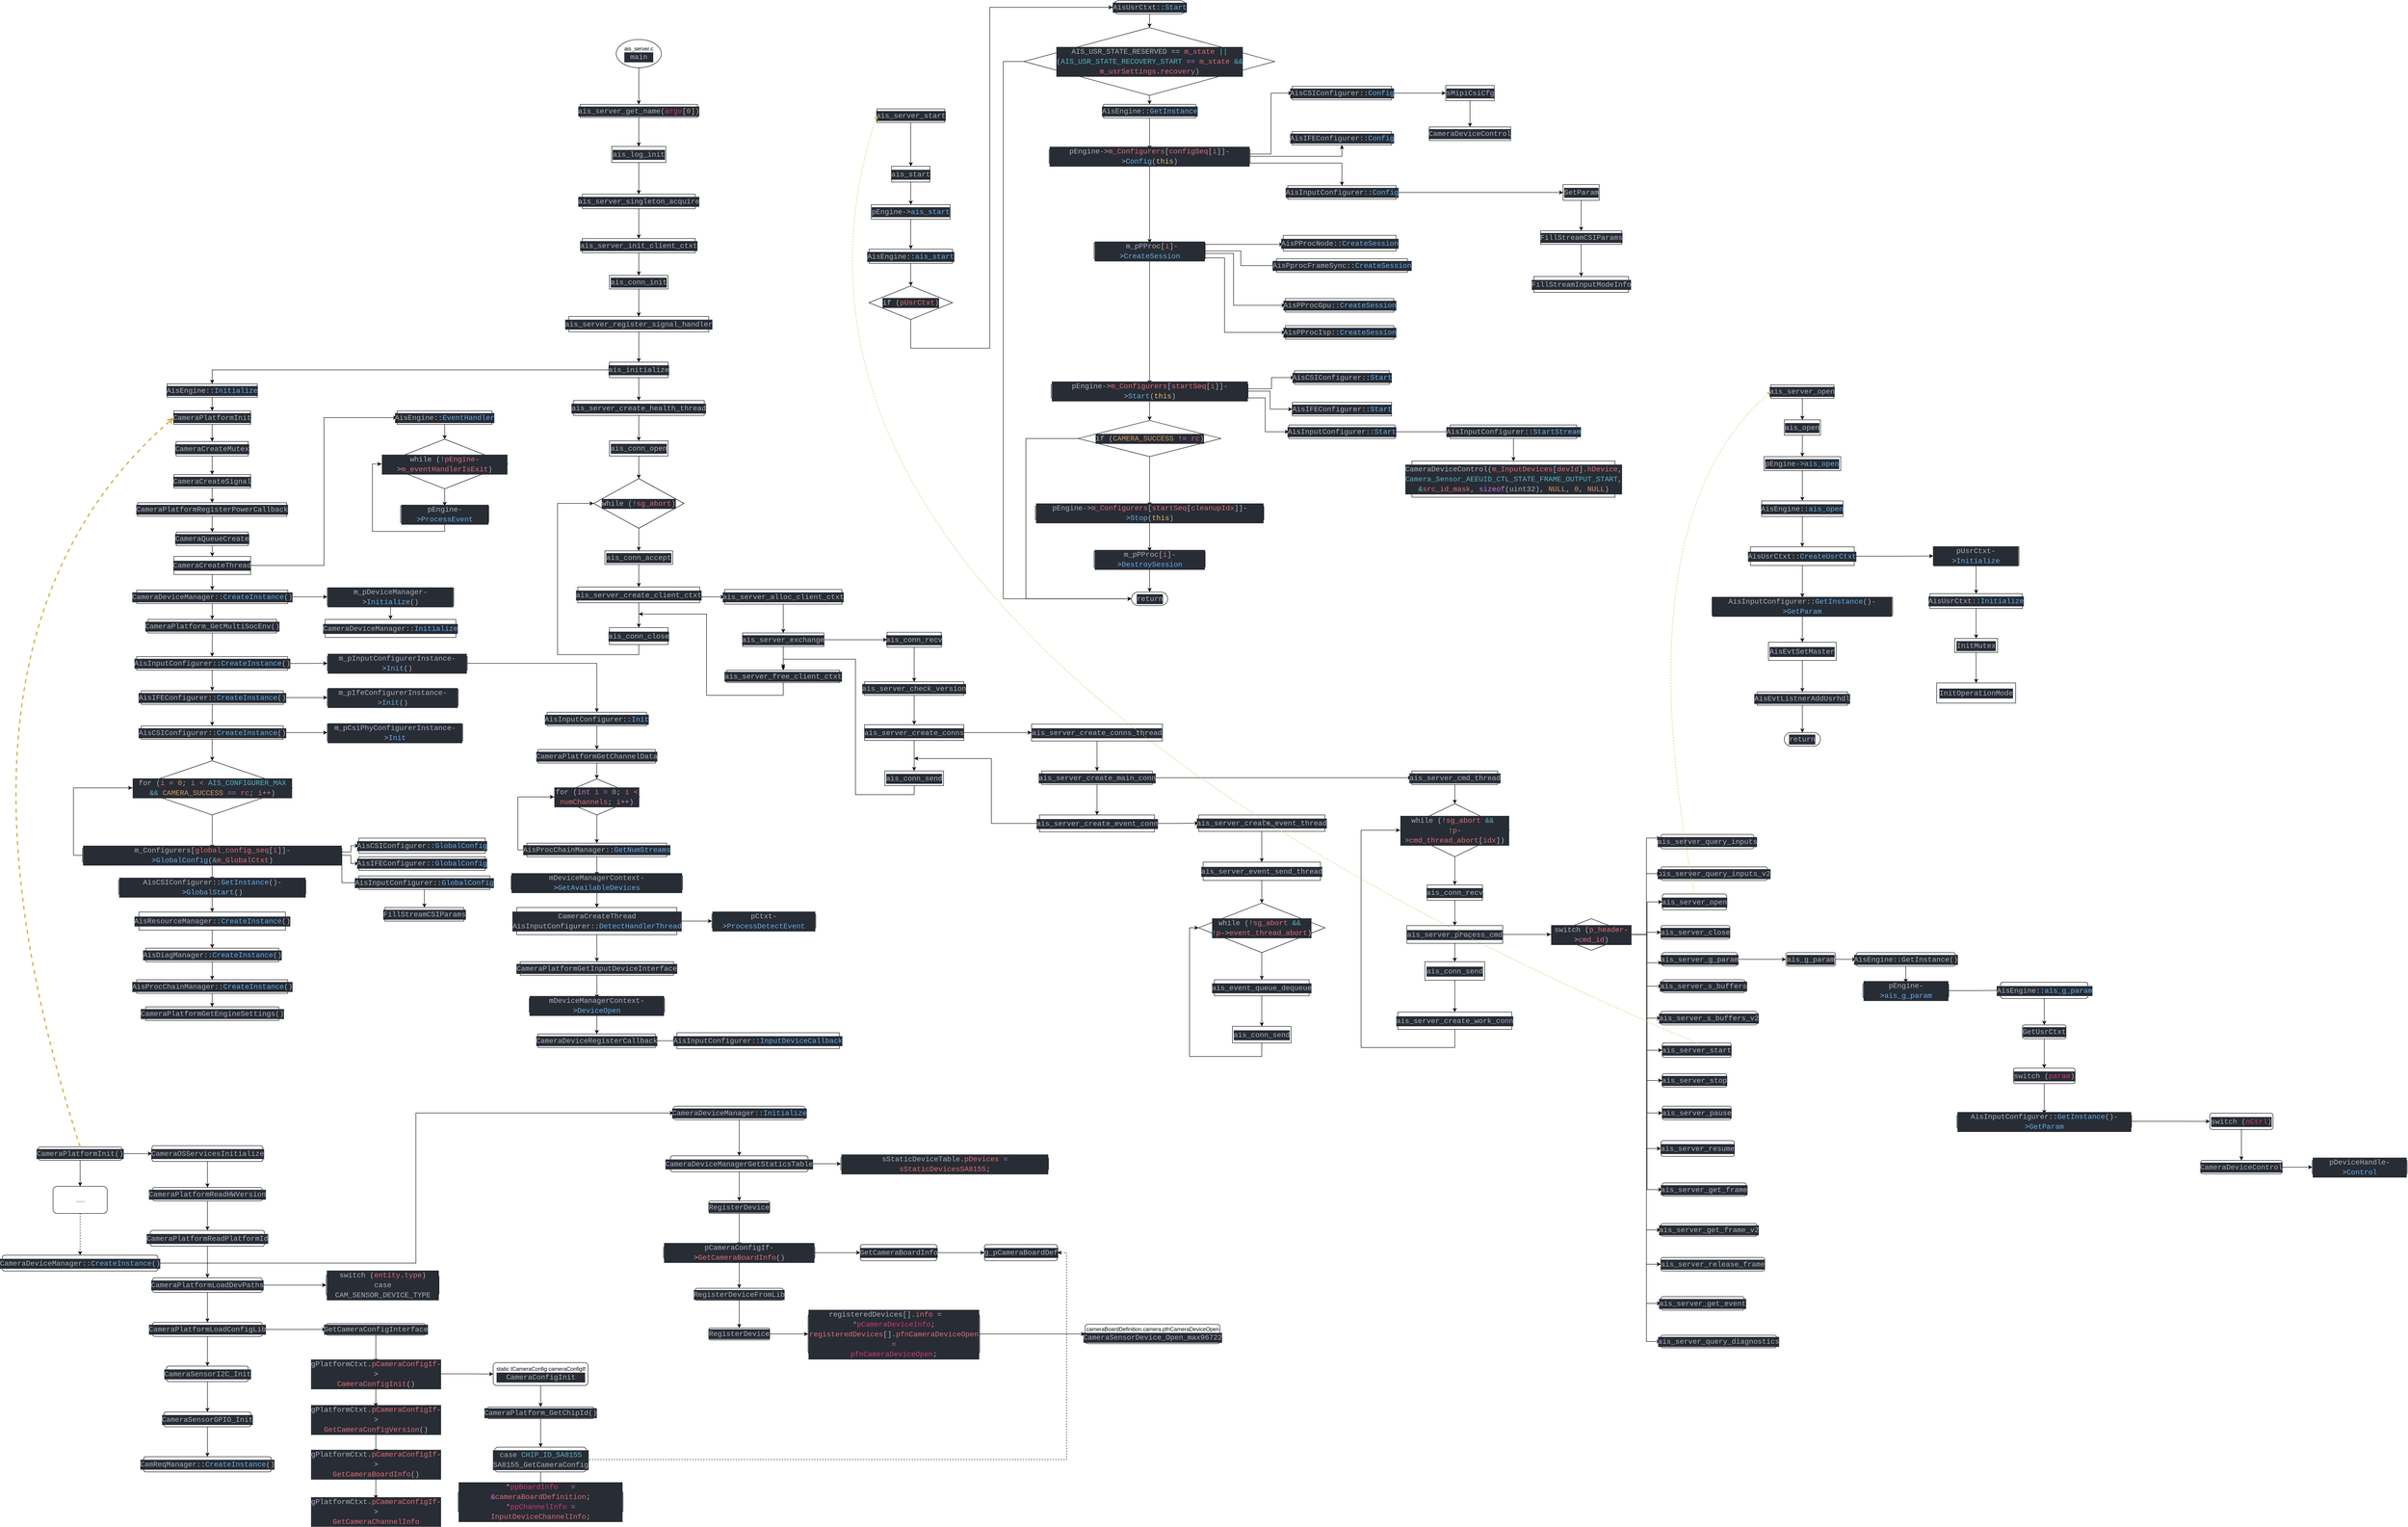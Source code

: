 <mxfile version="22.1.3" type="github">
  <diagram name="ページ1" id="MxcRHv74GQzbbk7w7Ox1">
    <mxGraphModel dx="5946" dy="1746" grid="1" gridSize="10" guides="1" tooltips="1" connect="1" arrows="1" fold="1" page="0" pageScale="1" pageWidth="827" pageHeight="1169" math="0" shadow="0">
      <root>
        <mxCell id="0" />
        <mxCell id="1" parent="0" />
        <mxCell id="vV6HZoT1D3aVIYh8rzCX-8" style="edgeStyle=orthogonalEdgeStyle;rounded=0;orthogonalLoop=1;jettySize=auto;html=1;entryX=0.5;entryY=0;entryDx=0;entryDy=0;exitX=0.5;exitY=1;exitDx=0;exitDy=0;" parent="1" source="vV6HZoT1D3aVIYh8rzCX-49" target="vV6HZoT1D3aVIYh8rzCX-2" edge="1">
          <mxGeometry relative="1" as="geometry">
            <mxPoint x="-718.5" y="91.2" as="sourcePoint" />
          </mxGeometry>
        </mxCell>
        <mxCell id="vV6HZoT1D3aVIYh8rzCX-10" style="edgeStyle=orthogonalEdgeStyle;rounded=0;orthogonalLoop=1;jettySize=auto;html=1;entryX=0.5;entryY=0;entryDx=0;entryDy=0;" parent="1" source="vV6HZoT1D3aVIYh8rzCX-2" target="vV6HZoT1D3aVIYh8rzCX-9" edge="1">
          <mxGeometry relative="1" as="geometry" />
        </mxCell>
        <mxCell id="vV6HZoT1D3aVIYh8rzCX-2" value="&lt;div style=&quot;color: rgb(171, 178, 191); background-color: rgb(40, 44, 52); font-family: &amp;quot;Fira Code&amp;quot;, Consolas, &amp;quot;Courier New&amp;quot;, monospace; font-size: 16px; line-height: 22px;&quot;&gt;AisEngine::&lt;span style=&quot;color: #61afef;&quot;&gt;GetInstance&lt;/span&gt;&lt;/div&gt;" style="rounded=0;whiteSpace=wrap;html=1;" parent="1" vertex="1">
          <mxGeometry x="-820.5" y="161.2" width="204" height="30" as="geometry" />
        </mxCell>
        <mxCell id="vV6HZoT1D3aVIYh8rzCX-7" style="edgeStyle=orthogonalEdgeStyle;rounded=0;orthogonalLoop=1;jettySize=auto;html=1;entryX=0.5;entryY=0;entryDx=0;entryDy=0;" parent="1" source="vV6HZoT1D3aVIYh8rzCX-4" target="vV6HZoT1D3aVIYh8rzCX-49" edge="1">
          <mxGeometry relative="1" as="geometry" />
        </mxCell>
        <mxCell id="vV6HZoT1D3aVIYh8rzCX-4" value="&lt;div style=&quot;color: rgb(171, 178, 191); background-color: rgb(40, 44, 52); font-family: &amp;quot;Fira Code&amp;quot;, Consolas, &amp;quot;Courier New&amp;quot;, monospace; font-size: 16px; line-height: 22px;&quot;&gt;AisUsrCtxt::&lt;span style=&quot;color: #61afef;&quot;&gt;Start&lt;/span&gt;&lt;/div&gt;" style="html=1;dashed=0;whiteSpace=wrap;shape=mxgraph.dfd.start" parent="1" vertex="1">
          <mxGeometry x="-800.5" y="-68.8" width="164" height="30" as="geometry" />
        </mxCell>
        <mxCell id="vV6HZoT1D3aVIYh8rzCX-5" value="" style="html=1;shadow=0;dashed=0;align=center;verticalAlign=middle;shape=mxgraph.arrows2.arrow;dy=0.6;dx=40;direction=south;notch=0;" parent="1" vertex="1">
          <mxGeometry x="-742.5" y="-38.8" height="30" as="geometry" />
        </mxCell>
        <mxCell id="vV6HZoT1D3aVIYh8rzCX-20" style="edgeStyle=orthogonalEdgeStyle;rounded=0;orthogonalLoop=1;jettySize=auto;html=1;entryX=0.5;entryY=0;entryDx=0;entryDy=0;" parent="1" source="vV6HZoT1D3aVIYh8rzCX-9" target="vV6HZoT1D3aVIYh8rzCX-17" edge="1">
          <mxGeometry relative="1" as="geometry">
            <Array as="points">
              <mxPoint x="-292.5" y="291.2" />
            </Array>
          </mxGeometry>
        </mxCell>
        <mxCell id="vV6HZoT1D3aVIYh8rzCX-22" style="edgeStyle=orthogonalEdgeStyle;rounded=0;orthogonalLoop=1;jettySize=auto;html=1;entryX=0.5;entryY=1;entryDx=0;entryDy=0;" parent="1" source="vV6HZoT1D3aVIYh8rzCX-9" target="vV6HZoT1D3aVIYh8rzCX-13" edge="1">
          <mxGeometry relative="1" as="geometry" />
        </mxCell>
        <mxCell id="vV6HZoT1D3aVIYh8rzCX-24" value="" style="edgeStyle=orthogonalEdgeStyle;rounded=0;orthogonalLoop=1;jettySize=auto;html=1;" parent="1" source="vV6HZoT1D3aVIYh8rzCX-9" target="vV6HZoT1D3aVIYh8rzCX-23" edge="1">
          <mxGeometry relative="1" as="geometry" />
        </mxCell>
        <mxCell id="vV6HZoT1D3aVIYh8rzCX-53" style="edgeStyle=orthogonalEdgeStyle;rounded=0;orthogonalLoop=1;jettySize=auto;html=1;entryX=0;entryY=0.5;entryDx=0;entryDy=0;" parent="1" source="vV6HZoT1D3aVIYh8rzCX-9" target="vV6HZoT1D3aVIYh8rzCX-11" edge="1">
          <mxGeometry relative="1" as="geometry">
            <Array as="points">
              <mxPoint x="-449.5" y="271.2" />
              <mxPoint x="-449.5" y="136.2" />
            </Array>
          </mxGeometry>
        </mxCell>
        <mxCell id="vV6HZoT1D3aVIYh8rzCX-9" value="&lt;div style=&quot;color: rgb(171, 178, 191); background-color: rgb(40, 44, 52); font-family: &amp;quot;Fira Code&amp;quot;, Consolas, &amp;quot;Courier New&amp;quot;, monospace; font-size: 16px; line-height: 22px;&quot;&gt;pEngine-&amp;gt;&lt;span style=&quot;color: #e06c75;&quot;&gt;m_Configurers&lt;/span&gt;[&lt;span style=&quot;color: #e06c75;&quot;&gt;configSeq&lt;/span&gt;[&lt;span style=&quot;color: #e06c75;&quot;&gt;i&lt;/span&gt;]]-&amp;gt;&lt;span style=&quot;color: #61afef;&quot;&gt;Config&lt;/span&gt;(&lt;span style=&quot;color: #e5c07b;&quot;&gt;this&lt;/span&gt;)&lt;/div&gt;" style="rounded=0;whiteSpace=wrap;html=1;" parent="1" vertex="1">
          <mxGeometry x="-941" y="261.2" width="445" height="30" as="geometry" />
        </mxCell>
        <mxCell id="UhzsABFHu11NXzJleBjR-13" style="edgeStyle=orthogonalEdgeStyle;rounded=0;orthogonalLoop=1;jettySize=auto;html=1;entryX=0;entryY=0.5;entryDx=0;entryDy=0;" parent="1" source="vV6HZoT1D3aVIYh8rzCX-11" target="UhzsABFHu11NXzJleBjR-8" edge="1">
          <mxGeometry relative="1" as="geometry" />
        </mxCell>
        <mxCell id="vV6HZoT1D3aVIYh8rzCX-11" value="&lt;div style=&quot;color: rgb(171, 178, 191); background-color: rgb(40, 44, 52); font-family: &amp;quot;Fira Code&amp;quot;, Consolas, &amp;quot;Courier New&amp;quot;, monospace; font-size: 16px; line-height: 22px;&quot;&gt;AisCSIConfigurer::&lt;span style=&quot;color: #61afef;&quot;&gt;Config&lt;/span&gt;&lt;/div&gt;" style="whiteSpace=wrap;html=1;rounded=0;" parent="1" vertex="1">
          <mxGeometry x="-402.5" y="121.2" width="220" height="30" as="geometry" />
        </mxCell>
        <mxCell id="UhzsABFHu11NXzJleBjR-2" value="" style="edgeStyle=orthogonalEdgeStyle;rounded=0;orthogonalLoop=1;jettySize=auto;html=1;" parent="1" source="vV6HZoT1D3aVIYh8rzCX-17" target="UhzsABFHu11NXzJleBjR-1" edge="1">
          <mxGeometry relative="1" as="geometry" />
        </mxCell>
        <mxCell id="vV6HZoT1D3aVIYh8rzCX-17" value="&lt;div style=&quot;color: rgb(171, 178, 191); background-color: rgb(40, 44, 52); font-family: &amp;quot;Fira Code&amp;quot;, Consolas, &amp;quot;Courier New&amp;quot;, monospace; font-size: 16px; line-height: 22px;&quot;&gt;AisInputConfigurer::&lt;span style=&quot;color: #61afef;&quot;&gt;Config&lt;/span&gt;&lt;/div&gt;" style="whiteSpace=wrap;html=1;rounded=0;" parent="1" vertex="1">
          <mxGeometry x="-412.5" y="341.2" width="240" height="30" as="geometry" />
        </mxCell>
        <mxCell id="vV6HZoT1D3aVIYh8rzCX-13" value="&lt;div style=&quot;color: rgb(171, 178, 191); background-color: rgb(40, 44, 52); font-family: &amp;quot;Fira Code&amp;quot;, Consolas, &amp;quot;Courier New&amp;quot;, monospace; font-size: 16px; line-height: 22px;&quot;&gt;AisIFEConfigurer::&lt;span style=&quot;color: #61afef;&quot;&gt;Config&lt;/span&gt;&lt;/div&gt;" style="whiteSpace=wrap;html=1;rounded=0;" parent="1" vertex="1">
          <mxGeometry x="-402.5" y="221.2" width="220" height="30" as="geometry" />
        </mxCell>
        <mxCell id="vV6HZoT1D3aVIYh8rzCX-26" value="" style="edgeStyle=orthogonalEdgeStyle;rounded=0;orthogonalLoop=1;jettySize=auto;html=1;" parent="1" source="vV6HZoT1D3aVIYh8rzCX-23" target="vV6HZoT1D3aVIYh8rzCX-25" edge="1">
          <mxGeometry relative="1" as="geometry">
            <Array as="points">
              <mxPoint x="-452.5" y="471.2" />
              <mxPoint x="-452.5" y="471.2" />
            </Array>
          </mxGeometry>
        </mxCell>
        <mxCell id="vV6HZoT1D3aVIYh8rzCX-31" style="edgeStyle=orthogonalEdgeStyle;rounded=0;orthogonalLoop=1;jettySize=auto;html=1;entryX=0;entryY=0.5;entryDx=0;entryDy=0;" parent="1" source="vV6HZoT1D3aVIYh8rzCX-23" target="vV6HZoT1D3aVIYh8rzCX-28" edge="1">
          <mxGeometry relative="1" as="geometry">
            <Array as="points">
              <mxPoint x="-532.5" y="491.2" />
              <mxPoint x="-532.5" y="606.2" />
            </Array>
          </mxGeometry>
        </mxCell>
        <mxCell id="vV6HZoT1D3aVIYh8rzCX-32" style="edgeStyle=orthogonalEdgeStyle;rounded=0;orthogonalLoop=1;jettySize=auto;html=1;entryX=0;entryY=0.5;entryDx=0;entryDy=0;" parent="1" source="vV6HZoT1D3aVIYh8rzCX-23" target="vV6HZoT1D3aVIYh8rzCX-29" edge="1">
          <mxGeometry relative="1" as="geometry">
            <Array as="points">
              <mxPoint x="-552.5" y="501.2" />
              <mxPoint x="-552.5" y="666.2" />
            </Array>
          </mxGeometry>
        </mxCell>
        <mxCell id="vV6HZoT1D3aVIYh8rzCX-33" style="edgeStyle=orthogonalEdgeStyle;rounded=0;orthogonalLoop=1;jettySize=auto;html=1;" parent="1" source="vV6HZoT1D3aVIYh8rzCX-23" target="vV6HZoT1D3aVIYh8rzCX-34" edge="1">
          <mxGeometry relative="1" as="geometry">
            <mxPoint x="-718.5" y="771.2" as="targetPoint" />
          </mxGeometry>
        </mxCell>
        <mxCell id="vV6HZoT1D3aVIYh8rzCX-57" style="edgeStyle=orthogonalEdgeStyle;rounded=0;orthogonalLoop=1;jettySize=auto;html=1;entryX=0;entryY=0.5;entryDx=0;entryDy=0;" parent="1" source="vV6HZoT1D3aVIYh8rzCX-23" target="vV6HZoT1D3aVIYh8rzCX-27" edge="1">
          <mxGeometry relative="1" as="geometry" />
        </mxCell>
        <mxCell id="vV6HZoT1D3aVIYh8rzCX-23" value="&lt;div style=&quot;color: rgb(171, 178, 191); background-color: rgb(40, 44, 52); font-family: &amp;quot;Fira Code&amp;quot;, Consolas, &amp;quot;Courier New&amp;quot;, monospace; font-size: 16px; line-height: 22px;&quot;&gt;&amp;nbsp;m_pPProc[&lt;span style=&quot;color: #e06c75;&quot;&gt;i&lt;/span&gt;]-&amp;gt;&lt;span style=&quot;color: #61afef;&quot;&gt;CreateSession&lt;/span&gt;&lt;/div&gt;" style="whiteSpace=wrap;html=1;rounded=0;" parent="1" vertex="1">
          <mxGeometry x="-841.5" y="468.2" width="246" height="35" as="geometry" />
        </mxCell>
        <mxCell id="vV6HZoT1D3aVIYh8rzCX-25" value="&lt;div style=&quot;color: rgb(171, 178, 191); background-color: rgb(40, 44, 52); font-family: &amp;quot;Fira Code&amp;quot;, Consolas, &amp;quot;Courier New&amp;quot;, monospace; font-size: 16px; line-height: 22px;&quot;&gt;AisPProcNode::&lt;span style=&quot;color: #61afef;&quot;&gt;CreateSession&lt;/span&gt;&lt;/div&gt;" style="whiteSpace=wrap;html=1;rounded=0;" parent="1" vertex="1">
          <mxGeometry x="-422.5" y="451.2" width="250" height="35" as="geometry" />
        </mxCell>
        <mxCell id="vV6HZoT1D3aVIYh8rzCX-27" value="&lt;div style=&quot;color: rgb(171, 178, 191); background-color: rgb(40, 44, 52); font-family: &amp;quot;Fira Code&amp;quot;, Consolas, &amp;quot;Courier New&amp;quot;, monospace; font-size: 16px; line-height: 22px;&quot;&gt;AisPprocFrameSync::&lt;span style=&quot;color: #61afef;&quot;&gt;CreateSession&lt;/span&gt;&lt;/div&gt;" style="rounded=0;whiteSpace=wrap;html=1;" parent="1" vertex="1">
          <mxGeometry x="-437.5" y="503.2" width="290" height="30" as="geometry" />
        </mxCell>
        <mxCell id="vV6HZoT1D3aVIYh8rzCX-28" value="&lt;div style=&quot;color: rgb(171, 178, 191); background-color: rgb(40, 44, 52); font-family: &amp;quot;Fira Code&amp;quot;, Consolas, &amp;quot;Courier New&amp;quot;, monospace; font-size: 16px; line-height: 22px;&quot;&gt;AisPProcGpu::&lt;span style=&quot;color: #61afef;&quot;&gt;CreateSession&lt;/span&gt;&lt;/div&gt;" style="rounded=0;whiteSpace=wrap;html=1;" parent="1" vertex="1">
          <mxGeometry x="-417.5" y="591.2" width="240" height="30" as="geometry" />
        </mxCell>
        <mxCell id="vV6HZoT1D3aVIYh8rzCX-29" value="&lt;div style=&quot;color: rgb(171, 178, 191); background-color: rgb(40, 44, 52); font-family: &amp;quot;Fira Code&amp;quot;, Consolas, &amp;quot;Courier New&amp;quot;, monospace; font-size: 16px; line-height: 22px;&quot;&gt;AisPProcIsp::&lt;span style=&quot;color: #61afef;&quot;&gt;CreateSession&lt;/span&gt;&lt;/div&gt;" style="rounded=0;whiteSpace=wrap;html=1;" parent="1" vertex="1">
          <mxGeometry x="-417.5" y="651.2" width="240" height="30" as="geometry" />
        </mxCell>
        <mxCell id="vV6HZoT1D3aVIYh8rzCX-35" style="edgeStyle=orthogonalEdgeStyle;rounded=0;orthogonalLoop=1;jettySize=auto;html=1;" parent="1" source="vV6HZoT1D3aVIYh8rzCX-34" target="vV6HZoT1D3aVIYh8rzCX-36" edge="1">
          <mxGeometry relative="1" as="geometry">
            <mxPoint x="-332.5" y="761.2" as="targetPoint" />
            <Array as="points">
              <mxPoint x="-448.5" y="791.2" />
              <mxPoint x="-448.5" y="766.2" />
            </Array>
          </mxGeometry>
        </mxCell>
        <mxCell id="vV6HZoT1D3aVIYh8rzCX-39" style="edgeStyle=orthogonalEdgeStyle;rounded=0;orthogonalLoop=1;jettySize=auto;html=1;" parent="1" source="vV6HZoT1D3aVIYh8rzCX-34" target="vV6HZoT1D3aVIYh8rzCX-40" edge="1">
          <mxGeometry relative="1" as="geometry">
            <mxPoint x="-412.5" y="911.2" as="targetPoint" />
            <Array as="points">
              <mxPoint x="-462.5" y="811.2" />
              <mxPoint x="-462.5" y="886.2" />
            </Array>
          </mxGeometry>
        </mxCell>
        <mxCell id="vV6HZoT1D3aVIYh8rzCX-41" style="edgeStyle=orthogonalEdgeStyle;rounded=0;orthogonalLoop=1;jettySize=auto;html=1;" parent="1" source="vV6HZoT1D3aVIYh8rzCX-34" target="vV6HZoT1D3aVIYh8rzCX-42" edge="1">
          <mxGeometry relative="1" as="geometry">
            <mxPoint x="-718.5" y="891.2" as="targetPoint" />
          </mxGeometry>
        </mxCell>
        <mxCell id="vV6HZoT1D3aVIYh8rzCX-58" style="edgeStyle=orthogonalEdgeStyle;rounded=0;orthogonalLoop=1;jettySize=auto;html=1;entryX=0;entryY=0.5;entryDx=0;entryDy=0;" parent="1" source="vV6HZoT1D3aVIYh8rzCX-34" target="vV6HZoT1D3aVIYh8rzCX-38" edge="1">
          <mxGeometry relative="1" as="geometry" />
        </mxCell>
        <mxCell id="vV6HZoT1D3aVIYh8rzCX-34" value="&lt;div style=&quot;color: rgb(171, 178, 191); background-color: rgb(40, 44, 52); font-family: &amp;quot;Fira Code&amp;quot;, Consolas, &amp;quot;Courier New&amp;quot;, monospace; font-size: 16px; line-height: 22px;&quot;&gt;pEngine-&amp;gt;&lt;span style=&quot;color: #e06c75;&quot;&gt;m_Configurers&lt;/span&gt;[&lt;span style=&quot;color: #e06c75;&quot;&gt;startSeq&lt;/span&gt;[&lt;span style=&quot;color: #e06c75;&quot;&gt;i&lt;/span&gt;]]-&amp;gt;&lt;span style=&quot;color: #61afef;&quot;&gt;Start&lt;/span&gt;(&lt;span style=&quot;color: #e5c07b;&quot;&gt;this&lt;/span&gt;)&lt;/div&gt;" style="rounded=0;whiteSpace=wrap;html=1;" parent="1" vertex="1">
          <mxGeometry x="-936.5" y="781.2" width="436" height="30" as="geometry" />
        </mxCell>
        <mxCell id="vV6HZoT1D3aVIYh8rzCX-36" value="&lt;div style=&quot;color: rgb(171, 178, 191); background-color: rgb(40, 44, 52); font-family: &amp;quot;Fira Code&amp;quot;, Consolas, &amp;quot;Courier New&amp;quot;, monospace; font-size: 16px; line-height: 22px;&quot;&gt;AisCSIConfigurer::&lt;span style=&quot;color: #61afef;&quot;&gt;Start&lt;/span&gt;&lt;/div&gt;" style="rounded=0;whiteSpace=wrap;html=1;" parent="1" vertex="1">
          <mxGeometry x="-397.5" y="751.2" width="210" height="30" as="geometry" />
        </mxCell>
        <mxCell id="vV6HZoT1D3aVIYh8rzCX-38" value="&lt;div style=&quot;color: rgb(171, 178, 191); background-color: rgb(40, 44, 52); font-family: &amp;quot;Fira Code&amp;quot;, Consolas, &amp;quot;Courier New&amp;quot;, monospace; font-size: 16px; line-height: 22px;&quot;&gt;AisIFEConfigurer::&lt;span style=&quot;color: #61afef;&quot;&gt;Start&lt;/span&gt;&lt;/div&gt;" style="rounded=0;whiteSpace=wrap;html=1;" parent="1" vertex="1">
          <mxGeometry x="-402.5" y="821.2" width="220" height="30" as="geometry" />
        </mxCell>
        <mxCell id="UhzsABFHu11NXzJleBjR-103" style="edgeStyle=orthogonalEdgeStyle;rounded=0;orthogonalLoop=1;jettySize=auto;html=1;exitX=1;exitY=0.5;exitDx=0;exitDy=0;entryX=0;entryY=0.5;entryDx=0;entryDy=0;" parent="1" source="vV6HZoT1D3aVIYh8rzCX-40" target="UhzsABFHu11NXzJleBjR-102" edge="1">
          <mxGeometry relative="1" as="geometry" />
        </mxCell>
        <mxCell id="vV6HZoT1D3aVIYh8rzCX-40" value="&lt;div style=&quot;color: rgb(171, 178, 191); background-color: rgb(40, 44, 52); font-family: &amp;quot;Fira Code&amp;quot;, Consolas, &amp;quot;Courier New&amp;quot;, monospace; font-size: 16px; line-height: 22px;&quot;&gt;AisInputConfigurer::&lt;span style=&quot;color: #61afef;&quot;&gt;Start&lt;/span&gt;&lt;/div&gt;" style="rounded=0;whiteSpace=wrap;html=1;" parent="1" vertex="1">
          <mxGeometry x="-410" y="871.2" width="235" height="30" as="geometry" />
        </mxCell>
        <mxCell id="vV6HZoT1D3aVIYh8rzCX-44" value="" style="edgeStyle=orthogonalEdgeStyle;rounded=0;orthogonalLoop=1;jettySize=auto;html=1;" parent="1" source="vV6HZoT1D3aVIYh8rzCX-42" target="vV6HZoT1D3aVIYh8rzCX-43" edge="1">
          <mxGeometry relative="1" as="geometry" />
        </mxCell>
        <mxCell id="vV6HZoT1D3aVIYh8rzCX-42" value="&lt;div style=&quot;color: rgb(171, 178, 191); background-color: rgb(40, 44, 52); font-family: &amp;quot;Fira Code&amp;quot;, Consolas, &amp;quot;Courier New&amp;quot;, monospace; font-size: 16px; line-height: 22px;&quot;&gt;if (&lt;span style=&quot;color: #d19a66;&quot;&gt;CAMERA_SUCCESS&lt;/span&gt; &lt;span style=&quot;color: #c678dd;&quot;&gt;!=&lt;/span&gt; &lt;span style=&quot;color: #e06c75;&quot;&gt;rc&lt;/span&gt;)&lt;/div&gt;" style="rhombus;whiteSpace=wrap;html=1;" parent="1" vertex="1">
          <mxGeometry x="-876.5" y="861.2" width="316" height="80" as="geometry" />
        </mxCell>
        <mxCell id="vV6HZoT1D3aVIYh8rzCX-46" value="" style="edgeStyle=orthogonalEdgeStyle;rounded=0;orthogonalLoop=1;jettySize=auto;html=1;" parent="1" source="vV6HZoT1D3aVIYh8rzCX-43" target="vV6HZoT1D3aVIYh8rzCX-45" edge="1">
          <mxGeometry relative="1" as="geometry" />
        </mxCell>
        <mxCell id="vV6HZoT1D3aVIYh8rzCX-43" value="&lt;div style=&quot;color: rgb(171, 178, 191); background-color: rgb(40, 44, 52); font-family: &amp;quot;Fira Code&amp;quot;, Consolas, &amp;quot;Courier New&amp;quot;, monospace; font-size: 16px; line-height: 22px;&quot;&gt;pEngine-&amp;gt;&lt;span style=&quot;color: #e06c75;&quot;&gt;m_Configurers&lt;/span&gt;[&lt;span style=&quot;color: #e06c75;&quot;&gt;startSeq&lt;/span&gt;[&lt;span style=&quot;color: #e06c75;&quot;&gt;cleanupIdx&lt;/span&gt;]]-&amp;gt;&lt;span style=&quot;color: #61afef;&quot;&gt;Stop&lt;/span&gt;(&lt;span style=&quot;color: #e5c07b;&quot;&gt;this&lt;/span&gt;)&lt;/div&gt;" style="whiteSpace=wrap;html=1;" parent="1" vertex="1">
          <mxGeometry x="-971.5" y="1051.2" width="506" height="30" as="geometry" />
        </mxCell>
        <mxCell id="vV6HZoT1D3aVIYh8rzCX-45" value="&lt;div style=&quot;color: rgb(171, 178, 191); background-color: rgb(40, 44, 52); font-family: &amp;quot;Fira Code&amp;quot;, Consolas, &amp;quot;Courier New&amp;quot;, monospace; font-size: 16px; line-height: 22px;&quot;&gt;m_pPProc[&lt;span style=&quot;color: #e06c75;&quot;&gt;i&lt;/span&gt;]-&amp;gt;&lt;span style=&quot;color: #61afef;&quot;&gt;DestroySession&lt;/span&gt;&lt;/div&gt;" style="whiteSpace=wrap;html=1;" parent="1" vertex="1">
          <mxGeometry x="-841.5" y="1151.2" width="246" height="35" as="geometry" />
        </mxCell>
        <mxCell id="vV6HZoT1D3aVIYh8rzCX-47" value="&lt;div style=&quot;color: rgb(171, 178, 191); background-color: rgb(40, 44, 52); font-family: &amp;quot;Fira Code&amp;quot;, Consolas, &amp;quot;Courier New&amp;quot;, monospace; font-size: 16px; line-height: 22px;&quot;&gt;return&lt;/div&gt;" style="html=1;dashed=0;whiteSpace=wrap;shape=mxgraph.dfd.start" parent="1" vertex="1">
          <mxGeometry x="-758.5" y="1241.2" width="80" height="30" as="geometry" />
        </mxCell>
        <mxCell id="vV6HZoT1D3aVIYh8rzCX-48" style="edgeStyle=orthogonalEdgeStyle;rounded=0;orthogonalLoop=1;jettySize=auto;html=1;entryX=0.5;entryY=0.5;entryDx=0;entryDy=-15;entryPerimeter=0;" parent="1" source="vV6HZoT1D3aVIYh8rzCX-45" target="vV6HZoT1D3aVIYh8rzCX-47" edge="1">
          <mxGeometry relative="1" as="geometry" />
        </mxCell>
        <mxCell id="vV6HZoT1D3aVIYh8rzCX-49" value="&lt;div style=&quot;border-color: var(--border-color); color: rgb(171, 178, 191); background-color: rgb(40, 44, 52); font-family: &amp;quot;Fira Code&amp;quot;, Consolas, &amp;quot;Courier New&amp;quot;, monospace; font-size: 16px; line-height: 22px;&quot;&gt;AIS_USR_STATE_RESERVED&amp;nbsp;==&amp;nbsp;&lt;span style=&quot;border-color: var(--border-color); color: rgb(224, 108, 117);&quot;&gt;m_state&lt;/span&gt;&amp;nbsp;&lt;span style=&quot;border-color: var(--border-color); color: rgb(86, 182, 194);&quot;&gt;||&lt;/span&gt;&lt;/div&gt;&lt;div style=&quot;border-color: var(--border-color); color: rgb(171, 178, 191); background-color: rgb(40, 44, 52); font-family: &amp;quot;Fira Code&amp;quot;, Consolas, &amp;quot;Courier New&amp;quot;, monospace; font-size: 16px; line-height: 22px;&quot;&gt;(&lt;span style=&quot;border-color: var(--border-color); color: rgb(86, 182, 194);&quot;&gt;AIS_USR_STATE_RECOVERY_START&lt;/span&gt;&amp;nbsp;&lt;span style=&quot;border-color: var(--border-color); color: rgb(198, 120, 221);&quot;&gt;==&lt;/span&gt;&amp;nbsp;&lt;span style=&quot;border-color: var(--border-color); color: rgb(224, 108, 117);&quot;&gt;m_state&lt;/span&gt;&amp;nbsp;&lt;span style=&quot;border-color: var(--border-color); color: rgb(86, 182, 194);&quot;&gt;&amp;amp;&amp;amp;&lt;/span&gt;&lt;/div&gt;&lt;div style=&quot;border-color: var(--border-color); color: rgb(171, 178, 191); background-color: rgb(40, 44, 52); font-family: &amp;quot;Fira Code&amp;quot;, Consolas, &amp;quot;Courier New&amp;quot;, monospace; font-size: 16px; line-height: 22px;&quot;&gt;&lt;span style=&quot;border-color: var(--border-color); color: rgb(224, 108, 117);&quot;&gt;m_usrSettings&lt;/span&gt;.&lt;span style=&quot;border-color: var(--border-color); color: rgb(224, 108, 117);&quot;&gt;recovery&lt;/span&gt;)&lt;/div&gt;" style="rhombus;whiteSpace=wrap;html=1;" parent="1" vertex="1">
          <mxGeometry x="-996.5" y="-8.8" width="555" height="150" as="geometry" />
        </mxCell>
        <mxCell id="vV6HZoT1D3aVIYh8rzCX-51" style="edgeStyle=orthogonalEdgeStyle;rounded=0;orthogonalLoop=1;jettySize=auto;html=1;entryX=0;entryY=0.5;entryDx=0;entryDy=0;entryPerimeter=0;" parent="1" source="vV6HZoT1D3aVIYh8rzCX-49" target="vV6HZoT1D3aVIYh8rzCX-47" edge="1">
          <mxGeometry relative="1" as="geometry">
            <Array as="points">
              <mxPoint x="-1042.5" y="66.2" />
              <mxPoint x="-1042.5" y="1256.2" />
            </Array>
          </mxGeometry>
        </mxCell>
        <mxCell id="vV6HZoT1D3aVIYh8rzCX-52" style="edgeStyle=orthogonalEdgeStyle;rounded=0;orthogonalLoop=1;jettySize=auto;html=1;entryX=0;entryY=0.5;entryDx=0;entryDy=0;entryPerimeter=0;" parent="1" source="vV6HZoT1D3aVIYh8rzCX-42" target="vV6HZoT1D3aVIYh8rzCX-47" edge="1">
          <mxGeometry relative="1" as="geometry">
            <Array as="points">
              <mxPoint x="-992.5" y="901.2" />
              <mxPoint x="-992.5" y="1256.2" />
            </Array>
          </mxGeometry>
        </mxCell>
        <mxCell id="vV6HZoT1D3aVIYh8rzCX-88" value="" style="edgeStyle=orthogonalEdgeStyle;rounded=0;orthogonalLoop=1;jettySize=auto;html=1;" parent="1" source="vV6HZoT1D3aVIYh8rzCX-66" target="vV6HZoT1D3aVIYh8rzCX-87" edge="1">
          <mxGeometry relative="1" as="geometry" />
        </mxCell>
        <mxCell id="vV6HZoT1D3aVIYh8rzCX-66" value="&lt;div style=&quot;color: rgb(171, 178, 191); background-color: rgb(40, 44, 52); font-family: &amp;quot;Fira Code&amp;quot;, Consolas, &amp;quot;Courier New&amp;quot;, monospace; font-size: 16px; line-height: 22px;&quot;&gt;ais_server_open&lt;/div&gt;" style="rounded=0;whiteSpace=wrap;html=1;" parent="1" vertex="1">
          <mxGeometry x="657.37" y="782.4" width="140" height="30" as="geometry" />
        </mxCell>
        <mxCell id="vV6HZoT1D3aVIYh8rzCX-74" value="" style="edgeStyle=orthogonalEdgeStyle;rounded=0;orthogonalLoop=1;jettySize=auto;html=1;" parent="1" source="vV6HZoT1D3aVIYh8rzCX-69" target="vV6HZoT1D3aVIYh8rzCX-73" edge="1">
          <mxGeometry relative="1" as="geometry" />
        </mxCell>
        <mxCell id="vV6HZoT1D3aVIYh8rzCX-69" value="&lt;div style=&quot;color: rgb(171, 178, 191); background-color: rgb(40, 44, 52); font-family: &amp;quot;Fira Code&amp;quot;, Consolas, &amp;quot;Courier New&amp;quot;, monospace; font-size: 16px; line-height: 22px;&quot;&gt;ais_server_start&lt;/div&gt;" style="rounded=0;whiteSpace=wrap;html=1;" parent="1" vertex="1">
          <mxGeometry x="-1322.5" y="171.2" width="150" height="30" as="geometry" />
        </mxCell>
        <mxCell id="vV6HZoT1D3aVIYh8rzCX-76" value="" style="edgeStyle=orthogonalEdgeStyle;rounded=0;orthogonalLoop=1;jettySize=auto;html=1;" parent="1" source="vV6HZoT1D3aVIYh8rzCX-73" target="vV6HZoT1D3aVIYh8rzCX-75" edge="1">
          <mxGeometry relative="1" as="geometry" />
        </mxCell>
        <mxCell id="vV6HZoT1D3aVIYh8rzCX-73" value="&lt;div style=&quot;color: rgb(171, 178, 191); background-color: rgb(40, 44, 52); font-family: &amp;quot;Fira Code&amp;quot;, Consolas, &amp;quot;Courier New&amp;quot;, monospace; font-size: 16px; line-height: 22px;&quot;&gt;ais_start&lt;/div&gt;" style="whiteSpace=wrap;html=1;rounded=0;" parent="1" vertex="1">
          <mxGeometry x="-1290" y="298.2" width="85" height="35" as="geometry" />
        </mxCell>
        <mxCell id="vV6HZoT1D3aVIYh8rzCX-78" value="" style="edgeStyle=orthogonalEdgeStyle;rounded=0;orthogonalLoop=1;jettySize=auto;html=1;" parent="1" source="vV6HZoT1D3aVIYh8rzCX-75" target="vV6HZoT1D3aVIYh8rzCX-77" edge="1">
          <mxGeometry relative="1" as="geometry" />
        </mxCell>
        <mxCell id="vV6HZoT1D3aVIYh8rzCX-75" value="&lt;div style=&quot;color: rgb(171, 178, 191); background-color: rgb(40, 44, 52); font-family: &amp;quot;Fira Code&amp;quot;, Consolas, &amp;quot;Courier New&amp;quot;, monospace; font-size: 16px; line-height: 22px;&quot;&gt;pEngine-&amp;gt;&lt;span style=&quot;color: #61afef;&quot;&gt;ais_start&lt;/span&gt;&lt;/div&gt;" style="whiteSpace=wrap;html=1;rounded=0;" parent="1" vertex="1">
          <mxGeometry x="-1335" y="383.2" width="175" height="32.5" as="geometry" />
        </mxCell>
        <mxCell id="vV6HZoT1D3aVIYh8rzCX-82" value="" style="edgeStyle=orthogonalEdgeStyle;rounded=0;orthogonalLoop=1;jettySize=auto;html=1;" parent="1" source="vV6HZoT1D3aVIYh8rzCX-77" target="vV6HZoT1D3aVIYh8rzCX-81" edge="1">
          <mxGeometry relative="1" as="geometry" />
        </mxCell>
        <mxCell id="vV6HZoT1D3aVIYh8rzCX-77" value="&lt;div style=&quot;color: rgb(171, 178, 191); background-color: rgb(40, 44, 52); font-family: &amp;quot;Fira Code&amp;quot;, Consolas, &amp;quot;Courier New&amp;quot;, monospace; font-size: 16px; line-height: 22px;&quot;&gt;AisEngine::&lt;span style=&quot;color: #61afef;&quot;&gt;ais_start&lt;/span&gt;&lt;/div&gt;" style="whiteSpace=wrap;html=1;rounded=0;" parent="1" vertex="1">
          <mxGeometry x="-1340" y="481.95" width="185" height="31.25" as="geometry" />
        </mxCell>
        <mxCell id="vV6HZoT1D3aVIYh8rzCX-84" value="" style="edgeStyle=orthogonalEdgeStyle;rounded=0;orthogonalLoop=1;jettySize=auto;html=1;entryX=0;entryY=0.5;entryDx=0;entryDy=0;entryPerimeter=0;exitX=0.5;exitY=1;exitDx=0;exitDy=0;" parent="1" source="vV6HZoT1D3aVIYh8rzCX-81" target="vV6HZoT1D3aVIYh8rzCX-4" edge="1">
          <mxGeometry relative="1" as="geometry">
            <mxPoint x="-1527.5" y="752.77" as="targetPoint" />
            <Array as="points">
              <mxPoint x="-1247.5" y="701.2" />
              <mxPoint x="-1072.5" y="701.2" />
              <mxPoint x="-1072.5" y="-53.8" />
            </Array>
          </mxGeometry>
        </mxCell>
        <mxCell id="vV6HZoT1D3aVIYh8rzCX-81" value="&lt;div style=&quot;color: rgb(171, 178, 191); background-color: rgb(40, 44, 52); font-family: &amp;quot;Fira Code&amp;quot;, Consolas, &amp;quot;Courier New&amp;quot;, monospace; font-size: 16px; line-height: 22px;&quot;&gt;if (&lt;span style=&quot;color: #e06c75;&quot;&gt;pUsrCtxt&lt;/span&gt;)&lt;/div&gt;" style="rhombus;whiteSpace=wrap;html=1;rounded=0;" parent="1" vertex="1">
          <mxGeometry x="-1340" y="563.2" width="185" height="74.38" as="geometry" />
        </mxCell>
        <mxCell id="vV6HZoT1D3aVIYh8rzCX-90" value="" style="edgeStyle=orthogonalEdgeStyle;rounded=0;orthogonalLoop=1;jettySize=auto;html=1;" parent="1" source="vV6HZoT1D3aVIYh8rzCX-87" target="vV6HZoT1D3aVIYh8rzCX-89" edge="1">
          <mxGeometry relative="1" as="geometry" />
        </mxCell>
        <mxCell id="vV6HZoT1D3aVIYh8rzCX-87" value="&lt;div style=&quot;color: rgb(171, 178, 191); background-color: rgb(40, 44, 52); font-family: &amp;quot;Fira Code&amp;quot;, Consolas, &amp;quot;Courier New&amp;quot;, monospace; font-size: 16px; line-height: 22px;&quot;&gt;ais_open&lt;/div&gt;" style="whiteSpace=wrap;html=1;rounded=0;" parent="1" vertex="1">
          <mxGeometry x="687.37" y="859.9" width="80" height="34" as="geometry" />
        </mxCell>
        <mxCell id="vV6HZoT1D3aVIYh8rzCX-92" value="" style="edgeStyle=orthogonalEdgeStyle;rounded=0;orthogonalLoop=1;jettySize=auto;html=1;" parent="1" source="vV6HZoT1D3aVIYh8rzCX-89" target="vV6HZoT1D3aVIYh8rzCX-91" edge="1">
          <mxGeometry relative="1" as="geometry" />
        </mxCell>
        <mxCell id="vV6HZoT1D3aVIYh8rzCX-89" value="&lt;div style=&quot;color: rgb(171, 178, 191); background-color: rgb(40, 44, 52); font-family: &amp;quot;Fira Code&amp;quot;, Consolas, &amp;quot;Courier New&amp;quot;, monospace; font-size: 16px; line-height: 22px;&quot;&gt;pEngine-&amp;gt;&lt;span style=&quot;color: #61afef;&quot;&gt;ais_open&lt;/span&gt;&lt;/div&gt;" style="whiteSpace=wrap;html=1;rounded=0;" parent="1" vertex="1">
          <mxGeometry x="642.37" y="941.4" width="170" height="31" as="geometry" />
        </mxCell>
        <mxCell id="vV6HZoT1D3aVIYh8rzCX-94" value="" style="edgeStyle=orthogonalEdgeStyle;rounded=0;orthogonalLoop=1;jettySize=auto;html=1;" parent="1" source="vV6HZoT1D3aVIYh8rzCX-91" target="vV6HZoT1D3aVIYh8rzCX-93" edge="1">
          <mxGeometry relative="1" as="geometry" />
        </mxCell>
        <mxCell id="vV6HZoT1D3aVIYh8rzCX-91" value="&lt;div style=&quot;color: rgb(171, 178, 191); background-color: rgb(40, 44, 52); font-family: &amp;quot;Fira Code&amp;quot;, Consolas, &amp;quot;Courier New&amp;quot;, monospace; font-size: 16px; line-height: 22px;&quot;&gt;AisEngine::&lt;span style=&quot;color: #61afef;&quot;&gt;ais_open&lt;/span&gt;&lt;/div&gt;" style="whiteSpace=wrap;html=1;rounded=0;" parent="1" vertex="1">
          <mxGeometry x="637.37" y="1039.4" width="180" height="34.5" as="geometry" />
        </mxCell>
        <mxCell id="vV6HZoT1D3aVIYh8rzCX-97" value="" style="edgeStyle=orthogonalEdgeStyle;rounded=0;orthogonalLoop=1;jettySize=auto;html=1;" parent="1" source="vV6HZoT1D3aVIYh8rzCX-93" target="vV6HZoT1D3aVIYh8rzCX-96" edge="1">
          <mxGeometry relative="1" as="geometry" />
        </mxCell>
        <mxCell id="vV6HZoT1D3aVIYh8rzCX-109" value="" style="edgeStyle=orthogonalEdgeStyle;rounded=0;orthogonalLoop=1;jettySize=auto;html=1;entryX=0;entryY=0.5;entryDx=0;entryDy=0;" parent="1" source="vV6HZoT1D3aVIYh8rzCX-93" target="vV6HZoT1D3aVIYh8rzCX-108" edge="1">
          <mxGeometry relative="1" as="geometry">
            <mxPoint x="927.37" y="1161.6" as="targetPoint" />
          </mxGeometry>
        </mxCell>
        <mxCell id="vV6HZoT1D3aVIYh8rzCX-93" value="&lt;div style=&quot;color: rgb(171, 178, 191); background-color: rgb(40, 44, 52); font-family: &amp;quot;Fira Code&amp;quot;, Consolas, &amp;quot;Courier New&amp;quot;, monospace; font-size: 16px; line-height: 22px;&quot;&gt;AisUsrCtxt::&lt;span style=&quot;color: #61afef;&quot;&gt;CreateUsrCtxt&lt;/span&gt;&lt;/div&gt;" style="whiteSpace=wrap;html=1;rounded=0;" parent="1" vertex="1">
          <mxGeometry x="612.37" y="1141.15" width="230" height="41.25" as="geometry" />
        </mxCell>
        <mxCell id="vV6HZoT1D3aVIYh8rzCX-99" value="" style="edgeStyle=orthogonalEdgeStyle;rounded=0;orthogonalLoop=1;jettySize=auto;html=1;" parent="1" source="vV6HZoT1D3aVIYh8rzCX-96" target="vV6HZoT1D3aVIYh8rzCX-98" edge="1">
          <mxGeometry relative="1" as="geometry" />
        </mxCell>
        <mxCell id="vV6HZoT1D3aVIYh8rzCX-96" value="&lt;div style=&quot;color: rgb(171, 178, 191); background-color: rgb(40, 44, 52); font-family: &amp;quot;Fira Code&amp;quot;, Consolas, &amp;quot;Courier New&amp;quot;, monospace; font-size: 16px; line-height: 22px;&quot;&gt;AisInputConfigurer::&lt;span style=&quot;color: #61afef;&quot;&gt;GetInstance&lt;/span&gt;()-&amp;gt;&lt;span style=&quot;color: #61afef;&quot;&gt;GetParam&lt;/span&gt;&lt;/div&gt;" style="whiteSpace=wrap;html=1;rounded=0;" parent="1" vertex="1">
          <mxGeometry x="527.37" y="1253.03" width="400" height="39.37" as="geometry" />
        </mxCell>
        <mxCell id="vV6HZoT1D3aVIYh8rzCX-101" value="" style="edgeStyle=orthogonalEdgeStyle;rounded=0;orthogonalLoop=1;jettySize=auto;html=1;" parent="1" source="vV6HZoT1D3aVIYh8rzCX-98" target="vV6HZoT1D3aVIYh8rzCX-100" edge="1">
          <mxGeometry relative="1" as="geometry" />
        </mxCell>
        <mxCell id="vV6HZoT1D3aVIYh8rzCX-98" value="&lt;div style=&quot;color: rgb(171, 178, 191); background-color: rgb(40, 44, 52); font-family: &amp;quot;Fira Code&amp;quot;, Consolas, &amp;quot;Courier New&amp;quot;, monospace; font-size: 16px; line-height: 22px;&quot;&gt;AisEvtSetMaster&lt;/div&gt;" style="whiteSpace=wrap;html=1;rounded=0;" parent="1" vertex="1">
          <mxGeometry x="652.37" y="1352.4" width="150" height="40.32" as="geometry" />
        </mxCell>
        <mxCell id="vV6HZoT1D3aVIYh8rzCX-104" value="" style="edgeStyle=orthogonalEdgeStyle;rounded=0;orthogonalLoop=1;jettySize=auto;html=1;" parent="1" source="vV6HZoT1D3aVIYh8rzCX-100" target="vV6HZoT1D3aVIYh8rzCX-103" edge="1">
          <mxGeometry relative="1" as="geometry" />
        </mxCell>
        <mxCell id="vV6HZoT1D3aVIYh8rzCX-100" value="&lt;div style=&quot;color: rgb(171, 178, 191); background-color: rgb(40, 44, 52); font-family: &amp;quot;Fira Code&amp;quot;, Consolas, &amp;quot;Courier New&amp;quot;, monospace; font-size: 16px; line-height: 22px;&quot;&gt;AisEvtListnerAddUsrhdl&lt;/div&gt;" style="whiteSpace=wrap;html=1;rounded=0;" parent="1" vertex="1">
          <mxGeometry x="627.37" y="1462.4" width="200" height="29.52" as="geometry" />
        </mxCell>
        <mxCell id="vV6HZoT1D3aVIYh8rzCX-103" value="&lt;div style=&quot;color: rgb(171, 178, 191); background-color: rgb(40, 44, 52); font-family: &amp;quot;Fira Code&amp;quot;, Consolas, &amp;quot;Courier New&amp;quot;, monospace; font-size: 16px; line-height: 22px;&quot;&gt;return&lt;/div&gt;" style="html=1;dashed=0;whiteSpace=wrap;shape=mxgraph.dfd.start" parent="1" vertex="1">
          <mxGeometry x="687.37" y="1552.4" width="80" height="30" as="geometry" />
        </mxCell>
        <mxCell id="vV6HZoT1D3aVIYh8rzCX-111" value="" style="edgeStyle=orthogonalEdgeStyle;rounded=0;orthogonalLoop=1;jettySize=auto;html=1;" parent="1" source="vV6HZoT1D3aVIYh8rzCX-108" target="vV6HZoT1D3aVIYh8rzCX-110" edge="1">
          <mxGeometry relative="1" as="geometry" />
        </mxCell>
        <mxCell id="vV6HZoT1D3aVIYh8rzCX-108" value="&lt;div style=&quot;color: rgb(171, 178, 191); background-color: rgb(40, 44, 52); font-family: &amp;quot;Fira Code&amp;quot;, Consolas, &amp;quot;Courier New&amp;quot;, monospace; font-size: 16px; line-height: 22px;&quot;&gt;pUsrCtxt-&amp;gt;&lt;span style=&quot;color: #61afef;&quot;&gt;Initialize&lt;/span&gt;&lt;/div&gt;" style="whiteSpace=wrap;html=1;rounded=0;" parent="1" vertex="1">
          <mxGeometry x="1017.37" y="1141.15" width="190" height="40.63" as="geometry" />
        </mxCell>
        <mxCell id="vV6HZoT1D3aVIYh8rzCX-113" value="" style="edgeStyle=orthogonalEdgeStyle;rounded=0;orthogonalLoop=1;jettySize=auto;html=1;" parent="1" source="vV6HZoT1D3aVIYh8rzCX-110" target="vV6HZoT1D3aVIYh8rzCX-112" edge="1">
          <mxGeometry relative="1" as="geometry" />
        </mxCell>
        <mxCell id="vV6HZoT1D3aVIYh8rzCX-110" value="&lt;div style=&quot;color: rgb(171, 178, 191); background-color: rgb(40, 44, 52); font-family: &amp;quot;Fira Code&amp;quot;, Consolas, &amp;quot;Courier New&amp;quot;, monospace; font-size: 16px; line-height: 22px;&quot;&gt;AisUsrCtxt::&lt;span style=&quot;color: #61afef;&quot;&gt;Initialize&lt;/span&gt;&lt;/div&gt;" style="whiteSpace=wrap;html=1;rounded=0;" parent="1" vertex="1">
          <mxGeometry x="1009.87" y="1244.9" width="205" height="32.8" as="geometry" />
        </mxCell>
        <mxCell id="vV6HZoT1D3aVIYh8rzCX-115" value="" style="edgeStyle=orthogonalEdgeStyle;rounded=0;orthogonalLoop=1;jettySize=auto;html=1;" parent="1" source="vV6HZoT1D3aVIYh8rzCX-112" target="vV6HZoT1D3aVIYh8rzCX-114" edge="1">
          <mxGeometry relative="1" as="geometry" />
        </mxCell>
        <mxCell id="vV6HZoT1D3aVIYh8rzCX-112" value="&lt;div style=&quot;color: rgb(171, 178, 191); background-color: rgb(40, 44, 52); font-family: &amp;quot;Fira Code&amp;quot;, Consolas, &amp;quot;Courier New&amp;quot;, monospace; font-size: 16px; line-height: 22px;&quot;&gt;InitMutex&lt;/div&gt;" style="whiteSpace=wrap;html=1;rounded=0;" parent="1" vertex="1">
          <mxGeometry x="1064.87" y="1344.1" width="95" height="30.8" as="geometry" />
        </mxCell>
        <mxCell id="vV6HZoT1D3aVIYh8rzCX-114" value="&lt;div style=&quot;color: rgb(171, 178, 191); background-color: rgb(40, 44, 52); font-family: &amp;quot;Fira Code&amp;quot;, Consolas, &amp;quot;Courier New&amp;quot;, monospace; font-size: 16px; line-height: 22px;&quot;&gt;InitOperationMode&lt;/div&gt;" style="whiteSpace=wrap;html=1;rounded=0;" parent="1" vertex="1">
          <mxGeometry x="1024.87" y="1442.6" width="175" height="44.6" as="geometry" />
        </mxCell>
        <mxCell id="UhzsABFHu11NXzJleBjR-4" value="" style="edgeStyle=orthogonalEdgeStyle;rounded=0;orthogonalLoop=1;jettySize=auto;html=1;" parent="1" source="UhzsABFHu11NXzJleBjR-1" target="UhzsABFHu11NXzJleBjR-3" edge="1">
          <mxGeometry relative="1" as="geometry" />
        </mxCell>
        <mxCell id="UhzsABFHu11NXzJleBjR-1" value="&lt;div style=&quot;color: rgb(171, 178, 191); background-color: rgb(40, 44, 52); font-family: &amp;quot;Fira Code&amp;quot;, Consolas, &amp;quot;Courier New&amp;quot;, monospace; font-size: 16px; line-height: 22px;&quot;&gt;SetParam&lt;/div&gt;" style="whiteSpace=wrap;html=1;rounded=0;" parent="1" vertex="1">
          <mxGeometry x="197.5" y="338.7" width="80" height="35" as="geometry" />
        </mxCell>
        <mxCell id="UhzsABFHu11NXzJleBjR-6" value="" style="edgeStyle=orthogonalEdgeStyle;rounded=0;orthogonalLoop=1;jettySize=auto;html=1;" parent="1" source="UhzsABFHu11NXzJleBjR-3" target="UhzsABFHu11NXzJleBjR-5" edge="1">
          <mxGeometry relative="1" as="geometry" />
        </mxCell>
        <mxCell id="UhzsABFHu11NXzJleBjR-3" value="&lt;div style=&quot;color: rgb(171, 178, 191); background-color: rgb(40, 44, 52); font-family: &amp;quot;Fira Code&amp;quot;, Consolas, &amp;quot;Courier New&amp;quot;, monospace; font-size: 16px; line-height: 22px;&quot;&gt;FillStreamCSIParams&lt;/div&gt;" style="whiteSpace=wrap;html=1;rounded=0;" parent="1" vertex="1">
          <mxGeometry x="147.5" y="441.2" width="180" height="30" as="geometry" />
        </mxCell>
        <mxCell id="UhzsABFHu11NXzJleBjR-5" value="&lt;div style=&quot;color: rgb(171, 178, 191); background-color: rgb(40, 44, 52); font-family: &amp;quot;Fira Code&amp;quot;, Consolas, &amp;quot;Courier New&amp;quot;, monospace; font-size: 16px; line-height: 22px;&quot;&gt;FillStreamInputModeInfo&lt;/div&gt;" style="whiteSpace=wrap;html=1;rounded=0;" parent="1" vertex="1">
          <mxGeometry x="132.5" y="542.45" width="210" height="35" as="geometry" />
        </mxCell>
        <mxCell id="UhzsABFHu11NXzJleBjR-14" style="edgeStyle=orthogonalEdgeStyle;rounded=0;orthogonalLoop=1;jettySize=auto;html=1;" parent="1" source="UhzsABFHu11NXzJleBjR-8" target="UhzsABFHu11NXzJleBjR-12" edge="1">
          <mxGeometry relative="1" as="geometry" />
        </mxCell>
        <mxCell id="UhzsABFHu11NXzJleBjR-8" value="&lt;div style=&quot;color: rgb(171, 178, 191); background-color: rgb(40, 44, 52); font-family: &amp;quot;Fira Code&amp;quot;, Consolas, &amp;quot;Courier New&amp;quot;, monospace; font-size: 16px; line-height: 22px;&quot;&gt;sMipiCsiCfg&lt;/div&gt;" style="whiteSpace=wrap;html=1;rounded=0;" parent="1" vertex="1">
          <mxGeometry x="-62.5" y="119.39" width="107.5" height="33.62" as="geometry" />
        </mxCell>
        <mxCell id="UhzsABFHu11NXzJleBjR-12" value="&lt;div style=&quot;color: rgb(171, 178, 191); background-color: rgb(40, 44, 52); font-family: &amp;quot;Fira Code&amp;quot;, Consolas, &amp;quot;Courier New&amp;quot;, monospace; font-size: 16px; line-height: 22px;&quot;&gt;CameraDeviceControl&lt;/div&gt;" style="rounded=0;whiteSpace=wrap;html=1;" parent="1" vertex="1">
          <mxGeometry x="-98.75" y="211.2" width="180" height="30" as="geometry" />
        </mxCell>
        <mxCell id="UhzsABFHu11NXzJleBjR-18" value="" style="edgeStyle=orthogonalEdgeStyle;rounded=0;orthogonalLoop=1;jettySize=auto;html=1;" parent="1" source="UhzsABFHu11NXzJleBjR-15" target="UhzsABFHu11NXzJleBjR-17" edge="1">
          <mxGeometry relative="1" as="geometry" />
        </mxCell>
        <mxCell id="UhzsABFHu11NXzJleBjR-15" value="ais_server.c&lt;br&gt;&lt;div style=&quot;color: rgb(171, 178, 191); background-color: rgb(40, 44, 52); font-family: &amp;quot;Fira Code&amp;quot;, Consolas, &amp;quot;Courier New&amp;quot;, monospace; font-size: 16px; line-height: 22px;&quot;&gt;main&lt;/div&gt;" style="ellipse;whiteSpace=wrap;html=1;" parent="1" vertex="1">
          <mxGeometry x="-1900" y="17.5" width="100" height="62.5" as="geometry" />
        </mxCell>
        <mxCell id="UhzsABFHu11NXzJleBjR-20" value="" style="edgeStyle=orthogonalEdgeStyle;rounded=0;orthogonalLoop=1;jettySize=auto;html=1;" parent="1" source="UhzsABFHu11NXzJleBjR-17" target="UhzsABFHu11NXzJleBjR-19" edge="1">
          <mxGeometry relative="1" as="geometry" />
        </mxCell>
        <mxCell id="UhzsABFHu11NXzJleBjR-17" value="&lt;div style=&quot;color: rgb(171, 178, 191); background-color: rgb(40, 44, 52); font-family: &amp;quot;Fira Code&amp;quot;, Consolas, &amp;quot;Courier New&amp;quot;, monospace; font-size: 16px; line-height: 22px;&quot;&gt;ais_server_get_name(&lt;span style=&quot;color: #d33778;&quot;&gt;argv&lt;/span&gt;[&lt;span style=&quot;color: #d19a66;&quot;&gt;0&lt;/span&gt;])&lt;/div&gt;" style="whiteSpace=wrap;html=1;" parent="1" vertex="1">
          <mxGeometry x="-1980" y="161.25" width="260" height="28.75" as="geometry" />
        </mxCell>
        <mxCell id="UhzsABFHu11NXzJleBjR-22" value="" style="edgeStyle=orthogonalEdgeStyle;rounded=0;orthogonalLoop=1;jettySize=auto;html=1;" parent="1" source="UhzsABFHu11NXzJleBjR-19" target="UhzsABFHu11NXzJleBjR-21" edge="1">
          <mxGeometry relative="1" as="geometry" />
        </mxCell>
        <mxCell id="UhzsABFHu11NXzJleBjR-19" value="&lt;div style=&quot;color: rgb(171, 178, 191); background-color: rgb(40, 44, 52); font-family: &amp;quot;Fira Code&amp;quot;, Consolas, &amp;quot;Courier New&amp;quot;, monospace; font-size: 16px; line-height: 22px;&quot;&gt;ais_log_init&lt;/div&gt;" style="whiteSpace=wrap;html=1;" parent="1" vertex="1">
          <mxGeometry x="-1910" y="254.38" width="120" height="35.63" as="geometry" />
        </mxCell>
        <mxCell id="UhzsABFHu11NXzJleBjR-24" value="" style="edgeStyle=orthogonalEdgeStyle;rounded=0;orthogonalLoop=1;jettySize=auto;html=1;" parent="1" source="UhzsABFHu11NXzJleBjR-21" target="UhzsABFHu11NXzJleBjR-23" edge="1">
          <mxGeometry relative="1" as="geometry" />
        </mxCell>
        <mxCell id="UhzsABFHu11NXzJleBjR-21" value="&lt;div style=&quot;color: rgb(171, 178, 191); background-color: rgb(40, 44, 52); font-family: &amp;quot;Fira Code&amp;quot;, Consolas, &amp;quot;Courier New&amp;quot;, monospace; font-size: 16px; line-height: 22px;&quot;&gt;ais_server_singleton_acquire&lt;/div&gt;" style="whiteSpace=wrap;html=1;" parent="1" vertex="1">
          <mxGeometry x="-1975" y="360" width="250" height="32.18" as="geometry" />
        </mxCell>
        <mxCell id="UhzsABFHu11NXzJleBjR-26" value="" style="edgeStyle=orthogonalEdgeStyle;rounded=0;orthogonalLoop=1;jettySize=auto;html=1;entryX=0.5;entryY=0;entryDx=0;entryDy=0;" parent="1" source="UhzsABFHu11NXzJleBjR-23" target="UhzsABFHu11NXzJleBjR-32" edge="1">
          <mxGeometry relative="1" as="geometry" />
        </mxCell>
        <mxCell id="UhzsABFHu11NXzJleBjR-23" value="&lt;div style=&quot;color: rgb(171, 178, 191); background-color: rgb(40, 44, 52); font-family: &amp;quot;Fira Code&amp;quot;, Consolas, &amp;quot;Courier New&amp;quot;, monospace; font-size: 16px; line-height: 22px;&quot;&gt;ais_server_init_client_ctxt&lt;/div&gt;" style="whiteSpace=wrap;html=1;" parent="1" vertex="1">
          <mxGeometry x="-1975" y="458.27" width="250" height="31.73" as="geometry" />
        </mxCell>
        <mxCell id="UhzsABFHu11NXzJleBjR-28" value="" style="edgeStyle=orthogonalEdgeStyle;rounded=0;orthogonalLoop=1;jettySize=auto;html=1;" parent="1" source="UhzsABFHu11NXzJleBjR-25" target="UhzsABFHu11NXzJleBjR-27" edge="1">
          <mxGeometry relative="1" as="geometry" />
        </mxCell>
        <mxCell id="UhzsABFHu11NXzJleBjR-25" value="&lt;div style=&quot;color: rgb(171, 178, 191); background-color: rgb(40, 44, 52); font-family: &amp;quot;Fira Code&amp;quot;, Consolas, &amp;quot;Courier New&amp;quot;, monospace; font-size: 16px; line-height: 22px;&quot;&gt;ais_server_register_signal_handler&lt;/div&gt;" style="whiteSpace=wrap;html=1;" parent="1" vertex="1">
          <mxGeometry x="-2005" y="630.85" width="310" height="34.13" as="geometry" />
        </mxCell>
        <mxCell id="UhzsABFHu11NXzJleBjR-30" value="" style="edgeStyle=orthogonalEdgeStyle;rounded=0;orthogonalLoop=1;jettySize=auto;html=1;" parent="1" source="UhzsABFHu11NXzJleBjR-27" target="UhzsABFHu11NXzJleBjR-29" edge="1">
          <mxGeometry relative="1" as="geometry" />
        </mxCell>
        <mxCell id="UhzsABFHu11NXzJleBjR-123" style="edgeStyle=orthogonalEdgeStyle;rounded=0;orthogonalLoop=1;jettySize=auto;html=1;exitX=0;exitY=0.5;exitDx=0;exitDy=0;entryX=0.5;entryY=0;entryDx=0;entryDy=0;" parent="1" source="UhzsABFHu11NXzJleBjR-27" target="UhzsABFHu11NXzJleBjR-106" edge="1">
          <mxGeometry relative="1" as="geometry" />
        </mxCell>
        <mxCell id="UhzsABFHu11NXzJleBjR-27" value="&lt;div style=&quot;color: rgb(171, 178, 191); background-color: rgb(40, 44, 52); font-family: &amp;quot;Fira Code&amp;quot;, Consolas, &amp;quot;Courier New&amp;quot;, monospace; font-size: 16px; line-height: 22px;&quot;&gt;ais_initialize&lt;/div&gt;" style="whiteSpace=wrap;html=1;" parent="1" vertex="1">
          <mxGeometry x="-1915" y="732.05" width="130" height="34.3" as="geometry" />
        </mxCell>
        <mxCell id="UhzsABFHu11NXzJleBjR-35" value="" style="edgeStyle=orthogonalEdgeStyle;rounded=0;orthogonalLoop=1;jettySize=auto;html=1;" parent="1" source="UhzsABFHu11NXzJleBjR-29" target="UhzsABFHu11NXzJleBjR-34" edge="1">
          <mxGeometry relative="1" as="geometry" />
        </mxCell>
        <mxCell id="UhzsABFHu11NXzJleBjR-29" value="&lt;div style=&quot;color: rgb(171, 178, 191); background-color: rgb(40, 44, 52); font-family: &amp;quot;Fira Code&amp;quot;, Consolas, &amp;quot;Courier New&amp;quot;, monospace; font-size: 16px; line-height: 22px;&quot;&gt;ais_server_create_health_thread&lt;/div&gt;" style="whiteSpace=wrap;html=1;" parent="1" vertex="1">
          <mxGeometry x="-1995" y="817.15" width="290" height="32.85" as="geometry" />
        </mxCell>
        <mxCell id="UhzsABFHu11NXzJleBjR-33" style="edgeStyle=orthogonalEdgeStyle;rounded=0;orthogonalLoop=1;jettySize=auto;html=1;entryX=0.5;entryY=0;entryDx=0;entryDy=0;" parent="1" source="UhzsABFHu11NXzJleBjR-32" target="UhzsABFHu11NXzJleBjR-25" edge="1">
          <mxGeometry relative="1" as="geometry" />
        </mxCell>
        <mxCell id="UhzsABFHu11NXzJleBjR-32" value="&lt;div style=&quot;color: rgb(171, 178, 191); background-color: rgb(40, 44, 52); font-family: &amp;quot;Fira Code&amp;quot;, Consolas, &amp;quot;Courier New&amp;quot;, monospace; font-size: 16px; line-height: 22px;&quot;&gt;ais_conn_init&lt;/div&gt;" style="rounded=0;whiteSpace=wrap;html=1;" parent="1" vertex="1">
          <mxGeometry x="-1915" y="540" width="130" height="30" as="geometry" />
        </mxCell>
        <mxCell id="UhzsABFHu11NXzJleBjR-37" style="edgeStyle=orthogonalEdgeStyle;rounded=0;orthogonalLoop=1;jettySize=auto;html=1;entryX=0.5;entryY=0;entryDx=0;entryDy=0;" parent="1" source="UhzsABFHu11NXzJleBjR-34" target="UhzsABFHu11NXzJleBjR-36" edge="1">
          <mxGeometry relative="1" as="geometry" />
        </mxCell>
        <mxCell id="UhzsABFHu11NXzJleBjR-34" value="&lt;div style=&quot;color: rgb(171, 178, 191); background-color: rgb(40, 44, 52); font-family: &amp;quot;Fira Code&amp;quot;, Consolas, &amp;quot;Courier New&amp;quot;, monospace; font-size: 16px; line-height: 22px;&quot;&gt;ais_conn_open&lt;/div&gt;" style="whiteSpace=wrap;html=1;" parent="1" vertex="1">
          <mxGeometry x="-1915" y="906.42" width="130" height="33.58" as="geometry" />
        </mxCell>
        <mxCell id="UhzsABFHu11NXzJleBjR-39" value="" style="edgeStyle=orthogonalEdgeStyle;rounded=0;orthogonalLoop=1;jettySize=auto;html=1;" parent="1" source="UhzsABFHu11NXzJleBjR-36" target="UhzsABFHu11NXzJleBjR-40" edge="1">
          <mxGeometry relative="1" as="geometry" />
        </mxCell>
        <mxCell id="UhzsABFHu11NXzJleBjR-36" value="&lt;div style=&quot;color: rgb(171, 178, 191); background-color: rgb(40, 44, 52); font-family: &amp;quot;Fira Code&amp;quot;, Consolas, &amp;quot;Courier New&amp;quot;, monospace; font-size: 16px; line-height: 22px;&quot;&gt;while (&lt;span style=&quot;color: #56b6c2;&quot;&gt;!&lt;/span&gt;&lt;span style=&quot;color: #e06c75;&quot;&gt;sg_abort&lt;/span&gt;)&lt;/div&gt;" style="rhombus;whiteSpace=wrap;html=1;" parent="1" vertex="1">
          <mxGeometry x="-1950" y="990" width="200" height="110" as="geometry" />
        </mxCell>
        <mxCell id="UhzsABFHu11NXzJleBjR-44" value="" style="edgeStyle=orthogonalEdgeStyle;rounded=0;orthogonalLoop=1;jettySize=auto;html=1;" parent="1" source="UhzsABFHu11NXzJleBjR-38" target="UhzsABFHu11NXzJleBjR-43" edge="1">
          <mxGeometry relative="1" as="geometry" />
        </mxCell>
        <mxCell id="UhzsABFHu11NXzJleBjR-47" value="" style="edgeStyle=orthogonalEdgeStyle;rounded=0;orthogonalLoop=1;jettySize=auto;html=1;" parent="1" source="UhzsABFHu11NXzJleBjR-38" target="UhzsABFHu11NXzJleBjR-46" edge="1">
          <mxGeometry relative="1" as="geometry">
            <Array as="points">
              <mxPoint x="-1690" y="1252" />
              <mxPoint x="-1690" y="1252" />
            </Array>
          </mxGeometry>
        </mxCell>
        <mxCell id="UhzsABFHu11NXzJleBjR-38" value="&lt;div style=&quot;color: rgb(171, 178, 191); background-color: rgb(40, 44, 52); font-family: &amp;quot;Fira Code&amp;quot;, Consolas, &amp;quot;Courier New&amp;quot;, monospace; font-size: 16px; line-height: 22px;&quot;&gt;ais_server_create_client_ctxt&lt;/div&gt;" style="whiteSpace=wrap;html=1;" parent="1" vertex="1">
          <mxGeometry x="-1985" y="1230" width="270" height="35" as="geometry" />
        </mxCell>
        <mxCell id="UhzsABFHu11NXzJleBjR-42" style="edgeStyle=orthogonalEdgeStyle;rounded=0;orthogonalLoop=1;jettySize=auto;html=1;entryX=0.5;entryY=0;entryDx=0;entryDy=0;" parent="1" source="UhzsABFHu11NXzJleBjR-40" target="UhzsABFHu11NXzJleBjR-38" edge="1">
          <mxGeometry relative="1" as="geometry" />
        </mxCell>
        <mxCell id="UhzsABFHu11NXzJleBjR-40" value="&lt;div style=&quot;color: rgb(171, 178, 191); background-color: rgb(40, 44, 52); font-family: &amp;quot;Fira Code&amp;quot;, Consolas, &amp;quot;Courier New&amp;quot;, monospace; font-size: 16px; line-height: 22px;&quot;&gt;ais_conn_accept&lt;/div&gt;" style="rounded=0;whiteSpace=wrap;html=1;" parent="1" vertex="1">
          <mxGeometry x="-1925" y="1150" width="150" height="30" as="geometry" />
        </mxCell>
        <mxCell id="UhzsABFHu11NXzJleBjR-45" style="edgeStyle=orthogonalEdgeStyle;rounded=0;orthogonalLoop=1;jettySize=auto;html=1;entryX=0;entryY=0.5;entryDx=0;entryDy=0;" parent="1" source="UhzsABFHu11NXzJleBjR-43" target="UhzsABFHu11NXzJleBjR-36" edge="1">
          <mxGeometry relative="1" as="geometry">
            <Array as="points">
              <mxPoint x="-1850" y="1380" />
              <mxPoint x="-2030" y="1380" />
              <mxPoint x="-2030" y="1045" />
            </Array>
          </mxGeometry>
        </mxCell>
        <mxCell id="UhzsABFHu11NXzJleBjR-43" value="&lt;div style=&quot;color: rgb(171, 178, 191); background-color: rgb(40, 44, 52); font-family: &amp;quot;Fira Code&amp;quot;, Consolas, &amp;quot;Courier New&amp;quot;, monospace; font-size: 16px; line-height: 22px;&quot;&gt;ais_conn_close&lt;/div&gt;" style="whiteSpace=wrap;html=1;" parent="1" vertex="1">
          <mxGeometry x="-1915" y="1320" width="130" height="37.5" as="geometry" />
        </mxCell>
        <mxCell id="UhzsABFHu11NXzJleBjR-49" value="" style="edgeStyle=orthogonalEdgeStyle;rounded=0;orthogonalLoop=1;jettySize=auto;html=1;" parent="1" source="UhzsABFHu11NXzJleBjR-46" target="UhzsABFHu11NXzJleBjR-48" edge="1">
          <mxGeometry relative="1" as="geometry" />
        </mxCell>
        <mxCell id="UhzsABFHu11NXzJleBjR-46" value="&lt;div style=&quot;color: rgb(171, 178, 191); background-color: rgb(40, 44, 52); font-family: &amp;quot;Fira Code&amp;quot;, Consolas, &amp;quot;Courier New&amp;quot;, monospace; font-size: 16px; line-height: 22px;&quot;&gt;ais_server_alloc_client_ctxt&lt;/div&gt;" style="whiteSpace=wrap;html=1;" parent="1" vertex="1">
          <mxGeometry x="-1660" y="1235.62" width="260" height="32.5" as="geometry" />
        </mxCell>
        <mxCell id="UhzsABFHu11NXzJleBjR-51" value="" style="edgeStyle=orthogonalEdgeStyle;rounded=0;orthogonalLoop=1;jettySize=auto;html=1;" parent="1" source="UhzsABFHu11NXzJleBjR-48" target="UhzsABFHu11NXzJleBjR-50" edge="1">
          <mxGeometry relative="1" as="geometry" />
        </mxCell>
        <mxCell id="UhzsABFHu11NXzJleBjR-58" value="" style="edgeStyle=orthogonalEdgeStyle;rounded=0;orthogonalLoop=1;jettySize=auto;html=1;" parent="1" source="UhzsABFHu11NXzJleBjR-48" target="UhzsABFHu11NXzJleBjR-57" edge="1">
          <mxGeometry relative="1" as="geometry" />
        </mxCell>
        <mxCell id="UhzsABFHu11NXzJleBjR-48" value="&lt;div style=&quot;color: rgb(171, 178, 191); background-color: rgb(40, 44, 52); font-family: &amp;quot;Fira Code&amp;quot;, Consolas, &amp;quot;Courier New&amp;quot;, monospace; font-size: 16px; line-height: 22px;&quot;&gt;ais_server_exchange&lt;/div&gt;" style="whiteSpace=wrap;html=1;" parent="1" vertex="1">
          <mxGeometry x="-1620" y="1331.87" width="180" height="30" as="geometry" />
        </mxCell>
        <mxCell id="UhzsABFHu11NXzJleBjR-54" style="edgeStyle=orthogonalEdgeStyle;rounded=0;orthogonalLoop=1;jettySize=auto;html=1;exitX=0.5;exitY=1;exitDx=0;exitDy=0;" parent="1" source="UhzsABFHu11NXzJleBjR-50" edge="1">
          <mxGeometry relative="1" as="geometry">
            <mxPoint x="-1850" y="1290" as="targetPoint" />
            <Array as="points">
              <mxPoint x="-1530" y="1470" />
              <mxPoint x="-1700" y="1470" />
              <mxPoint x="-1700" y="1290" />
            </Array>
          </mxGeometry>
        </mxCell>
        <mxCell id="UhzsABFHu11NXzJleBjR-50" value="&lt;div style=&quot;color: rgb(171, 178, 191); background-color: rgb(40, 44, 52); font-family: &amp;quot;Fira Code&amp;quot;, Consolas, &amp;quot;Courier New&amp;quot;, monospace; font-size: 16px; line-height: 22px;&quot;&gt;ais_server_free_client_ctxt&lt;/div&gt;" style="whiteSpace=wrap;html=1;" parent="1" vertex="1">
          <mxGeometry x="-1655" y="1414.37" width="250" height="27.5" as="geometry" />
        </mxCell>
        <mxCell id="UhzsABFHu11NXzJleBjR-60" value="" style="edgeStyle=orthogonalEdgeStyle;rounded=0;orthogonalLoop=1;jettySize=auto;html=1;" parent="1" source="UhzsABFHu11NXzJleBjR-57" target="UhzsABFHu11NXzJleBjR-59" edge="1">
          <mxGeometry relative="1" as="geometry" />
        </mxCell>
        <mxCell id="UhzsABFHu11NXzJleBjR-57" value="&lt;div style=&quot;color: rgb(171, 178, 191); background-color: rgb(40, 44, 52); font-family: &amp;quot;Fira Code&amp;quot;, Consolas, &amp;quot;Courier New&amp;quot;, monospace; font-size: 16px; line-height: 22px;&quot;&gt;ais_conn_recv&lt;/div&gt;" style="whiteSpace=wrap;html=1;" parent="1" vertex="1">
          <mxGeometry x="-1300" y="1330.31" width="120" height="33.13" as="geometry" />
        </mxCell>
        <mxCell id="UhzsABFHu11NXzJleBjR-62" value="" style="edgeStyle=orthogonalEdgeStyle;rounded=0;orthogonalLoop=1;jettySize=auto;html=1;" parent="1" source="UhzsABFHu11NXzJleBjR-59" target="UhzsABFHu11NXzJleBjR-61" edge="1">
          <mxGeometry relative="1" as="geometry" />
        </mxCell>
        <mxCell id="UhzsABFHu11NXzJleBjR-59" value="&lt;div style=&quot;color: rgb(171, 178, 191); background-color: rgb(40, 44, 52); font-family: &amp;quot;Fira Code&amp;quot;, Consolas, &amp;quot;Courier New&amp;quot;, monospace; font-size: 16px; line-height: 22px;&quot;&gt;ais_server_check_version&lt;/div&gt;" style="whiteSpace=wrap;html=1;" parent="1" vertex="1">
          <mxGeometry x="-1350" y="1440" width="220" height="29.99" as="geometry" />
        </mxCell>
        <mxCell id="UhzsABFHu11NXzJleBjR-64" value="" style="edgeStyle=orthogonalEdgeStyle;rounded=0;orthogonalLoop=1;jettySize=auto;html=1;" parent="1" source="UhzsABFHu11NXzJleBjR-61" target="UhzsABFHu11NXzJleBjR-63" edge="1">
          <mxGeometry relative="1" as="geometry" />
        </mxCell>
        <mxCell id="UhzsABFHu11NXzJleBjR-67" value="" style="edgeStyle=orthogonalEdgeStyle;rounded=0;orthogonalLoop=1;jettySize=auto;html=1;" parent="1" source="UhzsABFHu11NXzJleBjR-61" target="UhzsABFHu11NXzJleBjR-66" edge="1">
          <mxGeometry relative="1" as="geometry" />
        </mxCell>
        <mxCell id="UhzsABFHu11NXzJleBjR-61" value="&lt;div style=&quot;color: rgb(171, 178, 191); background-color: rgb(40, 44, 52); font-family: &amp;quot;Fira Code&amp;quot;, Consolas, &amp;quot;Courier New&amp;quot;, monospace; font-size: 16px; line-height: 22px;&quot;&gt;ais_server_create_conns&lt;/div&gt;" style="whiteSpace=wrap;html=1;" parent="1" vertex="1">
          <mxGeometry x="-1350" y="1534.99" width="220" height="35.02" as="geometry" />
        </mxCell>
        <mxCell id="UhzsABFHu11NXzJleBjR-65" style="edgeStyle=orthogonalEdgeStyle;rounded=0;orthogonalLoop=1;jettySize=auto;html=1;exitX=0.5;exitY=1;exitDx=0;exitDy=0;" parent="1" source="UhzsABFHu11NXzJleBjR-63" edge="1">
          <mxGeometry relative="1" as="geometry">
            <mxPoint x="-1530" y="1410" as="targetPoint" />
            <Array as="points">
              <mxPoint x="-1240" y="1690" />
              <mxPoint x="-1370" y="1690" />
              <mxPoint x="-1370" y="1390" />
              <mxPoint x="-1530" y="1390" />
            </Array>
          </mxGeometry>
        </mxCell>
        <mxCell id="UhzsABFHu11NXzJleBjR-63" value="&lt;div style=&quot;color: rgb(171, 178, 191); background-color: rgb(40, 44, 52); font-family: &amp;quot;Fira Code&amp;quot;, Consolas, &amp;quot;Courier New&amp;quot;, monospace; font-size: 16px; line-height: 22px;&quot;&gt;ais_conn_send&lt;/div&gt;" style="whiteSpace=wrap;html=1;" parent="1" vertex="1">
          <mxGeometry x="-1305" y="1637.52" width="130" height="32.48" as="geometry" />
        </mxCell>
        <mxCell id="UhzsABFHu11NXzJleBjR-69" value="" style="edgeStyle=orthogonalEdgeStyle;rounded=0;orthogonalLoop=1;jettySize=auto;html=1;" parent="1" source="UhzsABFHu11NXzJleBjR-66" target="UhzsABFHu11NXzJleBjR-68" edge="1">
          <mxGeometry relative="1" as="geometry" />
        </mxCell>
        <mxCell id="UhzsABFHu11NXzJleBjR-66" value="&lt;div style=&quot;color: rgb(171, 178, 191); background-color: rgb(40, 44, 52); font-family: &amp;quot;Fira Code&amp;quot;, Consolas, &amp;quot;Courier New&amp;quot;, monospace; font-size: 16px; line-height: 22px;&quot;&gt;ais_server_create_conns_thread&lt;/div&gt;" style="whiteSpace=wrap;html=1;" parent="1" vertex="1">
          <mxGeometry x="-980" y="1533.75" width="290" height="37.5" as="geometry" />
        </mxCell>
        <mxCell id="UhzsABFHu11NXzJleBjR-71" value="" style="edgeStyle=orthogonalEdgeStyle;rounded=0;orthogonalLoop=1;jettySize=auto;html=1;" parent="1" source="UhzsABFHu11NXzJleBjR-68" target="UhzsABFHu11NXzJleBjR-70" edge="1">
          <mxGeometry relative="1" as="geometry" />
        </mxCell>
        <mxCell id="UhzsABFHu11NXzJleBjR-73" value="" style="edgeStyle=orthogonalEdgeStyle;rounded=0;orthogonalLoop=1;jettySize=auto;html=1;" parent="1" source="UhzsABFHu11NXzJleBjR-68" target="UhzsABFHu11NXzJleBjR-72" edge="1">
          <mxGeometry relative="1" as="geometry" />
        </mxCell>
        <mxCell id="UhzsABFHu11NXzJleBjR-68" value="&lt;div style=&quot;color: rgb(171, 178, 191); background-color: rgb(40, 44, 52); font-family: &amp;quot;Fira Code&amp;quot;, Consolas, &amp;quot;Courier New&amp;quot;, monospace; font-size: 16px; line-height: 22px;&quot;&gt;ais_server_create_main_conn&lt;/div&gt;" style="whiteSpace=wrap;html=1;" parent="1" vertex="1">
          <mxGeometry x="-957.5" y="1637.52" width="245" height="30" as="geometry" />
        </mxCell>
        <mxCell id="UhzsABFHu11NXzJleBjR-86" value="" style="edgeStyle=orthogonalEdgeStyle;rounded=0;orthogonalLoop=1;jettySize=auto;html=1;" parent="1" source="UhzsABFHu11NXzJleBjR-70" target="UhzsABFHu11NXzJleBjR-85" edge="1">
          <mxGeometry relative="1" as="geometry" />
        </mxCell>
        <mxCell id="UhzsABFHu11NXzJleBjR-96" style="edgeStyle=orthogonalEdgeStyle;rounded=0;orthogonalLoop=1;jettySize=auto;html=1;" parent="1" source="UhzsABFHu11NXzJleBjR-70" edge="1">
          <mxGeometry relative="1" as="geometry">
            <mxPoint x="-1240" y="1610" as="targetPoint" />
            <Array as="points">
              <mxPoint x="-1069" y="1754" />
              <mxPoint x="-1069" y="1610" />
              <mxPoint x="-1240" y="1610" />
            </Array>
          </mxGeometry>
        </mxCell>
        <mxCell id="UhzsABFHu11NXzJleBjR-70" value="&lt;div style=&quot;color: rgb(171, 178, 191); background-color: rgb(40, 44, 52); font-family: &amp;quot;Fira Code&amp;quot;, Consolas, &amp;quot;Courier New&amp;quot;, monospace; font-size: 16px; line-height: 22px;&quot;&gt;ais_server_create_event_conn&lt;/div&gt;" style="whiteSpace=wrap;html=1;" parent="1" vertex="1">
          <mxGeometry x="-962.5" y="1735" width="255" height="37.48" as="geometry" />
        </mxCell>
        <mxCell id="UhzsABFHu11NXzJleBjR-75" value="" style="edgeStyle=orthogonalEdgeStyle;rounded=0;orthogonalLoop=1;jettySize=auto;html=1;" parent="1" source="UhzsABFHu11NXzJleBjR-72" target="UhzsABFHu11NXzJleBjR-74" edge="1">
          <mxGeometry relative="1" as="geometry" />
        </mxCell>
        <mxCell id="UhzsABFHu11NXzJleBjR-72" value="&lt;div style=&quot;color: rgb(171, 178, 191); background-color: rgb(40, 44, 52); font-family: &amp;quot;Fira Code&amp;quot;, Consolas, &amp;quot;Courier New&amp;quot;, monospace; font-size: 16px; line-height: 22px;&quot;&gt;ais_server_cmd_thread&lt;/div&gt;" style="whiteSpace=wrap;html=1;" parent="1" vertex="1">
          <mxGeometry x="-137.5" y="1637.52" width="190" height="30" as="geometry" />
        </mxCell>
        <mxCell id="UhzsABFHu11NXzJleBjR-77" value="" style="edgeStyle=orthogonalEdgeStyle;rounded=0;orthogonalLoop=1;jettySize=auto;html=1;" parent="1" source="UhzsABFHu11NXzJleBjR-74" target="UhzsABFHu11NXzJleBjR-76" edge="1">
          <mxGeometry relative="1" as="geometry" />
        </mxCell>
        <mxCell id="UhzsABFHu11NXzJleBjR-74" value="&lt;div style=&quot;color: rgb(171, 178, 191); background-color: rgb(40, 44, 52); font-family: &amp;quot;Fira Code&amp;quot;, Consolas, &amp;quot;Courier New&amp;quot;, monospace; font-size: 16px; line-height: 22px;&quot;&gt;while (&lt;span style=&quot;color: #56b6c2;&quot;&gt;!&lt;/span&gt;&lt;span style=&quot;color: #e06c75;&quot;&gt;sg_abort&lt;/span&gt; &lt;span style=&quot;color: #56b6c2;&quot;&gt;&amp;amp;&amp;amp;&lt;/span&gt;&amp;nbsp;&lt;/div&gt;&lt;div style=&quot;color: rgb(171, 178, 191); background-color: rgb(40, 44, 52); font-family: &amp;quot;Fira Code&amp;quot;, Consolas, &amp;quot;Courier New&amp;quot;, monospace; font-size: 16px; line-height: 22px;&quot;&gt;&lt;span style=&quot;color: #56b6c2;&quot;&gt;!&lt;/span&gt;&lt;span style=&quot;color: #e06c75;&quot;&gt;p&lt;/span&gt;-&amp;gt;&lt;span style=&quot;color: #e06c75;&quot;&gt;cmd_thread_abort&lt;/span&gt;[&lt;span style=&quot;color: #e06c75;&quot;&gt;idx&lt;/span&gt;])&lt;/div&gt;" style="rhombus;whiteSpace=wrap;html=1;" parent="1" vertex="1">
          <mxGeometry x="-163.75" y="1710" width="242.5" height="117.48" as="geometry" />
        </mxCell>
        <mxCell id="UhzsABFHu11NXzJleBjR-79" value="" style="edgeStyle=orthogonalEdgeStyle;rounded=0;orthogonalLoop=1;jettySize=auto;html=1;" parent="1" source="UhzsABFHu11NXzJleBjR-76" target="UhzsABFHu11NXzJleBjR-78" edge="1">
          <mxGeometry relative="1" as="geometry" />
        </mxCell>
        <mxCell id="UhzsABFHu11NXzJleBjR-76" value="&lt;div style=&quot;color: rgb(171, 178, 191); background-color: rgb(40, 44, 52); font-family: &amp;quot;Fira Code&amp;quot;, Consolas, &amp;quot;Courier New&amp;quot;, monospace; font-size: 16px; line-height: 22px;&quot;&gt;ais_conn_recv&lt;/div&gt;" style="whiteSpace=wrap;html=1;" parent="1" vertex="1">
          <mxGeometry x="-103.75" y="1890" width="122.5" height="33.78" as="geometry" />
        </mxCell>
        <mxCell id="UhzsABFHu11NXzJleBjR-81" value="" style="edgeStyle=orthogonalEdgeStyle;rounded=0;orthogonalLoop=1;jettySize=auto;html=1;" parent="1" source="UhzsABFHu11NXzJleBjR-78" target="UhzsABFHu11NXzJleBjR-80" edge="1">
          <mxGeometry relative="1" as="geometry" />
        </mxCell>
        <mxCell id="HRUCiBY4kC0kbwGvxlYF-74" style="edgeStyle=orthogonalEdgeStyle;rounded=0;orthogonalLoop=1;jettySize=auto;html=1;exitX=1;exitY=0.5;exitDx=0;exitDy=0;" parent="1" source="UhzsABFHu11NXzJleBjR-78" target="HRUCiBY4kC0kbwGvxlYF-73" edge="1">
          <mxGeometry relative="1" as="geometry" />
        </mxCell>
        <mxCell id="UhzsABFHu11NXzJleBjR-78" value="&lt;div style=&quot;color: rgb(171, 178, 191); background-color: rgb(40, 44, 52); font-family: &amp;quot;Fira Code&amp;quot;, Consolas, &amp;quot;Courier New&amp;quot;, monospace; font-size: 16px; line-height: 22px;&quot;&gt;ais_server_process_cmd&lt;/div&gt;" style="whiteSpace=wrap;html=1;" parent="1" vertex="1">
          <mxGeometry x="-148.75" y="1980" width="212.5" height="39.33" as="geometry" />
        </mxCell>
        <mxCell id="UhzsABFHu11NXzJleBjR-83" value="" style="edgeStyle=orthogonalEdgeStyle;rounded=0;orthogonalLoop=1;jettySize=auto;html=1;" parent="1" source="UhzsABFHu11NXzJleBjR-80" target="UhzsABFHu11NXzJleBjR-82" edge="1">
          <mxGeometry relative="1" as="geometry" />
        </mxCell>
        <mxCell id="UhzsABFHu11NXzJleBjR-80" value="&lt;div style=&quot;color: rgb(171, 178, 191); background-color: rgb(40, 44, 52); font-family: &amp;quot;Fira Code&amp;quot;, Consolas, &amp;quot;Courier New&amp;quot;, monospace; font-size: 16px; line-height: 22px;&quot;&gt;ais_conn_send&lt;/div&gt;" style="whiteSpace=wrap;html=1;" parent="1" vertex="1">
          <mxGeometry x="-108.75" y="2060" width="132.5" height="41.01" as="geometry" />
        </mxCell>
        <mxCell id="UhzsABFHu11NXzJleBjR-84" style="edgeStyle=orthogonalEdgeStyle;rounded=0;orthogonalLoop=1;jettySize=auto;html=1;entryX=0;entryY=0.5;entryDx=0;entryDy=0;" parent="1" source="UhzsABFHu11NXzJleBjR-82" target="UhzsABFHu11NXzJleBjR-74" edge="1">
          <mxGeometry relative="1" as="geometry">
            <Array as="points">
              <mxPoint x="-42" y="2250" />
              <mxPoint x="-250" y="2250" />
              <mxPoint x="-250" y="1769" />
            </Array>
          </mxGeometry>
        </mxCell>
        <mxCell id="UhzsABFHu11NXzJleBjR-82" value="&lt;div style=&quot;color: rgb(171, 178, 191); background-color: rgb(40, 44, 52); font-family: &amp;quot;Fira Code&amp;quot;, Consolas, &amp;quot;Courier New&amp;quot;, monospace; font-size: 16px; line-height: 22px;&quot;&gt;ais_server_create_work_conn&lt;/div&gt;" style="whiteSpace=wrap;html=1;" parent="1" vertex="1">
          <mxGeometry x="-168.75" y="2171.52" width="252.5" height="38.48" as="geometry" />
        </mxCell>
        <mxCell id="UhzsABFHu11NXzJleBjR-88" value="" style="edgeStyle=orthogonalEdgeStyle;rounded=0;orthogonalLoop=1;jettySize=auto;html=1;" parent="1" source="UhzsABFHu11NXzJleBjR-85" target="UhzsABFHu11NXzJleBjR-87" edge="1">
          <mxGeometry relative="1" as="geometry" />
        </mxCell>
        <mxCell id="UhzsABFHu11NXzJleBjR-85" value="&lt;div style=&quot;color: rgb(171, 178, 191); background-color: rgb(40, 44, 52); font-family: &amp;quot;Fira Code&amp;quot;, Consolas, &amp;quot;Courier New&amp;quot;, monospace; font-size: 16px; line-height: 22px;&quot;&gt;ais_server_create_event_thread&lt;/div&gt;" style="whiteSpace=wrap;html=1;" parent="1" vertex="1">
          <mxGeometry x="-610" y="1735" width="280" height="36.26" as="geometry" />
        </mxCell>
        <mxCell id="UhzsABFHu11NXzJleBjR-90" value="" style="edgeStyle=orthogonalEdgeStyle;rounded=0;orthogonalLoop=1;jettySize=auto;html=1;" parent="1" source="UhzsABFHu11NXzJleBjR-87" target="UhzsABFHu11NXzJleBjR-89" edge="1">
          <mxGeometry relative="1" as="geometry" />
        </mxCell>
        <mxCell id="UhzsABFHu11NXzJleBjR-87" value="&lt;div style=&quot;color: rgb(171, 178, 191); background-color: rgb(40, 44, 52); font-family: &amp;quot;Fira Code&amp;quot;, Consolas, &amp;quot;Courier New&amp;quot;, monospace; font-size: 16px; line-height: 22px;&quot;&gt;ais_server_event_send_thread&lt;/div&gt;" style="whiteSpace=wrap;html=1;" parent="1" vertex="1">
          <mxGeometry x="-600" y="1839.39" width="260" height="40.61" as="geometry" />
        </mxCell>
        <mxCell id="UhzsABFHu11NXzJleBjR-92" value="" style="edgeStyle=orthogonalEdgeStyle;rounded=0;orthogonalLoop=1;jettySize=auto;html=1;" parent="1" source="UhzsABFHu11NXzJleBjR-89" target="UhzsABFHu11NXzJleBjR-91" edge="1">
          <mxGeometry relative="1" as="geometry" />
        </mxCell>
        <mxCell id="UhzsABFHu11NXzJleBjR-89" value="&lt;div style=&quot;color: rgb(171, 178, 191); background-color: rgb(40, 44, 52); font-family: &amp;quot;Fira Code&amp;quot;, Consolas, &amp;quot;Courier New&amp;quot;, monospace; font-size: 16px; line-height: 22px;&quot;&gt;while (&lt;span style=&quot;color: #56b6c2;&quot;&gt;!&lt;/span&gt;&lt;span style=&quot;color: #e06c75;&quot;&gt;sg_abort&lt;/span&gt; &lt;span style=&quot;color: #56b6c2;&quot;&gt;&amp;amp;&amp;amp;&lt;/span&gt;&amp;nbsp;&lt;/div&gt;&lt;div style=&quot;color: rgb(171, 178, 191); background-color: rgb(40, 44, 52); font-family: &amp;quot;Fira Code&amp;quot;, Consolas, &amp;quot;Courier New&amp;quot;, monospace; font-size: 16px; line-height: 22px;&quot;&gt;&lt;span style=&quot;color: #56b6c2;&quot;&gt;!&lt;/span&gt;&lt;span style=&quot;color: #e06c75;&quot;&gt;p&lt;/span&gt;-&amp;gt;&lt;span style=&quot;color: #e06c75;&quot;&gt;event_thread_abort&lt;/span&gt;)&lt;/div&gt;" style="rhombus;whiteSpace=wrap;html=1;" parent="1" vertex="1">
          <mxGeometry x="-610" y="1930" width="280" height="109.69" as="geometry" />
        </mxCell>
        <mxCell id="UhzsABFHu11NXzJleBjR-94" value="" style="edgeStyle=orthogonalEdgeStyle;rounded=0;orthogonalLoop=1;jettySize=auto;html=1;" parent="1" source="UhzsABFHu11NXzJleBjR-91" target="UhzsABFHu11NXzJleBjR-93" edge="1">
          <mxGeometry relative="1" as="geometry" />
        </mxCell>
        <mxCell id="UhzsABFHu11NXzJleBjR-91" value="&lt;div style=&quot;color: rgb(171, 178, 191); background-color: rgb(40, 44, 52); font-family: &amp;quot;Fira Code&amp;quot;, Consolas, &amp;quot;Courier New&amp;quot;, monospace; font-size: 16px; line-height: 22px;&quot;&gt;ais_event_queue_dequeue&lt;/div&gt;" style="whiteSpace=wrap;html=1;" parent="1" vertex="1">
          <mxGeometry x="-575" y="2100" width="210" height="35.47" as="geometry" />
        </mxCell>
        <mxCell id="UhzsABFHu11NXzJleBjR-95" style="edgeStyle=orthogonalEdgeStyle;rounded=0;orthogonalLoop=1;jettySize=auto;html=1;entryX=0;entryY=0.5;entryDx=0;entryDy=0;" parent="1" source="UhzsABFHu11NXzJleBjR-93" target="UhzsABFHu11NXzJleBjR-89" edge="1">
          <mxGeometry relative="1" as="geometry">
            <Array as="points">
              <mxPoint x="-470" y="2270" />
              <mxPoint x="-630" y="2270" />
              <mxPoint x="-630" y="1985" />
            </Array>
          </mxGeometry>
        </mxCell>
        <mxCell id="UhzsABFHu11NXzJleBjR-93" value="&lt;div style=&quot;color: rgb(171, 178, 191); background-color: rgb(40, 44, 52); font-family: &amp;quot;Fira Code&amp;quot;, Consolas, &amp;quot;Courier New&amp;quot;, monospace; font-size: 16px; line-height: 22px;&quot;&gt;ais_conn_send&lt;/div&gt;" style="whiteSpace=wrap;html=1;" parent="1" vertex="1">
          <mxGeometry x="-535" y="2203.21" width="130" height="36.8" as="geometry" />
        </mxCell>
        <mxCell id="UhzsABFHu11NXzJleBjR-104" style="edgeStyle=orthogonalEdgeStyle;rounded=0;orthogonalLoop=1;jettySize=auto;html=1;exitX=0.5;exitY=1;exitDx=0;exitDy=0;" parent="1" source="UhzsABFHu11NXzJleBjR-102" target="UhzsABFHu11NXzJleBjR-105" edge="1">
          <mxGeometry relative="1" as="geometry">
            <mxPoint x="87.944" y="961.2" as="targetPoint" />
          </mxGeometry>
        </mxCell>
        <mxCell id="UhzsABFHu11NXzJleBjR-102" value="&lt;div style=&quot;color: rgb(171, 178, 191); background-color: rgb(40, 44, 52); font-family: &amp;quot;Fira Code&amp;quot;, Consolas, &amp;quot;Courier New&amp;quot;, monospace; font-size: 16px; line-height: 22px;&quot;&gt;AisInputConfigurer::&lt;span style=&quot;color: #61afef;&quot;&gt;StartStream&lt;/span&gt;&lt;/div&gt;" style="rounded=0;whiteSpace=wrap;html=1;" parent="1" vertex="1">
          <mxGeometry x="-52.5" y="871.2" width="280" height="30" as="geometry" />
        </mxCell>
        <mxCell id="UhzsABFHu11NXzJleBjR-105" value="&lt;div style=&quot;color: rgb(171, 178, 191); background-color: rgb(40, 44, 52); font-family: &amp;quot;Fira Code&amp;quot;, Consolas, &amp;quot;Courier New&amp;quot;, monospace; font-size: 16px; line-height: 22px;&quot;&gt;&lt;div&gt;CameraDeviceControl(&lt;span style=&quot;color: #e06c75;&quot;&gt;m_InputDevices&lt;/span&gt;[&lt;span style=&quot;color: #e06c75;&quot;&gt;devId&lt;/span&gt;].&lt;span style=&quot;color: #e06c75;&quot;&gt;hDevice&lt;/span&gt;,&lt;/div&gt;&lt;div&gt;&lt;span style=&quot;color: #56b6c2;&quot;&gt;Camera_Sensor_AEEUID_CTL_STATE_FRAME_OUTPUT_START&lt;/span&gt;,&lt;/div&gt;&lt;div&gt;&lt;span style=&quot;color: #56b6c2;&quot;&gt;&amp;amp;&lt;/span&gt;&lt;span style=&quot;color: #e06c75;&quot;&gt;src_id_mask&lt;/span&gt;, &lt;span style=&quot;color: #c678dd;&quot;&gt;sizeof&lt;/span&gt;(uint32), &lt;span style=&quot;color: #d19a66;&quot;&gt;NULL&lt;/span&gt;, &lt;span style=&quot;color: #d19a66;&quot;&gt;0&lt;/span&gt;, &lt;span style=&quot;color: #d19a66;&quot;&gt;NULL&lt;/span&gt;)&lt;/div&gt;&lt;/div&gt;" style="rounded=0;whiteSpace=wrap;html=1;" parent="1" vertex="1">
          <mxGeometry x="-137.5" y="951.2" width="450" height="80" as="geometry" />
        </mxCell>
        <mxCell id="UhzsABFHu11NXzJleBjR-108" style="edgeStyle=orthogonalEdgeStyle;rounded=0;orthogonalLoop=1;jettySize=auto;html=1;exitX=0.5;exitY=1;exitDx=0;exitDy=0;entryX=0.5;entryY=0;entryDx=0;entryDy=0;" parent="1" source="UhzsABFHu11NXzJleBjR-106" target="UhzsABFHu11NXzJleBjR-109" edge="1">
          <mxGeometry relative="1" as="geometry">
            <mxPoint x="-2794.556" y="833.4" as="targetPoint" />
          </mxGeometry>
        </mxCell>
        <mxCell id="UhzsABFHu11NXzJleBjR-106" value="&lt;div style=&quot;color: rgb(171, 178, 191); background-color: rgb(40, 44, 52); font-family: &amp;quot;Fira Code&amp;quot;, Consolas, &amp;quot;Courier New&amp;quot;, monospace; font-size: 16px; line-height: 22px;&quot;&gt;AisEngine::&lt;span style=&quot;color: #61afef;&quot;&gt;Initialize&lt;/span&gt;&lt;/div&gt;" style="rounded=0;whiteSpace=wrap;html=1;" parent="1" vertex="1">
          <mxGeometry x="-2895" y="780" width="200" height="30" as="geometry" />
        </mxCell>
        <mxCell id="UhzsABFHu11NXzJleBjR-111" style="edgeStyle=orthogonalEdgeStyle;rounded=0;orthogonalLoop=1;jettySize=auto;html=1;exitX=0.5;exitY=1;exitDx=0;exitDy=0;entryX=0.5;entryY=0;entryDx=0;entryDy=0;" parent="1" source="UhzsABFHu11NXzJleBjR-109" target="UhzsABFHu11NXzJleBjR-110" edge="1">
          <mxGeometry relative="1" as="geometry" />
        </mxCell>
        <mxCell id="UhzsABFHu11NXzJleBjR-109" value="&lt;div style=&quot;color: rgb(171, 178, 191); background-color: rgb(40, 44, 52); font-family: &amp;quot;Fira Code&amp;quot;, Consolas, &amp;quot;Courier New&amp;quot;, monospace; font-size: 16px; line-height: 22px;&quot;&gt;CameraPlatformInit&lt;/div&gt;" style="rounded=0;whiteSpace=wrap;html=1;" parent="1" vertex="1">
          <mxGeometry x="-2880" y="840" width="170" height="30" as="geometry" />
        </mxCell>
        <mxCell id="UhzsABFHu11NXzJleBjR-113" style="edgeStyle=orthogonalEdgeStyle;rounded=0;orthogonalLoop=1;jettySize=auto;html=1;exitX=0.5;exitY=1;exitDx=0;exitDy=0;entryX=0.5;entryY=0;entryDx=0;entryDy=0;" parent="1" source="UhzsABFHu11NXzJleBjR-110" target="UhzsABFHu11NXzJleBjR-112" edge="1">
          <mxGeometry relative="1" as="geometry" />
        </mxCell>
        <mxCell id="UhzsABFHu11NXzJleBjR-110" value="&lt;div style=&quot;color: rgb(171, 178, 191); background-color: rgb(40, 44, 52); font-family: &amp;quot;Fira Code&amp;quot;, Consolas, &amp;quot;Courier New&amp;quot;, monospace; font-size: 16px; line-height: 22px;&quot;&gt;CameraCreateMutex&lt;/div&gt;" style="rounded=0;whiteSpace=wrap;html=1;" parent="1" vertex="1">
          <mxGeometry x="-2875" y="907.82" width="160" height="32" as="geometry" />
        </mxCell>
        <mxCell id="UhzsABFHu11NXzJleBjR-115" style="edgeStyle=orthogonalEdgeStyle;rounded=0;orthogonalLoop=1;jettySize=auto;html=1;exitX=0.5;exitY=1;exitDx=0;exitDy=0;entryX=0.5;entryY=0;entryDx=0;entryDy=0;" parent="1" source="UhzsABFHu11NXzJleBjR-112" target="UhzsABFHu11NXzJleBjR-114" edge="1">
          <mxGeometry relative="1" as="geometry" />
        </mxCell>
        <mxCell id="UhzsABFHu11NXzJleBjR-112" value="&lt;div style=&quot;color: rgb(171, 178, 191); background-color: rgb(40, 44, 52); font-family: &amp;quot;Fira Code&amp;quot;, Consolas, &amp;quot;Courier New&amp;quot;, monospace; font-size: 16px; line-height: 22px;&quot;&gt;CameraCreateSignal&lt;/div&gt;" style="rounded=0;whiteSpace=wrap;html=1;" parent="1" vertex="1">
          <mxGeometry x="-2880" y="981.1" width="170" height="30" as="geometry" />
        </mxCell>
        <mxCell id="UhzsABFHu11NXzJleBjR-116" style="edgeStyle=orthogonalEdgeStyle;rounded=0;orthogonalLoop=1;jettySize=auto;html=1;exitX=0.5;exitY=1;exitDx=0;exitDy=0;" parent="1" source="UhzsABFHu11NXzJleBjR-114" target="UhzsABFHu11NXzJleBjR-117" edge="1">
          <mxGeometry relative="1" as="geometry">
            <mxPoint x="-2794.556" y="1103.4" as="targetPoint" />
          </mxGeometry>
        </mxCell>
        <mxCell id="UhzsABFHu11NXzJleBjR-114" value="&lt;div style=&quot;color: rgb(171, 178, 191); background-color: rgb(40, 44, 52); font-family: &amp;quot;Fira Code&amp;quot;, Consolas, &amp;quot;Courier New&amp;quot;, monospace; font-size: 16px; line-height: 22px;&quot;&gt;CameraPlatformRegisterPowerCallback&lt;/div&gt;" style="rounded=0;whiteSpace=wrap;html=1;" parent="1" vertex="1">
          <mxGeometry x="-2960" y="1043.4" width="330" height="30" as="geometry" />
        </mxCell>
        <mxCell id="UhzsABFHu11NXzJleBjR-119" style="edgeStyle=orthogonalEdgeStyle;rounded=0;orthogonalLoop=1;jettySize=auto;html=1;exitX=0.5;exitY=1;exitDx=0;exitDy=0;entryX=0.5;entryY=0;entryDx=0;entryDy=0;" parent="1" source="UhzsABFHu11NXzJleBjR-117" target="UhzsABFHu11NXzJleBjR-118" edge="1">
          <mxGeometry relative="1" as="geometry" />
        </mxCell>
        <mxCell id="UhzsABFHu11NXzJleBjR-117" value="&lt;div style=&quot;color: rgb(171, 178, 191); background-color: rgb(40, 44, 52); font-family: &amp;quot;Fira Code&amp;quot;, Consolas, &amp;quot;Courier New&amp;quot;, monospace; font-size: 16px; line-height: 22px;&quot;&gt;CameraQueueCreate&lt;/div&gt;" style="rounded=0;whiteSpace=wrap;html=1;" parent="1" vertex="1">
          <mxGeometry x="-2874.56" y="1108.4" width="159.56" height="30" as="geometry" />
        </mxCell>
        <mxCell id="UhzsABFHu11NXzJleBjR-121" style="edgeStyle=orthogonalEdgeStyle;rounded=0;orthogonalLoop=1;jettySize=auto;html=1;exitX=1;exitY=0.5;exitDx=0;exitDy=0;entryX=0;entryY=0.5;entryDx=0;entryDy=0;" parent="1" source="UhzsABFHu11NXzJleBjR-118" target="UhzsABFHu11NXzJleBjR-120" edge="1">
          <mxGeometry relative="1" as="geometry" />
        </mxCell>
        <mxCell id="UhzsABFHu11NXzJleBjR-124" style="edgeStyle=orthogonalEdgeStyle;rounded=0;orthogonalLoop=1;jettySize=auto;html=1;exitX=0.5;exitY=1;exitDx=0;exitDy=0;" parent="1" source="UhzsABFHu11NXzJleBjR-118" target="UhzsABFHu11NXzJleBjR-125" edge="1">
          <mxGeometry relative="1" as="geometry">
            <mxPoint x="-2794.579" y="1240" as="targetPoint" />
          </mxGeometry>
        </mxCell>
        <mxCell id="UhzsABFHu11NXzJleBjR-118" value="&lt;div style=&quot;color: rgb(171, 178, 191); background-color: rgb(40, 44, 52); font-family: &amp;quot;Fira Code&amp;quot;, Consolas, &amp;quot;Courier New&amp;quot;, monospace; font-size: 16px; line-height: 22px;&quot;&gt;CameraCreateThread&lt;/div&gt;" style="rounded=0;whiteSpace=wrap;html=1;" parent="1" vertex="1">
          <mxGeometry x="-2879.78" y="1162.4" width="170" height="40" as="geometry" />
        </mxCell>
        <mxCell id="UhzsABFHu11NXzJleBjR-157" style="edgeStyle=orthogonalEdgeStyle;rounded=0;orthogonalLoop=1;jettySize=auto;html=1;exitX=0.5;exitY=1;exitDx=0;exitDy=0;entryX=0.5;entryY=0;entryDx=0;entryDy=0;" parent="1" source="UhzsABFHu11NXzJleBjR-120" target="UhzsABFHu11NXzJleBjR-156" edge="1">
          <mxGeometry relative="1" as="geometry" />
        </mxCell>
        <mxCell id="UhzsABFHu11NXzJleBjR-120" value="&lt;div style=&quot;color: rgb(171, 178, 191); background-color: rgb(40, 44, 52); font-family: &amp;quot;Fira Code&amp;quot;, Consolas, &amp;quot;Courier New&amp;quot;, monospace; font-size: 16px; line-height: 22px;&quot;&gt;AisEngine::&lt;span style=&quot;color: #61afef;&quot;&gt;EventHandler&lt;/span&gt;&lt;/div&gt;" style="rounded=0;whiteSpace=wrap;html=1;" parent="1" vertex="1">
          <mxGeometry x="-2385" y="840.0" width="210" height="30" as="geometry" />
        </mxCell>
        <mxCell id="UhzsABFHu11NXzJleBjR-126" style="edgeStyle=orthogonalEdgeStyle;rounded=0;orthogonalLoop=1;jettySize=auto;html=1;exitX=0.5;exitY=1;exitDx=0;exitDy=0;" parent="1" source="UhzsABFHu11NXzJleBjR-125" target="UhzsABFHu11NXzJleBjR-127" edge="1">
          <mxGeometry relative="1" as="geometry">
            <mxPoint x="-2794.579" y="1310" as="targetPoint" />
          </mxGeometry>
        </mxCell>
        <mxCell id="UhzsABFHu11NXzJleBjR-161" style="edgeStyle=orthogonalEdgeStyle;rounded=0;orthogonalLoop=1;jettySize=auto;html=1;exitX=1;exitY=0.5;exitDx=0;exitDy=0;" parent="1" source="UhzsABFHu11NXzJleBjR-125" target="UhzsABFHu11NXzJleBjR-162" edge="1">
          <mxGeometry relative="1" as="geometry">
            <mxPoint x="-2490" y="1251.333" as="targetPoint" />
          </mxGeometry>
        </mxCell>
        <mxCell id="UhzsABFHu11NXzJleBjR-125" value="&lt;div style=&quot;color: rgb(171, 178, 191); background-color: rgb(40, 44, 52); font-family: &amp;quot;Fira Code&amp;quot;, Consolas, &amp;quot;Courier New&amp;quot;, monospace; font-size: 16px; line-height: 22px;&quot;&gt;CameraDeviceManager::&lt;span style=&quot;color: #61afef;&quot;&gt;CreateInstance&lt;/span&gt;()&lt;/div&gt;" style="rounded=0;whiteSpace=wrap;html=1;" parent="1" vertex="1">
          <mxGeometry x="-2962.07" y="1236.87" width="334.58" height="30" as="geometry" />
        </mxCell>
        <mxCell id="UhzsABFHu11NXzJleBjR-128" style="edgeStyle=orthogonalEdgeStyle;rounded=0;orthogonalLoop=1;jettySize=auto;html=1;exitX=0.5;exitY=1;exitDx=0;exitDy=0;" parent="1" source="UhzsABFHu11NXzJleBjR-127" target="UhzsABFHu11NXzJleBjR-129" edge="1">
          <mxGeometry relative="1" as="geometry">
            <mxPoint x="-2794.579" y="1390" as="targetPoint" />
          </mxGeometry>
        </mxCell>
        <mxCell id="UhzsABFHu11NXzJleBjR-127" value="&lt;div style=&quot;color: rgb(171, 178, 191); background-color: rgb(40, 44, 52); font-family: &amp;quot;Fira Code&amp;quot;, Consolas, &amp;quot;Courier New&amp;quot;, monospace; font-size: 16px; line-height: 22px;&quot;&gt;CameraPlatform_GetMultiSocEnv()&lt;/div&gt;" style="rounded=0;whiteSpace=wrap;html=1;" parent="1" vertex="1">
          <mxGeometry x="-2937.07" y="1301.87" width="284.58" height="30" as="geometry" />
        </mxCell>
        <mxCell id="UhzsABFHu11NXzJleBjR-130" style="edgeStyle=orthogonalEdgeStyle;rounded=0;orthogonalLoop=1;jettySize=auto;html=1;exitX=0.5;exitY=1;exitDx=0;exitDy=0;" parent="1" source="UhzsABFHu11NXzJleBjR-129" target="UhzsABFHu11NXzJleBjR-131" edge="1">
          <mxGeometry relative="1" as="geometry">
            <mxPoint x="-2794.579" y="1450" as="targetPoint" />
          </mxGeometry>
        </mxCell>
        <mxCell id="UhzsABFHu11NXzJleBjR-163" style="edgeStyle=orthogonalEdgeStyle;rounded=0;orthogonalLoop=1;jettySize=auto;html=1;exitX=1;exitY=0.5;exitDx=0;exitDy=0;" parent="1" source="UhzsABFHu11NXzJleBjR-129" target="UhzsABFHu11NXzJleBjR-164" edge="1">
          <mxGeometry relative="1" as="geometry">
            <mxPoint x="-2540" y="1399.667" as="targetPoint" />
          </mxGeometry>
        </mxCell>
        <mxCell id="UhzsABFHu11NXzJleBjR-129" value="&lt;div style=&quot;color: rgb(171, 178, 191); background-color: rgb(40, 44, 52); font-family: &amp;quot;Fira Code&amp;quot;, Consolas, &amp;quot;Courier New&amp;quot;, monospace; font-size: 16px; line-height: 22px;&quot;&gt;AisInputConfigurer::&lt;span style=&quot;color: #61afef;&quot;&gt;CreateInstance&lt;/span&gt;()&lt;/div&gt;" style="rounded=0;whiteSpace=wrap;html=1;" parent="1" vertex="1">
          <mxGeometry x="-2962.29" y="1384.37" width="334.58" height="30" as="geometry" />
        </mxCell>
        <mxCell id="UhzsABFHu11NXzJleBjR-132" style="edgeStyle=orthogonalEdgeStyle;rounded=0;orthogonalLoop=1;jettySize=auto;html=1;exitX=0.5;exitY=1;exitDx=0;exitDy=0;" parent="1" source="UhzsABFHu11NXzJleBjR-131" target="UhzsABFHu11NXzJleBjR-133" edge="1">
          <mxGeometry relative="1" as="geometry">
            <mxPoint x="-2794.579" y="1530" as="targetPoint" />
          </mxGeometry>
        </mxCell>
        <mxCell id="UhzsABFHu11NXzJleBjR-165" style="edgeStyle=orthogonalEdgeStyle;rounded=0;orthogonalLoop=1;jettySize=auto;html=1;exitX=1;exitY=0.5;exitDx=0;exitDy=0;" parent="1" source="UhzsABFHu11NXzJleBjR-131" target="UhzsABFHu11NXzJleBjR-166" edge="1">
          <mxGeometry relative="1" as="geometry">
            <mxPoint x="-2540" y="1474.667" as="targetPoint" />
          </mxGeometry>
        </mxCell>
        <mxCell id="UhzsABFHu11NXzJleBjR-131" value="&lt;div style=&quot;color: rgb(171, 178, 191); background-color: rgb(40, 44, 52); font-family: &amp;quot;Fira Code&amp;quot;, Consolas, &amp;quot;Courier New&amp;quot;, monospace; font-size: 16px; line-height: 22px;&quot;&gt;AisIFEConfigurer::&lt;span style=&quot;color: #61afef;&quot;&gt;CreateInstance&lt;/span&gt;()&lt;/div&gt;" style="rounded=0;whiteSpace=wrap;html=1;" parent="1" vertex="1">
          <mxGeometry x="-2952.07" y="1460" width="314.58" height="30" as="geometry" />
        </mxCell>
        <mxCell id="UhzsABFHu11NXzJleBjR-134" style="edgeStyle=orthogonalEdgeStyle;rounded=0;orthogonalLoop=1;jettySize=auto;html=1;exitX=0.5;exitY=1;exitDx=0;exitDy=0;" parent="1" source="UhzsABFHu11NXzJleBjR-133" target="UhzsABFHu11NXzJleBjR-135" edge="1">
          <mxGeometry relative="1" as="geometry">
            <mxPoint x="-2794.579" y="1620" as="targetPoint" />
          </mxGeometry>
        </mxCell>
        <mxCell id="UhzsABFHu11NXzJleBjR-167" style="edgeStyle=orthogonalEdgeStyle;rounded=0;orthogonalLoop=1;jettySize=auto;html=1;exitX=1;exitY=0.5;exitDx=0;exitDy=0;" parent="1" source="UhzsABFHu11NXzJleBjR-133" target="UhzsABFHu11NXzJleBjR-168" edge="1">
          <mxGeometry relative="1" as="geometry">
            <mxPoint x="-2540" y="1553" as="targetPoint" />
          </mxGeometry>
        </mxCell>
        <mxCell id="UhzsABFHu11NXzJleBjR-133" value="&lt;div style=&quot;color: rgb(171, 178, 191); background-color: rgb(40, 44, 52); font-family: &amp;quot;Fira Code&amp;quot;, Consolas, &amp;quot;Courier New&amp;quot;, monospace; font-size: 16px; line-height: 22px;&quot;&gt;AisCSIConfigurer::&lt;span style=&quot;color: #61afef;&quot;&gt;CreateInstance&lt;/span&gt;()&lt;/div&gt;" style="rounded=0;whiteSpace=wrap;html=1;" parent="1" vertex="1">
          <mxGeometry x="-2952.29" y="1537.5" width="314.58" height="30" as="geometry" />
        </mxCell>
        <mxCell id="UhzsABFHu11NXzJleBjR-136" style="edgeStyle=orthogonalEdgeStyle;rounded=0;orthogonalLoop=1;jettySize=auto;html=1;exitX=0.5;exitY=1;exitDx=0;exitDy=0;" parent="1" source="UhzsABFHu11NXzJleBjR-135" target="UhzsABFHu11NXzJleBjR-137" edge="1">
          <mxGeometry relative="1" as="geometry">
            <mxPoint x="-2794.579" y="1790" as="targetPoint" />
          </mxGeometry>
        </mxCell>
        <mxCell id="UhzsABFHu11NXzJleBjR-135" value="&lt;div style=&quot;color: rgb(171, 178, 191); background-color: rgb(40, 44, 52); font-family: &amp;quot;Fira Code&amp;quot;, Consolas, &amp;quot;Courier New&amp;quot;, monospace; font-size: 16px; line-height: 22px;&quot;&gt;for (&lt;span style=&quot;color: #e06c75;&quot;&gt;i&lt;/span&gt; &lt;span style=&quot;color: #c678dd;&quot;&gt;=&lt;/span&gt; &lt;span style=&quot;color: #d19a66;&quot;&gt;0&lt;/span&gt;; &lt;span style=&quot;color: #e06c75;&quot;&gt;i&lt;/span&gt; &lt;span style=&quot;color: #c678dd;&quot;&gt;&amp;lt;&lt;/span&gt; &lt;span style=&quot;color: #56b6c2;&quot;&gt;AIS_CONFIGURER_MAX&lt;/span&gt; &lt;span style=&quot;color: #56b6c2;&quot;&gt;&amp;amp;&amp;amp;&lt;/span&gt; &lt;span style=&quot;color: #d19a66;&quot;&gt;CAMERA_SUCCESS&lt;/span&gt; &lt;span style=&quot;color: #c678dd;&quot;&gt;==&lt;/span&gt; &lt;span style=&quot;color: #e06c75;&quot;&gt;rc&lt;/span&gt;; &lt;span style=&quot;color: #e06c75;&quot;&gt;i&lt;/span&gt;&lt;span style=&quot;color: #c678dd;&quot;&gt;++&lt;/span&gt;)&lt;/div&gt;" style="rhombus;whiteSpace=wrap;html=1;" parent="1" vertex="1">
          <mxGeometry x="-2972.07" y="1615" width="354.58" height="120" as="geometry" />
        </mxCell>
        <mxCell id="UhzsABFHu11NXzJleBjR-140" style="edgeStyle=orthogonalEdgeStyle;rounded=0;orthogonalLoop=1;jettySize=auto;html=1;exitX=0;exitY=0.5;exitDx=0;exitDy=0;entryX=0;entryY=0.5;entryDx=0;entryDy=0;" parent="1" source="UhzsABFHu11NXzJleBjR-137" target="UhzsABFHu11NXzJleBjR-135" edge="1">
          <mxGeometry relative="1" as="geometry" />
        </mxCell>
        <mxCell id="UhzsABFHu11NXzJleBjR-141" style="edgeStyle=orthogonalEdgeStyle;rounded=0;orthogonalLoop=1;jettySize=auto;html=1;exitX=0.5;exitY=1;exitDx=0;exitDy=0;" parent="1" source="UhzsABFHu11NXzJleBjR-137" target="UhzsABFHu11NXzJleBjR-142" edge="1">
          <mxGeometry relative="1" as="geometry">
            <mxPoint x="-2794.579" y="1880" as="targetPoint" />
          </mxGeometry>
        </mxCell>
        <mxCell id="UhzsABFHu11NXzJleBjR-198" style="edgeStyle=orthogonalEdgeStyle;rounded=0;orthogonalLoop=1;jettySize=auto;html=1;exitX=1;exitY=0.25;exitDx=0;exitDy=0;" parent="1" source="UhzsABFHu11NXzJleBjR-137" target="UhzsABFHu11NXzJleBjR-199" edge="1">
          <mxGeometry relative="1" as="geometry">
            <mxPoint x="-2410" y="1816.333" as="targetPoint" />
          </mxGeometry>
        </mxCell>
        <mxCell id="UhzsABFHu11NXzJleBjR-200" style="edgeStyle=orthogonalEdgeStyle;rounded=0;orthogonalLoop=1;jettySize=auto;html=1;exitX=1;exitY=0.5;exitDx=0;exitDy=0;" parent="1" source="UhzsABFHu11NXzJleBjR-137" target="UhzsABFHu11NXzJleBjR-201" edge="1">
          <mxGeometry relative="1" as="geometry">
            <mxPoint x="-2440" y="1860" as="targetPoint" />
          </mxGeometry>
        </mxCell>
        <mxCell id="UhzsABFHu11NXzJleBjR-202" style="edgeStyle=orthogonalEdgeStyle;rounded=0;orthogonalLoop=1;jettySize=auto;html=1;exitX=1;exitY=0.75;exitDx=0;exitDy=0;" parent="1" source="UhzsABFHu11NXzJleBjR-137" target="UhzsABFHu11NXzJleBjR-203" edge="1">
          <mxGeometry relative="1" as="geometry">
            <mxPoint x="-2500" y="1920" as="targetPoint" />
            <Array as="points">
              <mxPoint x="-2508" y="1885" />
            </Array>
          </mxGeometry>
        </mxCell>
        <mxCell id="UhzsABFHu11NXzJleBjR-137" value="&lt;div style=&quot;color: rgb(171, 178, 191); background-color: rgb(40, 44, 52); font-family: &amp;quot;Fira Code&amp;quot;, Consolas, &amp;quot;Courier New&amp;quot;, monospace; font-size: 16px; line-height: 22px;&quot;&gt;m_Configurers[&lt;span style=&quot;color: #e06c75;&quot;&gt;global_config_seq&lt;/span&gt;[&lt;span style=&quot;color: #e06c75;&quot;&gt;i&lt;/span&gt;]]-&amp;gt;&lt;span style=&quot;color: #61afef;&quot;&gt;GlobalConfig&lt;/span&gt;(&lt;span style=&quot;color: #56b6c2;&quot;&gt;&amp;amp;&lt;/span&gt;&lt;span style=&quot;color: #e06c75;&quot;&gt;m_GlobalCtxt&lt;/span&gt;)&lt;/div&gt;" style="rounded=0;whiteSpace=wrap;html=1;" parent="1" vertex="1">
          <mxGeometry x="-3082.29" y="1809.39" width="574.58" height="30" as="geometry" />
        </mxCell>
        <mxCell id="UhzsABFHu11NXzJleBjR-143" style="edgeStyle=orthogonalEdgeStyle;rounded=0;orthogonalLoop=1;jettySize=auto;html=1;exitX=0.5;exitY=1;exitDx=0;exitDy=0;" parent="1" source="UhzsABFHu11NXzJleBjR-142" target="UhzsABFHu11NXzJleBjR-144" edge="1">
          <mxGeometry relative="1" as="geometry">
            <mxPoint x="-2794.579" y="1970" as="targetPoint" />
          </mxGeometry>
        </mxCell>
        <mxCell id="UhzsABFHu11NXzJleBjR-142" value="&lt;div style=&quot;color: rgb(171, 178, 191); background-color: rgb(40, 44, 52); font-family: &amp;quot;Fira Code&amp;quot;, Consolas, &amp;quot;Courier New&amp;quot;, monospace; font-size: 16px; line-height: 22px;&quot;&gt;AisCSIConfigurer::&lt;span style=&quot;color: #61afef;&quot;&gt;GetInstance&lt;/span&gt;()-&amp;gt;&lt;span style=&quot;color: #61afef;&quot;&gt;GlobalStart&lt;/span&gt;()&lt;/div&gt;" style="rounded=0;whiteSpace=wrap;html=1;" parent="1" vertex="1">
          <mxGeometry x="-3002.29" y="1880" width="414.58" height="30" as="geometry" />
        </mxCell>
        <mxCell id="UhzsABFHu11NXzJleBjR-145" style="edgeStyle=orthogonalEdgeStyle;rounded=0;orthogonalLoop=1;jettySize=auto;html=1;exitX=0.5;exitY=1;exitDx=0;exitDy=0;" parent="1" source="UhzsABFHu11NXzJleBjR-144" target="UhzsABFHu11NXzJleBjR-146" edge="1">
          <mxGeometry relative="1" as="geometry">
            <mxPoint x="-2794.579" y="2030" as="targetPoint" />
          </mxGeometry>
        </mxCell>
        <mxCell id="UhzsABFHu11NXzJleBjR-144" value="&lt;div style=&quot;color: rgb(171, 178, 191); background-color: rgb(40, 44, 52); font-family: &amp;quot;Fira Code&amp;quot;, Consolas, &amp;quot;Courier New&amp;quot;, monospace; font-size: 16px; line-height: 22px;&quot;&gt;AisResourceManager::&lt;span style=&quot;color: #61afef;&quot;&gt;CreateInstance&lt;/span&gt;()&lt;/div&gt;" style="rounded=0;whiteSpace=wrap;html=1;" parent="1" vertex="1">
          <mxGeometry x="-2957.29" y="1950" width="324.58" height="40" as="geometry" />
        </mxCell>
        <mxCell id="UhzsABFHu11NXzJleBjR-147" style="edgeStyle=orthogonalEdgeStyle;rounded=0;orthogonalLoop=1;jettySize=auto;html=1;exitX=0.5;exitY=1;exitDx=0;exitDy=0;" parent="1" source="UhzsABFHu11NXzJleBjR-146" target="UhzsABFHu11NXzJleBjR-148" edge="1">
          <mxGeometry relative="1" as="geometry">
            <mxPoint x="-2794.579" y="2090" as="targetPoint" />
          </mxGeometry>
        </mxCell>
        <mxCell id="UhzsABFHu11NXzJleBjR-146" value="&lt;div style=&quot;color: rgb(171, 178, 191); background-color: rgb(40, 44, 52); font-family: &amp;quot;Fira Code&amp;quot;, Consolas, &amp;quot;Courier New&amp;quot;, monospace; font-size: 16px; line-height: 22px;&quot;&gt;AisDiagManager::&lt;span style=&quot;color: #61afef;&quot;&gt;CreateInstance&lt;/span&gt;()&lt;/div&gt;" style="rounded=0;whiteSpace=wrap;html=1;" parent="1" vertex="1">
          <mxGeometry x="-2942.07" y="2030" width="294.58" height="30" as="geometry" />
        </mxCell>
        <mxCell id="UhzsABFHu11NXzJleBjR-149" style="edgeStyle=orthogonalEdgeStyle;rounded=0;orthogonalLoop=1;jettySize=auto;html=1;exitX=0.5;exitY=1;exitDx=0;exitDy=0;" parent="1" source="UhzsABFHu11NXzJleBjR-148" target="UhzsABFHu11NXzJleBjR-150" edge="1">
          <mxGeometry relative="1" as="geometry">
            <mxPoint x="-2794.579" y="2160" as="targetPoint" />
          </mxGeometry>
        </mxCell>
        <mxCell id="UhzsABFHu11NXzJleBjR-148" value="&lt;div style=&quot;color: rgb(171, 178, 191); background-color: rgb(40, 44, 52); font-family: &amp;quot;Fira Code&amp;quot;, Consolas, &amp;quot;Courier New&amp;quot;, monospace; font-size: 16px; line-height: 22px;&quot;&gt;AisProcChainManager::&lt;span style=&quot;color: #61afef;&quot;&gt;CreateInstance&lt;/span&gt;()&lt;/div&gt;" style="rounded=0;whiteSpace=wrap;html=1;" parent="1" vertex="1">
          <mxGeometry x="-2962.29" y="2100" width="334.58" height="30" as="geometry" />
        </mxCell>
        <mxCell id="UhzsABFHu11NXzJleBjR-150" value="&lt;div style=&quot;color: rgb(171, 178, 191); background-color: rgb(40, 44, 52); font-family: &amp;quot;Fira Code&amp;quot;, Consolas, &amp;quot;Courier New&amp;quot;, monospace; font-size: 16px; line-height: 22px;&quot;&gt;CameraPlatformGetEngineSettings()&lt;/div&gt;" style="rounded=0;whiteSpace=wrap;html=1;" parent="1" vertex="1">
          <mxGeometry x="-2942.29" y="2160" width="294.58" height="30" as="geometry" />
        </mxCell>
        <mxCell id="UhzsABFHu11NXzJleBjR-159" style="edgeStyle=orthogonalEdgeStyle;rounded=0;orthogonalLoop=1;jettySize=auto;html=1;exitX=0.5;exitY=1;exitDx=0;exitDy=0;entryX=0.5;entryY=0;entryDx=0;entryDy=0;" parent="1" source="UhzsABFHu11NXzJleBjR-156" target="UhzsABFHu11NXzJleBjR-158" edge="1">
          <mxGeometry relative="1" as="geometry" />
        </mxCell>
        <mxCell id="UhzsABFHu11NXzJleBjR-156" value="&lt;div style=&quot;color: rgb(171, 178, 191); background-color: rgb(40, 44, 52); font-family: &amp;quot;Fira Code&amp;quot;, Consolas, &amp;quot;Courier New&amp;quot;, monospace; font-size: 16px; line-height: 22px;&quot;&gt;while (&lt;span style=&quot;color: #56b6c2;&quot;&gt;!&lt;/span&gt;&lt;span style=&quot;color: #e06c75;&quot;&gt;pEngine&lt;/span&gt;-&amp;gt;&lt;span style=&quot;color: #e06c75;&quot;&gt;m_eventHandlerIsExit&lt;/span&gt;)&lt;/div&gt;" style="rhombus;whiteSpace=wrap;html=1;" parent="1" vertex="1">
          <mxGeometry x="-2420" y="902.6" width="280" height="110" as="geometry" />
        </mxCell>
        <mxCell id="UhzsABFHu11NXzJleBjR-160" style="edgeStyle=orthogonalEdgeStyle;rounded=0;orthogonalLoop=1;jettySize=auto;html=1;exitX=0.5;exitY=1;exitDx=0;exitDy=0;entryX=0;entryY=0.5;entryDx=0;entryDy=0;" parent="1" source="UhzsABFHu11NXzJleBjR-158" target="UhzsABFHu11NXzJleBjR-156" edge="1">
          <mxGeometry relative="1" as="geometry" />
        </mxCell>
        <mxCell id="UhzsABFHu11NXzJleBjR-158" value="&lt;div style=&quot;color: rgb(171, 178, 191); background-color: rgb(40, 44, 52); font-family: &amp;quot;Fira Code&amp;quot;, Consolas, &amp;quot;Courier New&amp;quot;, monospace; font-size: 16px; line-height: 22px;&quot;&gt;pEngine-&amp;gt;&lt;span style=&quot;color: #61afef;&quot;&gt;ProcessEvent&lt;/span&gt;&lt;/div&gt;" style="rounded=0;whiteSpace=wrap;html=1;" parent="1" vertex="1">
          <mxGeometry x="-2377.5" y="1050.41" width="195" height="36.56" as="geometry" />
        </mxCell>
        <mxCell id="UhzsABFHu11NXzJleBjR-196" style="edgeStyle=orthogonalEdgeStyle;rounded=0;orthogonalLoop=1;jettySize=auto;html=1;exitX=0.5;exitY=1;exitDx=0;exitDy=0;" parent="1" source="UhzsABFHu11NXzJleBjR-162" target="UhzsABFHu11NXzJleBjR-197" edge="1">
          <mxGeometry relative="1" as="geometry">
            <mxPoint x="-2399.667" y="1290" as="targetPoint" />
          </mxGeometry>
        </mxCell>
        <mxCell id="UhzsABFHu11NXzJleBjR-162" value="&lt;div style=&quot;color: rgb(171, 178, 191); background-color: rgb(40, 44, 52); font-family: &amp;quot;Fira Code&amp;quot;, Consolas, &amp;quot;Courier New&amp;quot;, monospace; font-size: 16px; line-height: 22px;&quot;&gt;m_pDeviceManager-&amp;gt;&lt;span style=&quot;color: #61afef;&quot;&gt;Initialize&lt;/span&gt;()&lt;/div&gt;" style="rounded=0;whiteSpace=wrap;html=1;" parent="1" vertex="1">
          <mxGeometry x="-2540" y="1232.53" width="280" height="38.67" as="geometry" />
        </mxCell>
        <mxCell id="UhzsABFHu11NXzJleBjR-195" style="edgeStyle=orthogonalEdgeStyle;rounded=0;orthogonalLoop=1;jettySize=auto;html=1;exitX=1;exitY=0.5;exitDx=0;exitDy=0;entryX=0.5;entryY=0;entryDx=0;entryDy=0;" parent="1" source="UhzsABFHu11NXzJleBjR-164" target="UhzsABFHu11NXzJleBjR-172" edge="1">
          <mxGeometry relative="1" as="geometry" />
        </mxCell>
        <mxCell id="UhzsABFHu11NXzJleBjR-164" value="&lt;div style=&quot;color: rgb(171, 178, 191); background-color: rgb(40, 44, 52); font-family: &amp;quot;Fira Code&amp;quot;, Consolas, &amp;quot;Courier New&amp;quot;, monospace; font-size: 16px; line-height: 22px;&quot;&gt;m_pInputConfigurerInstance-&amp;gt;&lt;span style=&quot;color: #61afef;&quot;&gt;Init&lt;/span&gt;()&lt;/div&gt;" style="rounded=0;whiteSpace=wrap;html=1;" parent="1" vertex="1">
          <mxGeometry x="-2540" y="1384.04" width="310" height="30.33" as="geometry" />
        </mxCell>
        <mxCell id="UhzsABFHu11NXzJleBjR-166" value="&lt;div style=&quot;color: rgb(171, 178, 191); background-color: rgb(40, 44, 52); font-family: &amp;quot;Fira Code&amp;quot;, Consolas, &amp;quot;Courier New&amp;quot;, monospace; font-size: 16px; line-height: 22px;&quot;&gt;m_pIfeConfigurerInstance-&amp;gt;&lt;span style=&quot;color: #61afef;&quot;&gt;Init&lt;/span&gt;()&lt;/div&gt;" style="rounded=0;whiteSpace=wrap;html=1;" parent="1" vertex="1">
          <mxGeometry x="-2540" y="1457.34" width="290" height="35.33" as="geometry" />
        </mxCell>
        <mxCell id="UhzsABFHu11NXzJleBjR-168" value="&lt;div style=&quot;color: rgb(171, 178, 191); background-color: rgb(40, 44, 52); font-family: &amp;quot;Fira Code&amp;quot;, Consolas, &amp;quot;Courier New&amp;quot;, monospace; font-size: 16px; line-height: 22px;&quot;&gt;m_pCsiPhyConfigurerInstance-&amp;gt;&lt;span style=&quot;color: #61afef;&quot;&gt;Init&lt;/span&gt;&lt;/div&gt;" style="rounded=0;whiteSpace=wrap;html=1;" parent="1" vertex="1">
          <mxGeometry x="-2540" y="1534" width="300" height="37" as="geometry" />
        </mxCell>
        <mxCell id="UhzsABFHu11NXzJleBjR-175" style="edgeStyle=orthogonalEdgeStyle;rounded=0;orthogonalLoop=1;jettySize=auto;html=1;exitX=0.5;exitY=1;exitDx=0;exitDy=0;" parent="1" source="UhzsABFHu11NXzJleBjR-170" target="UhzsABFHu11NXzJleBjR-176" edge="1">
          <mxGeometry relative="1" as="geometry">
            <mxPoint x="-1933" y="1690" as="targetPoint" />
          </mxGeometry>
        </mxCell>
        <mxCell id="UhzsABFHu11NXzJleBjR-170" value="&lt;div style=&quot;color: rgb(171, 178, 191); background-color: rgb(40, 44, 52); font-family: &amp;quot;Fira Code&amp;quot;, Consolas, &amp;quot;Courier New&amp;quot;, monospace; font-size: 16px; line-height: 22px;&quot;&gt;CameraPlatformGetChannelData&lt;/div&gt;" style="rounded=0;whiteSpace=wrap;html=1;" parent="1" vertex="1">
          <mxGeometry x="-2073" y="1590" width="260" height="30" as="geometry" />
        </mxCell>
        <mxCell id="UhzsABFHu11NXzJleBjR-174" style="edgeStyle=orthogonalEdgeStyle;rounded=0;orthogonalLoop=1;jettySize=auto;html=1;exitX=0.5;exitY=1;exitDx=0;exitDy=0;entryX=0.5;entryY=0;entryDx=0;entryDy=0;" parent="1" source="UhzsABFHu11NXzJleBjR-172" target="UhzsABFHu11NXzJleBjR-170" edge="1">
          <mxGeometry relative="1" as="geometry" />
        </mxCell>
        <mxCell id="UhzsABFHu11NXzJleBjR-172" value="&lt;div style=&quot;color: rgb(171, 178, 191); background-color: rgb(40, 44, 52); font-family: &amp;quot;Fira Code&amp;quot;, Consolas, &amp;quot;Courier New&amp;quot;, monospace; font-size: 16px; line-height: 22px;&quot;&gt;AisInputConfigurer::&lt;span style=&quot;color: #61afef;&quot;&gt;Init&lt;/span&gt;&lt;/div&gt;" style="rounded=0;whiteSpace=wrap;html=1;" parent="1" vertex="1">
          <mxGeometry x="-2053" y="1507.5" width="220" height="30" as="geometry" />
        </mxCell>
        <mxCell id="UhzsABFHu11NXzJleBjR-177" style="edgeStyle=orthogonalEdgeStyle;rounded=0;orthogonalLoop=1;jettySize=auto;html=1;exitX=0.5;exitY=1;exitDx=0;exitDy=0;" parent="1" source="UhzsABFHu11NXzJleBjR-176" target="UhzsABFHu11NXzJleBjR-178" edge="1">
          <mxGeometry relative="1" as="geometry">
            <mxPoint x="-1942.667" y="1800" as="targetPoint" />
          </mxGeometry>
        </mxCell>
        <mxCell id="UhzsABFHu11NXzJleBjR-176" value="&lt;div style=&quot;color: rgb(171, 178, 191); background-color: rgb(40, 44, 52); font-family: &amp;quot;Fira Code&amp;quot;, Consolas, &amp;quot;Courier New&amp;quot;, monospace; font-size: 16px; line-height: 22px;&quot;&gt;for (&lt;span style=&quot;color: #c678dd;&quot;&gt;int&lt;/span&gt; &lt;span style=&quot;color: #e06c75;&quot;&gt;i&lt;/span&gt; &lt;span style=&quot;color: #c678dd;&quot;&gt;=&lt;/span&gt; &lt;span style=&quot;color: #d19a66;&quot;&gt;0&lt;/span&gt;; &lt;span style=&quot;color: #e06c75;&quot;&gt;i&lt;/span&gt; &lt;span style=&quot;color: #c678dd;&quot;&gt;&amp;lt;&lt;/span&gt; &lt;span style=&quot;color: #e06c75;&quot;&gt;numChannels&lt;/span&gt;; &lt;span style=&quot;color: #e06c75;&quot;&gt;i&lt;/span&gt;&lt;span style=&quot;color: #c678dd;&quot;&gt;++&lt;/span&gt;)&lt;/div&gt;" style="rhombus;whiteSpace=wrap;html=1;" parent="1" vertex="1">
          <mxGeometry x="-2038" y="1655" width="190" height="80" as="geometry" />
        </mxCell>
        <mxCell id="UhzsABFHu11NXzJleBjR-179" style="edgeStyle=orthogonalEdgeStyle;rounded=0;orthogonalLoop=1;jettySize=auto;html=1;exitX=0;exitY=0.5;exitDx=0;exitDy=0;entryX=0;entryY=0.5;entryDx=0;entryDy=0;" parent="1" source="UhzsABFHu11NXzJleBjR-178" target="UhzsABFHu11NXzJleBjR-176" edge="1">
          <mxGeometry relative="1" as="geometry" />
        </mxCell>
        <mxCell id="UhzsABFHu11NXzJleBjR-180" style="edgeStyle=orthogonalEdgeStyle;rounded=0;orthogonalLoop=1;jettySize=auto;html=1;exitX=0.5;exitY=1;exitDx=0;exitDy=0;" parent="1" source="UhzsABFHu11NXzJleBjR-178" target="UhzsABFHu11NXzJleBjR-181" edge="1">
          <mxGeometry relative="1" as="geometry">
            <mxPoint x="-1942.667" y="1880" as="targetPoint" />
          </mxGeometry>
        </mxCell>
        <mxCell id="UhzsABFHu11NXzJleBjR-178" value="&lt;div style=&quot;color: rgb(171, 178, 191); background-color: rgb(40, 44, 52); font-family: &amp;quot;Fira Code&amp;quot;, Consolas, &amp;quot;Courier New&amp;quot;, monospace; font-size: 16px; line-height: 22px;&quot;&gt;AisProcChainManager::&lt;span style=&quot;color: #61afef;&quot;&gt;GetNumStreams&lt;/span&gt;&lt;/div&gt;" style="rounded=0;whiteSpace=wrap;html=1;" parent="1" vertex="1">
          <mxGeometry x="-2097.83" y="1797.48" width="309.67" height="30" as="geometry" />
        </mxCell>
        <mxCell id="UhzsABFHu11NXzJleBjR-182" style="edgeStyle=orthogonalEdgeStyle;rounded=0;orthogonalLoop=1;jettySize=auto;html=1;exitX=0.5;exitY=1;exitDx=0;exitDy=0;" parent="1" source="UhzsABFHu11NXzJleBjR-181" target="UhzsABFHu11NXzJleBjR-183" edge="1">
          <mxGeometry relative="1" as="geometry">
            <mxPoint x="-1953" y="1940" as="targetPoint" />
          </mxGeometry>
        </mxCell>
        <mxCell id="UhzsABFHu11NXzJleBjR-181" value="&lt;div style=&quot;color: rgb(171, 178, 191); background-color: rgb(40, 44, 52); font-family: &amp;quot;Fira Code&amp;quot;, Consolas, &amp;quot;Courier New&amp;quot;, monospace; font-size: 16px; line-height: 22px;&quot;&gt;mDeviceManagerContext-&amp;gt;&lt;span style=&quot;color: #61afef;&quot;&gt;GetAvailableDevices&lt;/span&gt;&lt;/div&gt;" style="rounded=0;whiteSpace=wrap;html=1;" parent="1" vertex="1">
          <mxGeometry x="-2132.67" y="1870" width="379.67" height="30" as="geometry" />
        </mxCell>
        <mxCell id="UhzsABFHu11NXzJleBjR-184" style="edgeStyle=orthogonalEdgeStyle;rounded=0;orthogonalLoop=1;jettySize=auto;html=1;exitX=1;exitY=0.5;exitDx=0;exitDy=0;" parent="1" source="UhzsABFHu11NXzJleBjR-183" target="UhzsABFHu11NXzJleBjR-185" edge="1">
          <mxGeometry relative="1" as="geometry">
            <mxPoint x="-1643.0" y="1969.667" as="targetPoint" />
          </mxGeometry>
        </mxCell>
        <mxCell id="UhzsABFHu11NXzJleBjR-186" style="edgeStyle=orthogonalEdgeStyle;rounded=0;orthogonalLoop=1;jettySize=auto;html=1;exitX=0.5;exitY=1;exitDx=0;exitDy=0;" parent="1" source="UhzsABFHu11NXzJleBjR-183" target="UhzsABFHu11NXzJleBjR-187" edge="1">
          <mxGeometry relative="1" as="geometry">
            <mxPoint x="-1942.667" y="2070" as="targetPoint" />
          </mxGeometry>
        </mxCell>
        <mxCell id="UhzsABFHu11NXzJleBjR-183" value="&lt;div style=&quot;color: rgb(171, 178, 191); background-color: rgb(40, 44, 52); font-family: &amp;quot;Fira Code&amp;quot;, Consolas, &amp;quot;Courier New&amp;quot;, monospace; font-size: 16px; line-height: 22px;&quot;&gt;CameraCreateThread&lt;/div&gt;&lt;div style=&quot;color: rgb(171, 178, 191); background-color: rgb(40, 44, 52); font-family: &amp;quot;Fira Code&amp;quot;, Consolas, &amp;quot;Courier New&amp;quot;, monospace; font-size: 16px; line-height: 22px;&quot;&gt;&lt;div style=&quot;line-height: 22px;&quot;&gt;AisInputConfigurer::&lt;span style=&quot;color: #61afef;&quot;&gt;DetectHandlerThread&lt;/span&gt;&lt;/div&gt;&lt;/div&gt;" style="rounded=0;whiteSpace=wrap;html=1;" parent="1" vertex="1">
          <mxGeometry x="-2120.42" y="1940" width="354.84" height="60" as="geometry" />
        </mxCell>
        <mxCell id="UhzsABFHu11NXzJleBjR-185" value="&lt;div style=&quot;color: rgb(171, 178, 191); background-color: rgb(40, 44, 52); font-family: &amp;quot;Fira Code&amp;quot;, Consolas, &amp;quot;Courier New&amp;quot;, monospace; font-size: 16px; line-height: 22px;&quot;&gt;pCtxt-&amp;gt;&lt;span style=&quot;color: #61afef;&quot;&gt;ProcessDetectEvent&lt;/span&gt;&lt;/div&gt;" style="rounded=0;whiteSpace=wrap;html=1;" parent="1" vertex="1">
          <mxGeometry x="-1688" y="1954.84" width="230" height="30.33" as="geometry" />
        </mxCell>
        <mxCell id="UhzsABFHu11NXzJleBjR-189" style="edgeStyle=orthogonalEdgeStyle;rounded=0;orthogonalLoop=1;jettySize=auto;html=1;exitX=0.5;exitY=1;exitDx=0;exitDy=0;" parent="1" source="UhzsABFHu11NXzJleBjR-187" target="UhzsABFHu11NXzJleBjR-190" edge="1">
          <mxGeometry relative="1" as="geometry">
            <mxPoint x="-1942.667" y="2140" as="targetPoint" />
          </mxGeometry>
        </mxCell>
        <mxCell id="UhzsABFHu11NXzJleBjR-187" value="&lt;div style=&quot;color: rgb(171, 178, 191); background-color: rgb(40, 44, 52); font-family: &amp;quot;Fira Code&amp;quot;, Consolas, &amp;quot;Courier New&amp;quot;, monospace; font-size: 16px; line-height: 22px;&quot;&gt;&lt;div style=&quot;line-height: 22px;&quot;&gt;&lt;div style=&quot;line-height: 22px;&quot;&gt;CameraPlatformGetInputDeviceInterface&lt;/div&gt;&lt;/div&gt;&lt;/div&gt;" style="rounded=0;whiteSpace=wrap;html=1;" parent="1" vertex="1">
          <mxGeometry x="-2112.67" y="2060" width="339.67" height="30" as="geometry" />
        </mxCell>
        <mxCell id="UhzsABFHu11NXzJleBjR-191" style="edgeStyle=orthogonalEdgeStyle;rounded=0;orthogonalLoop=1;jettySize=auto;html=1;exitX=0.5;exitY=1;exitDx=0;exitDy=0;" parent="1" source="UhzsABFHu11NXzJleBjR-190" target="UhzsABFHu11NXzJleBjR-192" edge="1">
          <mxGeometry relative="1" as="geometry">
            <mxPoint x="-1942.667" y="2210" as="targetPoint" />
          </mxGeometry>
        </mxCell>
        <mxCell id="UhzsABFHu11NXzJleBjR-190" value="&lt;div style=&quot;color: rgb(171, 178, 191); background-color: rgb(40, 44, 52); font-family: &amp;quot;Fira Code&amp;quot;, Consolas, &amp;quot;Courier New&amp;quot;, monospace; font-size: 16px; line-height: 22px;&quot;&gt;mDeviceManagerContext-&amp;gt;&lt;span style=&quot;color: #61afef;&quot;&gt;DeviceOpen&lt;/span&gt;&lt;/div&gt;" style="rounded=0;whiteSpace=wrap;html=1;" parent="1" vertex="1">
          <mxGeometry x="-2092.67" y="2141.52" width="299.67" height="30" as="geometry" />
        </mxCell>
        <mxCell id="UhzsABFHu11NXzJleBjR-193" style="edgeStyle=orthogonalEdgeStyle;rounded=0;orthogonalLoop=1;jettySize=auto;html=1;exitX=1;exitY=0.5;exitDx=0;exitDy=0;" parent="1" source="UhzsABFHu11NXzJleBjR-192" target="UhzsABFHu11NXzJleBjR-194" edge="1">
          <mxGeometry relative="1" as="geometry">
            <mxPoint x="-1743.0" y="2234.667" as="targetPoint" />
          </mxGeometry>
        </mxCell>
        <mxCell id="UhzsABFHu11NXzJleBjR-192" value="&lt;div style=&quot;color: rgb(171, 178, 191); background-color: rgb(40, 44, 52); font-family: &amp;quot;Fira Code&amp;quot;, Consolas, &amp;quot;Courier New&amp;quot;, monospace; font-size: 16px; line-height: 22px;&quot;&gt;CameraDeviceRegisterCallback&lt;/div&gt;" style="rounded=0;whiteSpace=wrap;html=1;" parent="1" vertex="1">
          <mxGeometry x="-2073" y="2220" width="259.67" height="30" as="geometry" />
        </mxCell>
        <mxCell id="UhzsABFHu11NXzJleBjR-194" value="&lt;div style=&quot;color: rgb(171, 178, 191); background-color: rgb(40, 44, 52); font-family: &amp;quot;Fira Code&amp;quot;, Consolas, &amp;quot;Courier New&amp;quot;, monospace; font-size: 16px; line-height: 22px;&quot;&gt;AisInputConfigurer::&lt;span style=&quot;color: #61afef;&quot;&gt;InputDeviceCallback&lt;/span&gt;&lt;/div&gt;" style="rounded=0;whiteSpace=wrap;html=1;" parent="1" vertex="1">
          <mxGeometry x="-1765.58" y="2217.33" width="360" height="35.33" as="geometry" />
        </mxCell>
        <mxCell id="UhzsABFHu11NXzJleBjR-197" value="&lt;div style=&quot;color: rgb(171, 178, 191); background-color: rgb(40, 44, 52); font-family: &amp;quot;Fira Code&amp;quot;, Consolas, &amp;quot;Courier New&amp;quot;, monospace; font-size: 16px; line-height: 22px;&quot;&gt;CameraDeviceManager::&lt;span style=&quot;color: #61afef;&quot;&gt;Initialize&lt;/span&gt;&lt;/div&gt;" style="rounded=0;whiteSpace=wrap;html=1;" parent="1" vertex="1">
          <mxGeometry x="-2544.83" y="1301.87" width="289.67" height="40" as="geometry" />
        </mxCell>
        <mxCell id="UhzsABFHu11NXzJleBjR-199" value="&lt;div style=&quot;color: rgb(171, 178, 191); background-color: rgb(40, 44, 52); font-family: &amp;quot;Fira Code&amp;quot;, Consolas, &amp;quot;Courier New&amp;quot;, monospace; font-size: 16px; line-height: 22px;&quot;&gt;AisCSIConfigurer::&lt;span style=&quot;color: #61afef;&quot;&gt;GlobalConfig&lt;/span&gt;&lt;/div&gt;" style="rounded=0;whiteSpace=wrap;html=1;" parent="1" vertex="1">
          <mxGeometry x="-2470" y="1786.33" width="280" height="33.67" as="geometry" />
        </mxCell>
        <mxCell id="UhzsABFHu11NXzJleBjR-201" value="&lt;div style=&quot;color: rgb(171, 178, 191); background-color: rgb(40, 44, 52); font-family: &amp;quot;Fira Code&amp;quot;, Consolas, &amp;quot;Courier New&amp;quot;, monospace; font-size: 16px; line-height: 22px;&quot;&gt;AisIFEConfigurer::&lt;span style=&quot;color: #61afef;&quot;&gt;GlobalConfig&lt;/span&gt;&lt;/div&gt;" style="rounded=0;whiteSpace=wrap;html=1;" parent="1" vertex="1">
          <mxGeometry x="-2470" y="1827.48" width="280" height="30" as="geometry" />
        </mxCell>
        <mxCell id="UhzsABFHu11NXzJleBjR-204" style="edgeStyle=orthogonalEdgeStyle;rounded=0;orthogonalLoop=1;jettySize=auto;html=1;exitX=0.5;exitY=1;exitDx=0;exitDy=0;" parent="1" source="UhzsABFHu11NXzJleBjR-203" target="UhzsABFHu11NXzJleBjR-205" edge="1">
          <mxGeometry relative="1" as="geometry">
            <mxPoint x="-2324.667" y="1940" as="targetPoint" />
          </mxGeometry>
        </mxCell>
        <mxCell id="UhzsABFHu11NXzJleBjR-203" value="&lt;div style=&quot;color: rgb(171, 178, 191); background-color: rgb(40, 44, 52); font-family: &amp;quot;Fira Code&amp;quot;, Consolas, &amp;quot;Courier New&amp;quot;, monospace; font-size: 16px; line-height: 22px;&quot;&gt;AisInputConfigurer::&lt;span style=&quot;color: #61afef;&quot;&gt;GlobalConfig&lt;/span&gt;&lt;/div&gt;" style="rounded=0;whiteSpace=wrap;html=1;" parent="1" vertex="1">
          <mxGeometry x="-2470" y="1870" width="290" height="30" as="geometry" />
        </mxCell>
        <mxCell id="UhzsABFHu11NXzJleBjR-205" value="&lt;div style=&quot;color: rgb(171, 178, 191); background-color: rgb(40, 44, 52); font-family: &amp;quot;Fira Code&amp;quot;, Consolas, &amp;quot;Courier New&amp;quot;, monospace; font-size: 16px; line-height: 22px;&quot;&gt;FillStreamCSIParams&lt;/div&gt;" style="rounded=0;whiteSpace=wrap;html=1;" parent="1" vertex="1">
          <mxGeometry x="-2412.33" y="1940" width="174.67" height="30" as="geometry" />
        </mxCell>
        <mxCell id="HRUCiBY4kC0kbwGvxlYF-4" value="" style="edgeStyle=orthogonalEdgeStyle;rounded=0;orthogonalLoop=1;jettySize=auto;html=1;" parent="1" source="HRUCiBY4kC0kbwGvxlYF-6" target="HRUCiBY4kC0kbwGvxlYF-8" edge="1">
          <mxGeometry relative="1" as="geometry" />
        </mxCell>
        <mxCell id="HRUCiBY4kC0kbwGvxlYF-5" value="" style="edgeStyle=orthogonalEdgeStyle;rounded=0;orthogonalLoop=1;jettySize=auto;html=1;" parent="1" source="HRUCiBY4kC0kbwGvxlYF-6" target="HRUCiBY4kC0kbwGvxlYF-145" edge="1">
          <mxGeometry relative="1" as="geometry">
            <mxPoint x="-3087" y="2590" as="targetPoint" />
          </mxGeometry>
        </mxCell>
        <mxCell id="HRUCiBY4kC0kbwGvxlYF-6" value="&lt;div style=&quot;color: rgb(171, 178, 191); background-color: rgb(40, 44, 52); font-family: &amp;quot;Fira Code&amp;quot;, Consolas, &amp;quot;Courier New&amp;quot;, monospace; font-size: 16px; line-height: 22px;&quot;&gt;CameraPlatformInit()&lt;/div&gt;" style="rounded=1;whiteSpace=wrap;html=1;fontSize=12;glass=0;strokeWidth=1;shadow=0;" parent="1" vertex="1">
          <mxGeometry x="-3180" y="2470" width="185" height="30" as="geometry" />
        </mxCell>
        <mxCell id="HRUCiBY4kC0kbwGvxlYF-7" value="" style="edgeStyle=orthogonalEdgeStyle;rounded=0;orthogonalLoop=1;jettySize=auto;html=1;" parent="1" source="HRUCiBY4kC0kbwGvxlYF-8" target="HRUCiBY4kC0kbwGvxlYF-10" edge="1">
          <mxGeometry relative="1" as="geometry" />
        </mxCell>
        <mxCell id="HRUCiBY4kC0kbwGvxlYF-8" value="&lt;div style=&quot;color: rgb(171, 178, 191); background-color: rgb(40, 44, 52); font-family: &amp;quot;Fira Code&amp;quot;, Consolas, &amp;quot;Courier New&amp;quot;, monospace; font-size: 16px; line-height: 22px;&quot;&gt;CameraOSServicesInitialize&lt;/div&gt;" style="whiteSpace=wrap;html=1;rounded=1;glass=0;strokeWidth=1;shadow=0;" parent="1" vertex="1">
          <mxGeometry x="-2928.5" y="2467.5" width="246" height="35" as="geometry" />
        </mxCell>
        <mxCell id="HRUCiBY4kC0kbwGvxlYF-9" value="" style="edgeStyle=orthogonalEdgeStyle;rounded=0;orthogonalLoop=1;jettySize=auto;html=1;" parent="1" source="HRUCiBY4kC0kbwGvxlYF-10" target="HRUCiBY4kC0kbwGvxlYF-12" edge="1">
          <mxGeometry relative="1" as="geometry" />
        </mxCell>
        <mxCell id="HRUCiBY4kC0kbwGvxlYF-10" value="&lt;div style=&quot;color: rgb(171, 178, 191); background-color: rgb(40, 44, 52); font-family: &amp;quot;Fira Code&amp;quot;, Consolas, &amp;quot;Courier New&amp;quot;, monospace; font-size: 16px; line-height: 22px;&quot;&gt;CameraPlatformReadHWVersion&lt;/div&gt;" style="whiteSpace=wrap;html=1;rounded=1;glass=0;strokeWidth=1;shadow=0;" parent="1" vertex="1">
          <mxGeometry x="-2927" y="2560" width="243" height="30" as="geometry" />
        </mxCell>
        <mxCell id="HRUCiBY4kC0kbwGvxlYF-11" value="" style="edgeStyle=orthogonalEdgeStyle;rounded=0;orthogonalLoop=1;jettySize=auto;html=1;" parent="1" source="HRUCiBY4kC0kbwGvxlYF-12" target="HRUCiBY4kC0kbwGvxlYF-15" edge="1">
          <mxGeometry relative="1" as="geometry" />
        </mxCell>
        <mxCell id="HRUCiBY4kC0kbwGvxlYF-12" value="&lt;div style=&quot;color: rgb(171, 178, 191); background-color: rgb(40, 44, 52); font-family: &amp;quot;Fira Code&amp;quot;, Consolas, &amp;quot;Courier New&amp;quot;, monospace; font-size: 16px; line-height: 22px;&quot;&gt;CameraPlatformReadPlatformId&lt;/div&gt;" style="whiteSpace=wrap;html=1;rounded=1;glass=0;strokeWidth=1;shadow=0;" parent="1" vertex="1">
          <mxGeometry x="-2932" y="2655" width="253" height="35" as="geometry" />
        </mxCell>
        <mxCell id="HRUCiBY4kC0kbwGvxlYF-13" value="" style="edgeStyle=orthogonalEdgeStyle;rounded=0;orthogonalLoop=1;jettySize=auto;html=1;" parent="1" source="HRUCiBY4kC0kbwGvxlYF-15" target="HRUCiBY4kC0kbwGvxlYF-18" edge="1">
          <mxGeometry relative="1" as="geometry" />
        </mxCell>
        <mxCell id="HRUCiBY4kC0kbwGvxlYF-14" value="" style="edgeStyle=orthogonalEdgeStyle;rounded=0;orthogonalLoop=1;jettySize=auto;html=1;" parent="1" source="HRUCiBY4kC0kbwGvxlYF-15" target="HRUCiBY4kC0kbwGvxlYF-24" edge="1">
          <mxGeometry relative="1" as="geometry" />
        </mxCell>
        <mxCell id="HRUCiBY4kC0kbwGvxlYF-15" value="&lt;div style=&quot;color: rgb(171, 178, 191); background-color: rgb(40, 44, 52); font-family: &amp;quot;Fira Code&amp;quot;, Consolas, &amp;quot;Courier New&amp;quot;, monospace; font-size: 16px; line-height: 22px;&quot;&gt;CameraPlatformLoadDevPaths&lt;/div&gt;" style="whiteSpace=wrap;html=1;rounded=1;glass=0;strokeWidth=1;shadow=0;" parent="1" vertex="1">
          <mxGeometry x="-2927" y="2760" width="243" height="32.5" as="geometry" />
        </mxCell>
        <mxCell id="HRUCiBY4kC0kbwGvxlYF-16" value="" style="edgeStyle=orthogonalEdgeStyle;rounded=0;orthogonalLoop=1;jettySize=auto;html=1;" parent="1" source="HRUCiBY4kC0kbwGvxlYF-18" target="HRUCiBY4kC0kbwGvxlYF-20" edge="1">
          <mxGeometry relative="1" as="geometry" />
        </mxCell>
        <mxCell id="HRUCiBY4kC0kbwGvxlYF-17" value="" style="edgeStyle=orthogonalEdgeStyle;rounded=0;orthogonalLoop=1;jettySize=auto;html=1;" parent="1" source="HRUCiBY4kC0kbwGvxlYF-18" target="HRUCiBY4kC0kbwGvxlYF-26" edge="1">
          <mxGeometry relative="1" as="geometry" />
        </mxCell>
        <mxCell id="HRUCiBY4kC0kbwGvxlYF-18" value="&lt;div style=&quot;color: rgb(171, 178, 191); background-color: rgb(40, 44, 52); font-family: &amp;quot;Fira Code&amp;quot;, Consolas, &amp;quot;Courier New&amp;quot;, monospace; font-size: 16px; line-height: 22px;&quot;&gt;CameraPlatformLoadConfigLib&lt;/div&gt;" style="whiteSpace=wrap;html=1;rounded=1;glass=0;strokeWidth=1;shadow=0;" parent="1" vertex="1">
          <mxGeometry x="-2927" y="2858.75" width="243" height="31.25" as="geometry" />
        </mxCell>
        <mxCell id="HRUCiBY4kC0kbwGvxlYF-19" value="" style="edgeStyle=orthogonalEdgeStyle;rounded=0;orthogonalLoop=1;jettySize=auto;html=1;" parent="1" source="HRUCiBY4kC0kbwGvxlYF-20" target="HRUCiBY4kC0kbwGvxlYF-22" edge="1">
          <mxGeometry relative="1" as="geometry" />
        </mxCell>
        <mxCell id="HRUCiBY4kC0kbwGvxlYF-20" value="&lt;div style=&quot;color: rgb(171, 178, 191); background-color: rgb(40, 44, 52); font-family: &amp;quot;Fira Code&amp;quot;, Consolas, &amp;quot;Courier New&amp;quot;, monospace; font-size: 16px; line-height: 22px;&quot;&gt;CameraSensorI2C_Init&lt;/div&gt;" style="whiteSpace=wrap;html=1;rounded=1;glass=0;strokeWidth=1;shadow=0;" parent="1" vertex="1">
          <mxGeometry x="-2896.25" y="2955.63" width="181.5" height="34.38" as="geometry" />
        </mxCell>
        <mxCell id="HRUCiBY4kC0kbwGvxlYF-21" value="" style="edgeStyle=orthogonalEdgeStyle;rounded=0;orthogonalLoop=1;jettySize=auto;html=1;" parent="1" source="HRUCiBY4kC0kbwGvxlYF-22" target="HRUCiBY4kC0kbwGvxlYF-23" edge="1">
          <mxGeometry relative="1" as="geometry" />
        </mxCell>
        <mxCell id="HRUCiBY4kC0kbwGvxlYF-22" value="&lt;div style=&quot;color: rgb(171, 178, 191); background-color: rgb(40, 44, 52); font-family: &amp;quot;Fira Code&amp;quot;, Consolas, &amp;quot;Courier New&amp;quot;, monospace; font-size: 16px; line-height: 22px;&quot;&gt;CameraSensorGPIO_Init&lt;/div&gt;" style="whiteSpace=wrap;html=1;rounded=1;glass=0;strokeWidth=1;shadow=0;" parent="1" vertex="1">
          <mxGeometry x="-2902" y="3057.2" width="193" height="32.8" as="geometry" />
        </mxCell>
        <mxCell id="HRUCiBY4kC0kbwGvxlYF-23" value="&lt;div style=&quot;color: rgb(171, 178, 191); background-color: rgb(40, 44, 52); font-family: &amp;quot;Fira Code&amp;quot;, Consolas, &amp;quot;Courier New&amp;quot;, monospace; font-size: 16px; line-height: 22px;&quot;&gt;CamReqManager::&lt;span style=&quot;color: #61afef;&quot;&gt;CreateInstance&lt;/span&gt;()&lt;/div&gt;" style="whiteSpace=wrap;html=1;rounded=1;glass=0;strokeWidth=1;shadow=0;" parent="1" vertex="1">
          <mxGeometry x="-2947" y="3156.4" width="283" height="33.6" as="geometry" />
        </mxCell>
        <mxCell id="HRUCiBY4kC0kbwGvxlYF-24" value="&lt;div style=&quot;color: rgb(171, 178, 191); background-color: rgb(40, 44, 52); font-family: &amp;quot;Fira Code&amp;quot;, Consolas, &amp;quot;Courier New&amp;quot;, monospace; font-size: 16px; line-height: 22px;&quot;&gt;switch (&lt;span style=&quot;color: #e06c75;&quot;&gt;entity&lt;/span&gt;.&lt;span style=&quot;color: #e06c75;&quot;&gt;type&lt;/span&gt;)&lt;/div&gt;&lt;div style=&quot;color: rgb(171, 178, 191); background-color: rgb(40, 44, 52); font-family: &amp;quot;Fira Code&amp;quot;, Consolas, &amp;quot;Courier New&amp;quot;, monospace; font-size: 16px; line-height: 22px;&quot;&gt;&lt;div style=&quot;line-height: 22px;&quot;&gt;case CAM_SENSOR_DEVICE_TYPE&lt;/div&gt;&lt;/div&gt;" style="whiteSpace=wrap;html=1;rounded=1;glass=0;strokeWidth=1;shadow=0;" parent="1" vertex="1">
          <mxGeometry x="-2542.5" y="2750.63" width="250" height="51.25" as="geometry" />
        </mxCell>
        <mxCell id="HRUCiBY4kC0kbwGvxlYF-25" value="" style="edgeStyle=orthogonalEdgeStyle;rounded=0;orthogonalLoop=1;jettySize=auto;html=1;" parent="1" source="HRUCiBY4kC0kbwGvxlYF-26" target="HRUCiBY4kC0kbwGvxlYF-29" edge="1">
          <mxGeometry relative="1" as="geometry" />
        </mxCell>
        <mxCell id="HRUCiBY4kC0kbwGvxlYF-26" value="&lt;div style=&quot;color: rgb(171, 178, 191); background-color: rgb(40, 44, 52); font-family: &amp;quot;Fira Code&amp;quot;, Consolas, &amp;quot;Courier New&amp;quot;, monospace; font-size: 16px; line-height: 22px;&quot;&gt;GetCameraConfigInterface&lt;/div&gt;" style="whiteSpace=wrap;html=1;rounded=1;glass=0;strokeWidth=1;shadow=0;" parent="1" vertex="1">
          <mxGeometry x="-2542.5" y="2861.56" width="220" height="25.63" as="geometry" />
        </mxCell>
        <mxCell id="HRUCiBY4kC0kbwGvxlYF-27" value="" style="edgeStyle=orthogonalEdgeStyle;rounded=0;orthogonalLoop=1;jettySize=auto;html=1;" parent="1" source="HRUCiBY4kC0kbwGvxlYF-29" target="HRUCiBY4kC0kbwGvxlYF-31" edge="1">
          <mxGeometry relative="1" as="geometry" />
        </mxCell>
        <mxCell id="HRUCiBY4kC0kbwGvxlYF-28" value="" style="edgeStyle=orthogonalEdgeStyle;rounded=0;orthogonalLoop=1;jettySize=auto;html=1;" parent="1" source="HRUCiBY4kC0kbwGvxlYF-29" target="HRUCiBY4kC0kbwGvxlYF-36" edge="1">
          <mxGeometry relative="1" as="geometry" />
        </mxCell>
        <mxCell id="HRUCiBY4kC0kbwGvxlYF-29" value="&lt;div style=&quot;color: rgb(171, 178, 191); background-color: rgb(40, 44, 52); font-family: &amp;quot;Fira Code&amp;quot;, Consolas, &amp;quot;Courier New&amp;quot;, monospace; font-size: 16px; line-height: 22px;&quot;&gt;gPlatformCtxt.&lt;span style=&quot;color: #e06c75;&quot;&gt;pCameraConfigIf&lt;/span&gt;-&amp;gt;&lt;/div&gt;&lt;div style=&quot;color: rgb(171, 178, 191); background-color: rgb(40, 44, 52); font-family: &amp;quot;Fira Code&amp;quot;, Consolas, &amp;quot;Courier New&amp;quot;, monospace; font-size: 16px; line-height: 22px;&quot;&gt;&lt;span style=&quot;color: #e06c75;&quot;&gt;CameraConfigInit&lt;/span&gt;()&lt;/div&gt;" style="whiteSpace=wrap;html=1;rounded=1;glass=0;strokeWidth=1;shadow=0;" parent="1" vertex="1">
          <mxGeometry x="-2572.5" y="2947.83" width="280" height="49.99" as="geometry" />
        </mxCell>
        <mxCell id="HRUCiBY4kC0kbwGvxlYF-30" value="" style="edgeStyle=orthogonalEdgeStyle;rounded=0;orthogonalLoop=1;jettySize=auto;html=1;" parent="1" source="HRUCiBY4kC0kbwGvxlYF-31" target="HRUCiBY4kC0kbwGvxlYF-33" edge="1">
          <mxGeometry relative="1" as="geometry" />
        </mxCell>
        <mxCell id="HRUCiBY4kC0kbwGvxlYF-31" value="&lt;div style=&quot;color: rgb(171, 178, 191); background-color: rgb(40, 44, 52); font-family: &amp;quot;Fira Code&amp;quot;, Consolas, &amp;quot;Courier New&amp;quot;, monospace; font-size: 16px; line-height: 22px;&quot;&gt;gPlatformCtxt.&lt;span style=&quot;color: #e06c75;&quot;&gt;pCameraConfigIf&lt;/span&gt;-&amp;gt;&lt;/div&gt;&lt;div style=&quot;color: rgb(171, 178, 191); background-color: rgb(40, 44, 52); font-family: &amp;quot;Fira Code&amp;quot;, Consolas, &amp;quot;Courier New&amp;quot;, monospace; font-size: 16px; line-height: 22px;&quot;&gt;&lt;span style=&quot;color: #e06c75;&quot;&gt;GetCameraConfigVersion&lt;/span&gt;()&lt;/div&gt;" style="whiteSpace=wrap;html=1;rounded=1;glass=0;strokeWidth=1;shadow=0;" parent="1" vertex="1">
          <mxGeometry x="-2572.5" y="3046.11" width="280" height="54.99" as="geometry" />
        </mxCell>
        <mxCell id="HRUCiBY4kC0kbwGvxlYF-32" value="" style="edgeStyle=orthogonalEdgeStyle;rounded=0;orthogonalLoop=1;jettySize=auto;html=1;" parent="1" source="HRUCiBY4kC0kbwGvxlYF-33" target="HRUCiBY4kC0kbwGvxlYF-34" edge="1">
          <mxGeometry relative="1" as="geometry" />
        </mxCell>
        <mxCell id="HRUCiBY4kC0kbwGvxlYF-33" value="&lt;div style=&quot;color: rgb(171, 178, 191); background-color: rgb(40, 44, 52); font-family: &amp;quot;Fira Code&amp;quot;, Consolas, &amp;quot;Courier New&amp;quot;, monospace; font-size: 16px; line-height: 22px;&quot;&gt;gPlatformCtxt.&lt;span style=&quot;color: #e06c75;&quot;&gt;pCameraConfigIf&lt;/span&gt;-&amp;gt;&lt;/div&gt;&lt;div style=&quot;color: rgb(171, 178, 191); background-color: rgb(40, 44, 52); font-family: &amp;quot;Fira Code&amp;quot;, Consolas, &amp;quot;Courier New&amp;quot;, monospace; font-size: 16px; line-height: 22px;&quot;&gt;&lt;span style=&quot;color: #e06c75;&quot;&gt;GetCameraBoardInfo&lt;/span&gt;()&lt;/div&gt;" style="whiteSpace=wrap;html=1;rounded=1;glass=0;strokeWidth=1;shadow=0;" parent="1" vertex="1">
          <mxGeometry x="-2572.5" y="3147.5" width="280" height="51.4" as="geometry" />
        </mxCell>
        <mxCell id="HRUCiBY4kC0kbwGvxlYF-34" value="&lt;div style=&quot;color: rgb(171, 178, 191); background-color: rgb(40, 44, 52); font-family: &amp;quot;Fira Code&amp;quot;, Consolas, &amp;quot;Courier New&amp;quot;, monospace; font-size: 16px; line-height: 22px;&quot;&gt;gPlatformCtxt.&lt;span style=&quot;color: #e06c75;&quot;&gt;pCameraConfigIf&lt;/span&gt;-&amp;gt;&lt;/div&gt;&lt;div style=&quot;color: rgb(171, 178, 191); background-color: rgb(40, 44, 52); font-family: &amp;quot;Fira Code&amp;quot;, Consolas, &amp;quot;Courier New&amp;quot;, monospace; font-size: 16px; line-height: 22px;&quot;&gt;&lt;span style=&quot;color: #e06c75;&quot;&gt;GetCameraChannelInfo&lt;/span&gt;&lt;/div&gt;" style="whiteSpace=wrap;html=1;rounded=1;glass=0;strokeWidth=1;shadow=0;" parent="1" vertex="1">
          <mxGeometry x="-2572.5" y="3250" width="280" height="55.4" as="geometry" />
        </mxCell>
        <mxCell id="HRUCiBY4kC0kbwGvxlYF-35" value="" style="edgeStyle=orthogonalEdgeStyle;rounded=0;orthogonalLoop=1;jettySize=auto;html=1;" parent="1" source="HRUCiBY4kC0kbwGvxlYF-36" target="HRUCiBY4kC0kbwGvxlYF-38" edge="1">
          <mxGeometry relative="1" as="geometry" />
        </mxCell>
        <mxCell id="HRUCiBY4kC0kbwGvxlYF-36" value="static ICameraConfig cameraConfigIf&lt;br&gt;&lt;div style=&quot;color: rgb(171, 178, 191); background-color: rgb(40, 44, 52); font-family: &amp;quot;Fira Code&amp;quot;, Consolas, &amp;quot;Courier New&amp;quot;, monospace; font-size: 16px; line-height: 22px;&quot;&gt;CameraConfigInit&lt;/div&gt;" style="whiteSpace=wrap;html=1;rounded=1;glass=0;strokeWidth=1;shadow=0;" parent="1" vertex="1">
          <mxGeometry x="-2172.5" y="2947.83" width="210" height="50.76" as="geometry" />
        </mxCell>
        <mxCell id="HRUCiBY4kC0kbwGvxlYF-37" value="" style="edgeStyle=orthogonalEdgeStyle;rounded=0;orthogonalLoop=1;jettySize=auto;html=1;" parent="1" source="HRUCiBY4kC0kbwGvxlYF-38" target="HRUCiBY4kC0kbwGvxlYF-41" edge="1">
          <mxGeometry relative="1" as="geometry" />
        </mxCell>
        <mxCell id="HRUCiBY4kC0kbwGvxlYF-38" value="&lt;div style=&quot;color: rgb(171, 178, 191); background-color: rgb(40, 44, 52); font-family: &amp;quot;Fira Code&amp;quot;, Consolas, &amp;quot;Courier New&amp;quot;, monospace; font-size: 16px; line-height: 22px;&quot;&gt;CameraPlatform_GetChipId()&lt;/div&gt;" style="whiteSpace=wrap;html=1;rounded=1;glass=0;strokeWidth=1;shadow=0;" parent="1" vertex="1">
          <mxGeometry x="-2185" y="3046.11" width="235" height="26.03" as="geometry" />
        </mxCell>
        <mxCell id="HRUCiBY4kC0kbwGvxlYF-39" value="" style="edgeStyle=orthogonalEdgeStyle;rounded=0;orthogonalLoop=1;jettySize=auto;html=1;" parent="1" source="HRUCiBY4kC0kbwGvxlYF-41" target="HRUCiBY4kC0kbwGvxlYF-42" edge="1">
          <mxGeometry relative="1" as="geometry" />
        </mxCell>
        <mxCell id="HRUCiBY4kC0kbwGvxlYF-40" style="edgeStyle=orthogonalEdgeStyle;rounded=0;orthogonalLoop=1;jettySize=auto;html=1;entryX=1;entryY=0.5;entryDx=0;entryDy=0;dashed=1;" parent="1" source="HRUCiBY4kC0kbwGvxlYF-41" target="HRUCiBY4kC0kbwGvxlYF-58" edge="1">
          <mxGeometry relative="1" as="geometry" />
        </mxCell>
        <mxCell id="HRUCiBY4kC0kbwGvxlYF-41" value="&lt;div style=&quot;color: rgb(171, 178, 191); background-color: rgb(40, 44, 52); font-family: &amp;quot;Fira Code&amp;quot;, Consolas, &amp;quot;Courier New&amp;quot;, monospace; font-size: 16px; line-height: 22px;&quot;&gt;case &lt;span style=&quot;color: #56b6c2;&quot;&gt;CHIP_ID_SA8155&lt;/span&gt;&lt;/div&gt;&lt;div style=&quot;color: rgb(171, 178, 191); background-color: rgb(40, 44, 52); font-family: &amp;quot;Fira Code&amp;quot;, Consolas, &amp;quot;Courier New&amp;quot;, monospace; font-size: 16px; line-height: 22px;&quot;&gt;&lt;div style=&quot;line-height: 22px;&quot;&gt;SA8155_GetCameraConfig&lt;/div&gt;&lt;/div&gt;" style="whiteSpace=wrap;html=1;rounded=1;glass=0;strokeWidth=1;shadow=0;" parent="1" vertex="1">
          <mxGeometry x="-2169.5" y="3135.16" width="204" height="54.84" as="geometry" />
        </mxCell>
        <mxCell id="HRUCiBY4kC0kbwGvxlYF-42" value="&lt;div style=&quot;color: rgb(171, 178, 191); background-color: rgb(40, 44, 52); font-family: &amp;quot;Fira Code&amp;quot;, Consolas, &amp;quot;Courier New&amp;quot;, monospace; font-size: 16px; line-height: 22px;&quot;&gt;&lt;div&gt;*&lt;span style=&quot;color: #d33778;&quot;&gt;ppBoardInfo&lt;/span&gt; &amp;nbsp; &lt;span style=&quot;color: #c678dd;&quot;&gt;=&lt;/span&gt; &lt;span style=&quot;color: #c678dd;&quot;&gt;&amp;amp;&lt;/span&gt;&lt;span style=&quot;color: #e06c75;&quot;&gt;cameraBoardDefinition&lt;/span&gt;;&lt;/div&gt;&lt;div&gt;&lt;span style=&quot;color: #c678dd;&quot;&gt;*&lt;/span&gt;&lt;span style=&quot;color: #d33778;&quot;&gt;ppChannelInfo&lt;/span&gt; &lt;span style=&quot;color: #c678dd;&quot;&gt;=&lt;/span&gt; &lt;span style=&quot;color: #e06c75;&quot;&gt;InputDeviceChannelInfo&lt;/span&gt;;&lt;/div&gt;&lt;/div&gt;" style="whiteSpace=wrap;html=1;rounded=1;glass=0;strokeWidth=1;shadow=0;" parent="1" vertex="1">
          <mxGeometry x="-2250" y="3230" width="365" height="52.58" as="geometry" />
        </mxCell>
        <mxCell id="HRUCiBY4kC0kbwGvxlYF-43" value="" style="edgeStyle=orthogonalEdgeStyle;rounded=0;orthogonalLoop=1;jettySize=auto;html=1;" parent="1" source="HRUCiBY4kC0kbwGvxlYF-44" target="HRUCiBY4kC0kbwGvxlYF-49" edge="1">
          <mxGeometry relative="1" as="geometry" />
        </mxCell>
        <mxCell id="HRUCiBY4kC0kbwGvxlYF-44" value="&lt;div style=&quot;color: rgb(171, 178, 191); background-color: rgb(40, 44, 52); font-family: &amp;quot;Fira Code&amp;quot;, Consolas, &amp;quot;Courier New&amp;quot;, monospace; font-size: 16px; line-height: 22px;&quot;&gt;CameraDeviceManager::&lt;span style=&quot;color: #61afef;&quot;&gt;Initialize&lt;/span&gt;&lt;/div&gt;" style="rounded=1;whiteSpace=wrap;html=1;" parent="1" vertex="1">
          <mxGeometry x="-1772.5" y="2380" width="290" height="30" as="geometry" />
        </mxCell>
        <mxCell id="HRUCiBY4kC0kbwGvxlYF-45" style="edgeStyle=orthogonalEdgeStyle;rounded=0;orthogonalLoop=1;jettySize=auto;html=1;entryX=0;entryY=0.5;entryDx=0;entryDy=0;" parent="1" source="HRUCiBY4kC0kbwGvxlYF-46" target="HRUCiBY4kC0kbwGvxlYF-44" edge="1">
          <mxGeometry relative="1" as="geometry" />
        </mxCell>
        <mxCell id="HRUCiBY4kC0kbwGvxlYF-46" value="&lt;div style=&quot;color: rgb(171, 178, 191); background-color: rgb(40, 44, 52); font-family: &amp;quot;Fira Code&amp;quot;, Consolas, &amp;quot;Courier New&amp;quot;, monospace; font-size: 16px; line-height: 22px;&quot;&gt;CameraDeviceManager::&lt;span style=&quot;color: #61afef;&quot;&gt;CreateInstance&lt;/span&gt;()&lt;/div&gt;" style="whiteSpace=wrap;html=1;rounded=1;glass=0;strokeWidth=1;shadow=0;" parent="1" vertex="1">
          <mxGeometry x="-3260" y="2710" width="345" height="35" as="geometry" />
        </mxCell>
        <mxCell id="HRUCiBY4kC0kbwGvxlYF-47" value="" style="edgeStyle=orthogonalEdgeStyle;rounded=0;orthogonalLoop=1;jettySize=auto;html=1;" parent="1" source="HRUCiBY4kC0kbwGvxlYF-49" target="HRUCiBY4kC0kbwGvxlYF-50" edge="1">
          <mxGeometry relative="1" as="geometry" />
        </mxCell>
        <mxCell id="HRUCiBY4kC0kbwGvxlYF-48" value="" style="edgeStyle=orthogonalEdgeStyle;rounded=0;orthogonalLoop=1;jettySize=auto;html=1;" parent="1" source="HRUCiBY4kC0kbwGvxlYF-49" target="HRUCiBY4kC0kbwGvxlYF-52" edge="1">
          <mxGeometry relative="1" as="geometry" />
        </mxCell>
        <mxCell id="HRUCiBY4kC0kbwGvxlYF-49" value="&lt;div style=&quot;color: rgb(171, 178, 191); background-color: rgb(40, 44, 52); font-family: &amp;quot;Fira Code&amp;quot;, Consolas, &amp;quot;Courier New&amp;quot;, monospace; font-size: 16px; line-height: 22px;&quot;&gt;CameraDeviceManagerGetStaticsTable&lt;/div&gt;" style="whiteSpace=wrap;html=1;rounded=1;" parent="1" vertex="1">
          <mxGeometry x="-1780" y="2490" width="305" height="35" as="geometry" />
        </mxCell>
        <mxCell id="HRUCiBY4kC0kbwGvxlYF-50" value="&lt;div style=&quot;color: rgb(171, 178, 191); background-color: rgb(40, 44, 52); font-family: &amp;quot;Fira Code&amp;quot;, Consolas, &amp;quot;Courier New&amp;quot;, monospace; font-size: 16px; line-height: 22px;&quot;&gt;sStaticDeviceTable.&lt;span style=&quot;color: #e06c75;&quot;&gt;pDevices&lt;/span&gt; &lt;span style=&quot;color: #c678dd;&quot;&gt;=&lt;/span&gt; &lt;span style=&quot;color: #e06c75;&quot;&gt;sStaticDevicesSA8155&lt;/span&gt;;&lt;/div&gt;" style="whiteSpace=wrap;html=1;rounded=1;" parent="1" vertex="1">
          <mxGeometry x="-1402.5" y="2491.25" width="460" height="32.5" as="geometry" />
        </mxCell>
        <mxCell id="HRUCiBY4kC0kbwGvxlYF-51" value="" style="edgeStyle=orthogonalEdgeStyle;rounded=0;orthogonalLoop=1;jettySize=auto;html=1;" parent="1" source="HRUCiBY4kC0kbwGvxlYF-52" target="HRUCiBY4kC0kbwGvxlYF-55" edge="1">
          <mxGeometry relative="1" as="geometry" />
        </mxCell>
        <mxCell id="HRUCiBY4kC0kbwGvxlYF-52" value="&lt;div style=&quot;color: rgb(171, 178, 191); background-color: rgb(40, 44, 52); font-family: &amp;quot;Fira Code&amp;quot;, Consolas, &amp;quot;Courier New&amp;quot;, monospace; font-size: 16px; line-height: 22px;&quot;&gt;RegisterDevice&lt;/div&gt;" style="whiteSpace=wrap;html=1;rounded=1;" parent="1" vertex="1">
          <mxGeometry x="-1695" y="2590" width="135" height="27.5" as="geometry" />
        </mxCell>
        <mxCell id="HRUCiBY4kC0kbwGvxlYF-53" value="" style="edgeStyle=orthogonalEdgeStyle;rounded=0;orthogonalLoop=1;jettySize=auto;html=1;" parent="1" source="HRUCiBY4kC0kbwGvxlYF-55" target="HRUCiBY4kC0kbwGvxlYF-57" edge="1">
          <mxGeometry relative="1" as="geometry" />
        </mxCell>
        <mxCell id="HRUCiBY4kC0kbwGvxlYF-54" value="" style="edgeStyle=orthogonalEdgeStyle;rounded=0;orthogonalLoop=1;jettySize=auto;html=1;" parent="1" source="HRUCiBY4kC0kbwGvxlYF-55" target="HRUCiBY4kC0kbwGvxlYF-60" edge="1">
          <mxGeometry relative="1" as="geometry" />
        </mxCell>
        <mxCell id="HRUCiBY4kC0kbwGvxlYF-55" value="&lt;div style=&quot;color: rgb(171, 178, 191); background-color: rgb(40, 44, 52); font-family: &amp;quot;Fira Code&amp;quot;, Consolas, &amp;quot;Courier New&amp;quot;, monospace; font-size: 16px; line-height: 22px;&quot;&gt;pCameraConfigIf-&amp;gt;&lt;span style=&quot;color: #e06c75;&quot;&gt;GetCameraBoardInfo&lt;/span&gt;()&lt;/div&gt;" style="whiteSpace=wrap;html=1;rounded=1;" parent="1" vertex="1">
          <mxGeometry x="-1795" y="2690" width="335" height="28.75" as="geometry" />
        </mxCell>
        <mxCell id="HRUCiBY4kC0kbwGvxlYF-56" value="" style="edgeStyle=orthogonalEdgeStyle;rounded=0;orthogonalLoop=1;jettySize=auto;html=1;" parent="1" source="HRUCiBY4kC0kbwGvxlYF-57" target="HRUCiBY4kC0kbwGvxlYF-58" edge="1">
          <mxGeometry relative="1" as="geometry" />
        </mxCell>
        <mxCell id="HRUCiBY4kC0kbwGvxlYF-57" value="&lt;div style=&quot;color: rgb(171, 178, 191); background-color: rgb(40, 44, 52); font-family: &amp;quot;Fira Code&amp;quot;, Consolas, &amp;quot;Courier New&amp;quot;, monospace; font-size: 16px; line-height: 22px;&quot;&gt;GetCameraBoardInfo&lt;/div&gt;" style="whiteSpace=wrap;html=1;rounded=1;" parent="1" vertex="1">
          <mxGeometry x="-1359.5" y="2686.56" width="170" height="35.63" as="geometry" />
        </mxCell>
        <mxCell id="HRUCiBY4kC0kbwGvxlYF-58" value="&lt;div style=&quot;color: rgb(171, 178, 191); background-color: rgb(40, 44, 52); font-family: &amp;quot;Fira Code&amp;quot;, Consolas, &amp;quot;Courier New&amp;quot;, monospace; font-size: 16px; line-height: 22px;&quot;&gt;g_pCameraBoardDef&lt;/div&gt;" style="whiteSpace=wrap;html=1;rounded=1;" parent="1" vertex="1">
          <mxGeometry x="-1084.5" y="2686.56" width="162" height="35.63" as="geometry" />
        </mxCell>
        <mxCell id="HRUCiBY4kC0kbwGvxlYF-59" value="" style="edgeStyle=orthogonalEdgeStyle;rounded=0;orthogonalLoop=1;jettySize=auto;html=1;" parent="1" source="HRUCiBY4kC0kbwGvxlYF-60" target="HRUCiBY4kC0kbwGvxlYF-62" edge="1">
          <mxGeometry relative="1" as="geometry" />
        </mxCell>
        <mxCell id="HRUCiBY4kC0kbwGvxlYF-60" value="&lt;div style=&quot;color: rgb(171, 178, 191); background-color: rgb(40, 44, 52); font-family: &amp;quot;Fira Code&amp;quot;, Consolas, &amp;quot;Courier New&amp;quot;, monospace; font-size: 16px; line-height: 22px;&quot;&gt;RegisterDeviceFromLib&lt;/div&gt;" style="whiteSpace=wrap;html=1;rounded=1;" parent="1" vertex="1">
          <mxGeometry x="-1725" y="2783.13" width="195" height="26.88" as="geometry" />
        </mxCell>
        <mxCell id="HRUCiBY4kC0kbwGvxlYF-61" value="" style="edgeStyle=orthogonalEdgeStyle;rounded=0;orthogonalLoop=1;jettySize=auto;html=1;" parent="1" source="HRUCiBY4kC0kbwGvxlYF-62" target="HRUCiBY4kC0kbwGvxlYF-64" edge="1">
          <mxGeometry relative="1" as="geometry" />
        </mxCell>
        <mxCell id="HRUCiBY4kC0kbwGvxlYF-62" value="&lt;div style=&quot;color: rgb(171, 178, 191); background-color: rgb(40, 44, 52); font-family: &amp;quot;Fira Code&amp;quot;, Consolas, &amp;quot;Courier New&amp;quot;, monospace; font-size: 16px; line-height: 22px;&quot;&gt;RegisterDevice&lt;/div&gt;" style="whiteSpace=wrap;html=1;rounded=1;" parent="1" vertex="1">
          <mxGeometry x="-1695" y="2871.22" width="135" height="26.55" as="geometry" />
        </mxCell>
        <mxCell id="HRUCiBY4kC0kbwGvxlYF-63" value="" style="edgeStyle=orthogonalEdgeStyle;rounded=0;orthogonalLoop=1;jettySize=auto;html=1;" parent="1" source="HRUCiBY4kC0kbwGvxlYF-64" target="HRUCiBY4kC0kbwGvxlYF-65" edge="1">
          <mxGeometry relative="1" as="geometry" />
        </mxCell>
        <mxCell id="HRUCiBY4kC0kbwGvxlYF-64" value="&lt;div style=&quot;color: rgb(171, 178, 191); background-color: rgb(40, 44, 52); font-family: &amp;quot;Fira Code&amp;quot;, Consolas, &amp;quot;Courier New&amp;quot;, monospace; font-size: 16px; line-height: 22px;&quot;&gt;&lt;div&gt;registeredDevices[].&lt;span style=&quot;color: #e06c75;&quot;&gt;info&lt;/span&gt;&amp;nbsp;=&amp;nbsp; &amp;nbsp;&amp;nbsp;&lt;/div&gt;&lt;div&gt;&lt;span style=&quot;color: #56b6c2;&quot;&gt;*&lt;/span&gt;&lt;span style=&quot;color: #d33778;&quot;&gt;pCameraDeviceInfo&lt;/span&gt;;&lt;/div&gt;&lt;div&gt;&lt;span style=&quot;color: #e06c75;&quot;&gt;registeredDevices&lt;/span&gt;[].&lt;span style=&quot;color: #e06c75;&quot;&gt;pfnCameraDeviceOpen&lt;/span&gt; &lt;span style=&quot;color: #c678dd;&quot;&gt;=&lt;/span&gt;&lt;/div&gt;&lt;div&gt;&lt;span style=&quot;color: #d33778;&quot;&gt;pfnCameraDeviceOpen&lt;/span&gt;;&lt;/div&gt;&lt;/div&gt;" style="whiteSpace=wrap;html=1;rounded=1;" parent="1" vertex="1">
          <mxGeometry x="-1475" y="2831.75" width="380" height="105.5" as="geometry" />
        </mxCell>
        <mxCell id="HRUCiBY4kC0kbwGvxlYF-65" value="cameraBoardDefinition.camera.pfnCameraDeviceOpen&lt;br&gt;&lt;div style=&quot;color: rgb(171, 178, 191); background-color: rgb(40, 44, 52); font-family: &amp;quot;Fira Code&amp;quot;, Consolas, &amp;quot;Courier New&amp;quot;, monospace; font-size: 16px; line-height: 22px;&quot;&gt;CameraSensorDevice_Open_max96722&lt;/div&gt;" style="whiteSpace=wrap;html=1;rounded=1;" parent="1" vertex="1">
          <mxGeometry x="-861.5" y="2863" width="299" height="43" as="geometry" />
        </mxCell>
        <mxCell id="HRUCiBY4kC0kbwGvxlYF-69" value="" style="curved=1;endArrow=classic;html=1;rounded=0;exitX=0.5;exitY=0;exitDx=0;exitDy=0;entryX=0;entryY=0.5;entryDx=0;entryDy=0;fillColor=#fff2cc;strokeColor=#d6b656;strokeWidth=3;dashed=1;" parent="1" source="HRUCiBY4kC0kbwGvxlYF-6" target="UhzsABFHu11NXzJleBjR-109" edge="1">
          <mxGeometry width="50" height="50" relative="1" as="geometry">
            <mxPoint x="-2530" y="2340" as="sourcePoint" />
            <mxPoint x="-2480" y="2290" as="targetPoint" />
            <Array as="points">
              <mxPoint x="-3450" y="1350" />
            </Array>
          </mxGeometry>
        </mxCell>
        <mxCell id="HRUCiBY4kC0kbwGvxlYF-72" value="&lt;div style=&quot;color: rgb(171, 178, 191); background-color: rgb(40, 44, 52); font-family: &amp;quot;Fira Code&amp;quot;, Consolas, &amp;quot;Courier New&amp;quot;, monospace; font-size: 16px; line-height: 22px;&quot;&gt;ais_server_query_inputs_v2&lt;/div&gt;" style="rounded=1;whiteSpace=wrap;html=1;" parent="1" vertex="1">
          <mxGeometry x="414" y="1850" width="236" height="30" as="geometry" />
        </mxCell>
        <mxCell id="HRUCiBY4kC0kbwGvxlYF-97" style="edgeStyle=orthogonalEdgeStyle;rounded=0;orthogonalLoop=1;jettySize=auto;html=1;exitX=1;exitY=0.5;exitDx=0;exitDy=0;entryX=0;entryY=0.25;entryDx=0;entryDy=0;" parent="1" source="HRUCiBY4kC0kbwGvxlYF-73" target="HRUCiBY4kC0kbwGvxlYF-76" edge="1">
          <mxGeometry relative="1" as="geometry" />
        </mxCell>
        <mxCell id="HRUCiBY4kC0kbwGvxlYF-102" style="edgeStyle=orthogonalEdgeStyle;rounded=0;orthogonalLoop=1;jettySize=auto;html=1;exitX=1;exitY=0.5;exitDx=0;exitDy=0;entryX=0;entryY=0.5;entryDx=0;entryDy=0;" parent="1" source="HRUCiBY4kC0kbwGvxlYF-73" target="HRUCiBY4kC0kbwGvxlYF-72" edge="1">
          <mxGeometry relative="1" as="geometry" />
        </mxCell>
        <mxCell id="HRUCiBY4kC0kbwGvxlYF-103" style="edgeStyle=orthogonalEdgeStyle;rounded=0;orthogonalLoop=1;jettySize=auto;html=1;exitX=1;exitY=0.5;exitDx=0;exitDy=0;entryX=0;entryY=0.5;entryDx=0;entryDy=0;" parent="1" source="HRUCiBY4kC0kbwGvxlYF-73" target="HRUCiBY4kC0kbwGvxlYF-77" edge="1">
          <mxGeometry relative="1" as="geometry" />
        </mxCell>
        <mxCell id="HRUCiBY4kC0kbwGvxlYF-104" style="edgeStyle=orthogonalEdgeStyle;rounded=0;orthogonalLoop=1;jettySize=auto;html=1;exitX=1;exitY=0.5;exitDx=0;exitDy=0;entryX=0;entryY=0.5;entryDx=0;entryDy=0;" parent="1" source="HRUCiBY4kC0kbwGvxlYF-73" target="HRUCiBY4kC0kbwGvxlYF-78" edge="1">
          <mxGeometry relative="1" as="geometry" />
        </mxCell>
        <mxCell id="HRUCiBY4kC0kbwGvxlYF-105" style="edgeStyle=orthogonalEdgeStyle;rounded=0;orthogonalLoop=1;jettySize=auto;html=1;exitX=1;exitY=0.5;exitDx=0;exitDy=0;entryX=0;entryY=0.75;entryDx=0;entryDy=0;" parent="1" source="HRUCiBY4kC0kbwGvxlYF-73" target="HRUCiBY4kC0kbwGvxlYF-79" edge="1">
          <mxGeometry relative="1" as="geometry" />
        </mxCell>
        <mxCell id="HRUCiBY4kC0kbwGvxlYF-106" style="edgeStyle=orthogonalEdgeStyle;rounded=0;orthogonalLoop=1;jettySize=auto;html=1;exitX=1;exitY=0.5;exitDx=0;exitDy=0;entryX=0;entryY=0.5;entryDx=0;entryDy=0;" parent="1" source="HRUCiBY4kC0kbwGvxlYF-73" target="HRUCiBY4kC0kbwGvxlYF-81" edge="1">
          <mxGeometry relative="1" as="geometry" />
        </mxCell>
        <mxCell id="HRUCiBY4kC0kbwGvxlYF-107" style="edgeStyle=orthogonalEdgeStyle;rounded=0;orthogonalLoop=1;jettySize=auto;html=1;exitX=1;exitY=0.5;exitDx=0;exitDy=0;entryX=0;entryY=0.5;entryDx=0;entryDy=0;" parent="1" source="HRUCiBY4kC0kbwGvxlYF-73" target="HRUCiBY4kC0kbwGvxlYF-87" edge="1">
          <mxGeometry relative="1" as="geometry" />
        </mxCell>
        <mxCell id="HRUCiBY4kC0kbwGvxlYF-108" style="edgeStyle=orthogonalEdgeStyle;rounded=0;orthogonalLoop=1;jettySize=auto;html=1;exitX=1;exitY=0.5;exitDx=0;exitDy=0;entryX=0;entryY=0.5;entryDx=0;entryDy=0;" parent="1" source="HRUCiBY4kC0kbwGvxlYF-73" target="HRUCiBY4kC0kbwGvxlYF-88" edge="1">
          <mxGeometry relative="1" as="geometry" />
        </mxCell>
        <mxCell id="HRUCiBY4kC0kbwGvxlYF-109" style="edgeStyle=orthogonalEdgeStyle;rounded=0;orthogonalLoop=1;jettySize=auto;html=1;exitX=1;exitY=0.5;exitDx=0;exitDy=0;entryX=0;entryY=0.5;entryDx=0;entryDy=0;" parent="1" source="HRUCiBY4kC0kbwGvxlYF-73" target="HRUCiBY4kC0kbwGvxlYF-86" edge="1">
          <mxGeometry relative="1" as="geometry" />
        </mxCell>
        <mxCell id="HRUCiBY4kC0kbwGvxlYF-110" style="edgeStyle=orthogonalEdgeStyle;rounded=0;orthogonalLoop=1;jettySize=auto;html=1;exitX=1;exitY=0.5;exitDx=0;exitDy=0;entryX=0;entryY=0.5;entryDx=0;entryDy=0;" parent="1" source="HRUCiBY4kC0kbwGvxlYF-73" target="HRUCiBY4kC0kbwGvxlYF-85" edge="1">
          <mxGeometry relative="1" as="geometry" />
        </mxCell>
        <mxCell id="HRUCiBY4kC0kbwGvxlYF-111" style="edgeStyle=orthogonalEdgeStyle;rounded=0;orthogonalLoop=1;jettySize=auto;html=1;exitX=1;exitY=0.5;exitDx=0;exitDy=0;entryX=0;entryY=0.5;entryDx=0;entryDy=0;" parent="1" source="HRUCiBY4kC0kbwGvxlYF-73" target="HRUCiBY4kC0kbwGvxlYF-84" edge="1">
          <mxGeometry relative="1" as="geometry" />
        </mxCell>
        <mxCell id="HRUCiBY4kC0kbwGvxlYF-112" style="edgeStyle=orthogonalEdgeStyle;rounded=0;orthogonalLoop=1;jettySize=auto;html=1;exitX=1;exitY=0.5;exitDx=0;exitDy=0;entryX=0;entryY=0.5;entryDx=0;entryDy=0;" parent="1" source="HRUCiBY4kC0kbwGvxlYF-73" target="HRUCiBY4kC0kbwGvxlYF-83" edge="1">
          <mxGeometry relative="1" as="geometry" />
        </mxCell>
        <mxCell id="HRUCiBY4kC0kbwGvxlYF-113" style="edgeStyle=orthogonalEdgeStyle;rounded=0;orthogonalLoop=1;jettySize=auto;html=1;exitX=1;exitY=0.5;exitDx=0;exitDy=0;entryX=0;entryY=0.5;entryDx=0;entryDy=0;" parent="1" source="HRUCiBY4kC0kbwGvxlYF-73" target="HRUCiBY4kC0kbwGvxlYF-96" edge="1">
          <mxGeometry relative="1" as="geometry" />
        </mxCell>
        <mxCell id="HRUCiBY4kC0kbwGvxlYF-114" style="edgeStyle=orthogonalEdgeStyle;rounded=0;orthogonalLoop=1;jettySize=auto;html=1;exitX=1;exitY=0.5;exitDx=0;exitDy=0;entryX=0;entryY=0.5;entryDx=0;entryDy=0;" parent="1" source="HRUCiBY4kC0kbwGvxlYF-73" target="HRUCiBY4kC0kbwGvxlYF-95" edge="1">
          <mxGeometry relative="1" as="geometry" />
        </mxCell>
        <mxCell id="HRUCiBY4kC0kbwGvxlYF-115" style="edgeStyle=orthogonalEdgeStyle;rounded=0;orthogonalLoop=1;jettySize=auto;html=1;exitX=1;exitY=0.5;exitDx=0;exitDy=0;entryX=0;entryY=0.5;entryDx=0;entryDy=0;" parent="1" source="HRUCiBY4kC0kbwGvxlYF-73" target="HRUCiBY4kC0kbwGvxlYF-94" edge="1">
          <mxGeometry relative="1" as="geometry" />
        </mxCell>
        <mxCell id="HRUCiBY4kC0kbwGvxlYF-116" style="edgeStyle=orthogonalEdgeStyle;rounded=0;orthogonalLoop=1;jettySize=auto;html=1;exitX=1;exitY=0.5;exitDx=0;exitDy=0;entryX=0;entryY=0.5;entryDx=0;entryDy=0;" parent="1" source="HRUCiBY4kC0kbwGvxlYF-73" target="HRUCiBY4kC0kbwGvxlYF-93" edge="1">
          <mxGeometry relative="1" as="geometry" />
        </mxCell>
        <mxCell id="HRUCiBY4kC0kbwGvxlYF-73" value="&lt;div style=&quot;color: rgb(171, 178, 191); background-color: rgb(40, 44, 52); font-family: &amp;quot;Fira Code&amp;quot;, Consolas, &amp;quot;Courier New&amp;quot;, monospace; font-size: 16px; line-height: 22px;&quot;&gt;switch (&lt;span style=&quot;color: #e06c75;&quot;&gt;p_header&lt;/span&gt;-&amp;gt;&lt;span style=&quot;color: #e06c75;&quot;&gt;cmd_id&lt;/span&gt;)&lt;/div&gt;" style="rhombus;whiteSpace=wrap;html=1;" parent="1" vertex="1">
          <mxGeometry x="170" y="1964.66" width="180" height="70" as="geometry" />
        </mxCell>
        <mxCell id="HRUCiBY4kC0kbwGvxlYF-76" value="&lt;div style=&quot;color: rgb(171, 178, 191); background-color: rgb(40, 44, 52); font-family: &amp;quot;Fira Code&amp;quot;, Consolas, &amp;quot;Courier New&amp;quot;, monospace; font-size: 16px; line-height: 22px;&quot;&gt;ais_server_query_inputs&lt;/div&gt;" style="rounded=1;whiteSpace=wrap;html=1;" parent="1" vertex="1">
          <mxGeometry x="414" y="1778.17" width="206" height="31.83" as="geometry" />
        </mxCell>
        <mxCell id="HRUCiBY4kC0kbwGvxlYF-77" value="&lt;div style=&quot;color: rgb(171, 178, 191); background-color: rgb(40, 44, 52); font-family: &amp;quot;Fira Code&amp;quot;, Consolas, &amp;quot;Courier New&amp;quot;, monospace; font-size: 16px; line-height: 22px;&quot;&gt;ais_server_open&lt;/div&gt;" style="rounded=1;whiteSpace=wrap;html=1;" parent="1" vertex="1">
          <mxGeometry x="417" y="1910" width="143" height="35.16" as="geometry" />
        </mxCell>
        <mxCell id="HRUCiBY4kC0kbwGvxlYF-78" value="&lt;div style=&quot;color: rgb(171, 178, 191); background-color: rgb(40, 44, 52); font-family: &amp;quot;Fira Code&amp;quot;, Consolas, &amp;quot;Courier New&amp;quot;, monospace; font-size: 16px; line-height: 22px;&quot;&gt;ais_server_close&lt;/div&gt;" style="rounded=1;whiteSpace=wrap;html=1;" parent="1" vertex="1">
          <mxGeometry x="414" y="1980" width="153" height="30" as="geometry" />
        </mxCell>
        <mxCell id="HRUCiBY4kC0kbwGvxlYF-119" style="edgeStyle=orthogonalEdgeStyle;rounded=0;orthogonalLoop=1;jettySize=auto;html=1;exitX=1;exitY=0.5;exitDx=0;exitDy=0;entryX=0;entryY=0.5;entryDx=0;entryDy=0;" parent="1" source="HRUCiBY4kC0kbwGvxlYF-79" target="HRUCiBY4kC0kbwGvxlYF-82" edge="1">
          <mxGeometry relative="1" as="geometry" />
        </mxCell>
        <mxCell id="HRUCiBY4kC0kbwGvxlYF-79" value="&lt;div style=&quot;color: rgb(171, 178, 191); background-color: rgb(40, 44, 52); font-family: &amp;quot;Fira Code&amp;quot;, Consolas, &amp;quot;Courier New&amp;quot;, monospace; font-size: 16px; line-height: 22px;&quot;&gt;ais_server_g_param&lt;/div&gt;" style="rounded=1;whiteSpace=wrap;html=1;" parent="1" vertex="1">
          <mxGeometry x="417" y="2039.69" width="166" height="30" as="geometry" />
        </mxCell>
        <mxCell id="HRUCiBY4kC0kbwGvxlYF-81" value="&lt;div style=&quot;color: rgb(171, 178, 191); background-color: rgb(40, 44, 52); font-family: &amp;quot;Fira Code&amp;quot;, Consolas, &amp;quot;Courier New&amp;quot;, monospace; font-size: 16px; line-height: 22px;&quot;&gt;ais_server_s_buffers&lt;/div&gt;" style="rounded=1;whiteSpace=wrap;html=1;" parent="1" vertex="1">
          <mxGeometry x="417" y="2100" width="183" height="28.48" as="geometry" />
        </mxCell>
        <mxCell id="HRUCiBY4kC0kbwGvxlYF-128" style="edgeStyle=orthogonalEdgeStyle;rounded=0;orthogonalLoop=1;jettySize=auto;html=1;exitX=1;exitY=0.5;exitDx=0;exitDy=0;entryX=0;entryY=0.5;entryDx=0;entryDy=0;" parent="1" source="HRUCiBY4kC0kbwGvxlYF-82" target="HRUCiBY4kC0kbwGvxlYF-120" edge="1">
          <mxGeometry relative="1" as="geometry" />
        </mxCell>
        <mxCell id="HRUCiBY4kC0kbwGvxlYF-82" value="&lt;div style=&quot;color: rgb(171, 178, 191); background-color: rgb(40, 44, 52); font-family: &amp;quot;Fira Code&amp;quot;, Consolas, &amp;quot;Courier New&amp;quot;, monospace; font-size: 16px; line-height: 22px;&quot;&gt;ais_g_param&lt;/div&gt;" style="rounded=1;whiteSpace=wrap;html=1;" parent="1" vertex="1">
          <mxGeometry x="691" y="2039.69" width="110" height="30" as="geometry" />
        </mxCell>
        <mxCell id="HRUCiBY4kC0kbwGvxlYF-83" value="&lt;div style=&quot;color: rgb(171, 178, 191); background-color: rgb(40, 44, 52); font-family: &amp;quot;Fira Code&amp;quot;, Consolas, &amp;quot;Courier New&amp;quot;, monospace; font-size: 16px; line-height: 22px;&quot;&gt;ais_server_get_frame&lt;/div&gt;" style="rounded=1;whiteSpace=wrap;html=1;" parent="1" vertex="1">
          <mxGeometry x="417" y="2550" width="186" height="29.37" as="geometry" />
        </mxCell>
        <mxCell id="HRUCiBY4kC0kbwGvxlYF-84" value="&lt;div style=&quot;color: rgb(171, 178, 191); background-color: rgb(40, 44, 52); font-family: &amp;quot;Fira Code&amp;quot;, Consolas, &amp;quot;Courier New&amp;quot;, monospace; font-size: 16px; line-height: 22px;&quot;&gt;ais_server_resume&lt;/div&gt;" style="rounded=1;whiteSpace=wrap;html=1;" parent="1" vertex="1">
          <mxGeometry x="414" y="2456.25" width="163" height="35" as="geometry" />
        </mxCell>
        <mxCell id="HRUCiBY4kC0kbwGvxlYF-85" value="&lt;div style=&quot;color: rgb(171, 178, 191); background-color: rgb(40, 44, 52); font-family: &amp;quot;Fira Code&amp;quot;, Consolas, &amp;quot;Courier New&amp;quot;, monospace; font-size: 16px; line-height: 22px;&quot;&gt;ais_server_pause&lt;/div&gt;" style="rounded=1;whiteSpace=wrap;html=1;" parent="1" vertex="1">
          <mxGeometry x="417" y="2380" width="153" height="30" as="geometry" />
        </mxCell>
        <mxCell id="HRUCiBY4kC0kbwGvxlYF-86" value="&lt;div style=&quot;color: rgb(171, 178, 191); background-color: rgb(40, 44, 52); font-family: &amp;quot;Fira Code&amp;quot;, Consolas, &amp;quot;Courier New&amp;quot;, monospace; font-size: 16px; line-height: 22px;&quot;&gt;ais_server_stop&lt;/div&gt;" style="rounded=1;whiteSpace=wrap;html=1;" parent="1" vertex="1">
          <mxGeometry x="417" y="2308" width="143" height="30" as="geometry" />
        </mxCell>
        <mxCell id="HRUCiBY4kC0kbwGvxlYF-87" value="&lt;div style=&quot;color: rgb(171, 178, 191); background-color: rgb(40, 44, 52); font-family: &amp;quot;Fira Code&amp;quot;, Consolas, &amp;quot;Courier New&amp;quot;, monospace; font-size: 16px; line-height: 22px;&quot;&gt;ais_server_s_buffers_v2&lt;/div&gt;" style="rounded=1;whiteSpace=wrap;html=1;" parent="1" vertex="1">
          <mxGeometry x="414" y="2170" width="213" height="30" as="geometry" />
        </mxCell>
        <mxCell id="HRUCiBY4kC0kbwGvxlYF-88" value="&lt;div style=&quot;color: rgb(171, 178, 191); background-color: rgb(40, 44, 52); font-family: &amp;quot;Fira Code&amp;quot;, Consolas, &amp;quot;Courier New&amp;quot;, monospace; font-size: 16px; line-height: 22px;&quot;&gt;ais_server_start&lt;/div&gt;" style="rounded=1;whiteSpace=wrap;html=1;" parent="1" vertex="1">
          <mxGeometry x="417" y="2240.01" width="153" height="32" as="geometry" />
        </mxCell>
        <mxCell id="HRUCiBY4kC0kbwGvxlYF-93" value="&lt;div style=&quot;color: rgb(171, 178, 191); background-color: rgb(40, 44, 52); font-family: &amp;quot;Fira Code&amp;quot;, Consolas, &amp;quot;Courier New&amp;quot;, monospace; font-size: 16px; line-height: 22px;&quot;&gt;ais_server_query_diagnostics&lt;/div&gt;" style="rounded=1;whiteSpace=wrap;html=1;" parent="1" vertex="1">
          <mxGeometry x="414" y="2887.19" width="256" height="27.86" as="geometry" />
        </mxCell>
        <mxCell id="HRUCiBY4kC0kbwGvxlYF-94" value="&lt;div style=&quot;color: rgb(171, 178, 191); background-color: rgb(40, 44, 52); font-family: &amp;quot;Fira Code&amp;quot;, Consolas, &amp;quot;Courier New&amp;quot;, monospace; font-size: 16px; line-height: 22px;&quot;&gt;ais_server_get_event&lt;/div&gt;" style="rounded=1;whiteSpace=wrap;html=1;" parent="1" vertex="1">
          <mxGeometry x="414" y="2801.75" width="184.5" height="30" as="geometry" />
        </mxCell>
        <mxCell id="HRUCiBY4kC0kbwGvxlYF-95" value="&lt;div style=&quot;color: rgb(171, 178, 191); background-color: rgb(40, 44, 52); font-family: &amp;quot;Fira Code&amp;quot;, Consolas, &amp;quot;Courier New&amp;quot;, monospace; font-size: 16px; line-height: 22px;&quot;&gt;ais_server_release_frame&lt;/div&gt;" style="rounded=1;whiteSpace=wrap;html=1;" parent="1" vertex="1">
          <mxGeometry x="414" y="2715" width="230" height="30" as="geometry" />
        </mxCell>
        <mxCell id="HRUCiBY4kC0kbwGvxlYF-96" value="&lt;div style=&quot;color: rgb(171, 178, 191); background-color: rgb(40, 44, 52); font-family: &amp;quot;Fira Code&amp;quot;, Consolas, &amp;quot;Courier New&amp;quot;, monospace; font-size: 16px; line-height: 22px;&quot;&gt;ais_server_get_frame_v2&lt;/div&gt;" style="rounded=1;whiteSpace=wrap;html=1;" parent="1" vertex="1">
          <mxGeometry x="414" y="2640" width="213" height="28.12" as="geometry" />
        </mxCell>
        <mxCell id="HRUCiBY4kC0kbwGvxlYF-129" style="edgeStyle=orthogonalEdgeStyle;rounded=0;orthogonalLoop=1;jettySize=auto;html=1;exitX=0.5;exitY=1;exitDx=0;exitDy=0;entryX=0.5;entryY=0;entryDx=0;entryDy=0;" parent="1" source="HRUCiBY4kC0kbwGvxlYF-120" target="HRUCiBY4kC0kbwGvxlYF-127" edge="1">
          <mxGeometry relative="1" as="geometry" />
        </mxCell>
        <mxCell id="HRUCiBY4kC0kbwGvxlYF-120" value="&lt;div style=&quot;color: rgb(171, 178, 191); background-color: rgb(40, 44, 52); font-family: &amp;quot;Fira Code&amp;quot;, Consolas, &amp;quot;Courier New&amp;quot;, monospace; font-size: 16px; line-height: 22px;&quot;&gt;AisEngine::GetInstance()&lt;/div&gt;" style="rounded=1;whiteSpace=wrap;html=1;" parent="1" vertex="1">
          <mxGeometry x="846.5" y="2039.69" width="220" height="30.31" as="geometry" />
        </mxCell>
        <mxCell id="HRUCiBY4kC0kbwGvxlYF-131" value="" style="edgeStyle=orthogonalEdgeStyle;rounded=0;orthogonalLoop=1;jettySize=auto;html=1;" parent="1" source="HRUCiBY4kC0kbwGvxlYF-127" target="HRUCiBY4kC0kbwGvxlYF-130" edge="1">
          <mxGeometry relative="1" as="geometry" />
        </mxCell>
        <mxCell id="HRUCiBY4kC0kbwGvxlYF-127" value="&lt;div style=&quot;color: rgb(171, 178, 191); background-color: rgb(40, 44, 52); font-family: &amp;quot;Fira Code&amp;quot;, Consolas, &amp;quot;Courier New&amp;quot;, monospace; font-size: 16px; line-height: 22px;&quot;&gt;pEngine-&amp;gt;&lt;span style=&quot;color: #61afef;&quot;&gt;ais_g_param&lt;/span&gt;&lt;/div&gt;" style="rounded=1;whiteSpace=wrap;html=1;" parent="1" vertex="1">
          <mxGeometry x="861.5" y="2106.52" width="190" height="35" as="geometry" />
        </mxCell>
        <mxCell id="HRUCiBY4kC0kbwGvxlYF-133" value="" style="edgeStyle=orthogonalEdgeStyle;rounded=0;orthogonalLoop=1;jettySize=auto;html=1;" parent="1" source="HRUCiBY4kC0kbwGvxlYF-130" target="HRUCiBY4kC0kbwGvxlYF-132" edge="1">
          <mxGeometry relative="1" as="geometry" />
        </mxCell>
        <mxCell id="HRUCiBY4kC0kbwGvxlYF-130" value="&lt;div style=&quot;color: rgb(171, 178, 191); background-color: rgb(40, 44, 52); font-family: &amp;quot;Fira Code&amp;quot;, Consolas, &amp;quot;Courier New&amp;quot;, monospace; font-size: 16px; line-height: 22px;&quot;&gt;&lt;div style=&quot;line-height: 22px;&quot;&gt;AisEngine::&lt;span style=&quot;color: #61afef;&quot;&gt;ais_g_param&lt;/span&gt;&lt;/div&gt;&lt;/div&gt;" style="whiteSpace=wrap;html=1;rounded=1;" parent="1" vertex="1">
          <mxGeometry x="1166.5" y="2105.54" width="193.5" height="35.98" as="geometry" />
        </mxCell>
        <mxCell id="HRUCiBY4kC0kbwGvxlYF-135" value="" style="edgeStyle=orthogonalEdgeStyle;rounded=0;orthogonalLoop=1;jettySize=auto;html=1;" parent="1" source="HRUCiBY4kC0kbwGvxlYF-132" target="HRUCiBY4kC0kbwGvxlYF-134" edge="1">
          <mxGeometry relative="1" as="geometry" />
        </mxCell>
        <mxCell id="HRUCiBY4kC0kbwGvxlYF-132" value="&lt;div style=&quot;color: rgb(171, 178, 191); background-color: rgb(40, 44, 52); font-family: &amp;quot;Fira Code&amp;quot;, Consolas, &amp;quot;Courier New&amp;quot;, monospace; font-size: 16px; line-height: 22px;&quot;&gt;GetUsrCtxt&lt;/div&gt;" style="whiteSpace=wrap;html=1;rounded=1;" parent="1" vertex="1">
          <mxGeometry x="1214.87" y="2200" width="96.75" height="30.49" as="geometry" />
        </mxCell>
        <mxCell id="HRUCiBY4kC0kbwGvxlYF-137" value="" style="edgeStyle=orthogonalEdgeStyle;rounded=0;orthogonalLoop=1;jettySize=auto;html=1;" parent="1" source="HRUCiBY4kC0kbwGvxlYF-134" target="HRUCiBY4kC0kbwGvxlYF-136" edge="1">
          <mxGeometry relative="1" as="geometry" />
        </mxCell>
        <mxCell id="HRUCiBY4kC0kbwGvxlYF-134" value="&lt;div style=&quot;color: rgb(171, 178, 191); background-color: rgb(40, 44, 52); font-family: &amp;quot;Fira Code&amp;quot;, Consolas, &amp;quot;Courier New&amp;quot;, monospace; font-size: 16px; line-height: 22px;&quot;&gt;switch (&lt;span style=&quot;color: #d33778;&quot;&gt;param&lt;/span&gt;)&lt;/div&gt;" style="whiteSpace=wrap;html=1;rounded=1;" parent="1" vertex="1">
          <mxGeometry x="1194.87" y="2295.73" width="136.76" height="34.27" as="geometry" />
        </mxCell>
        <mxCell id="HRUCiBY4kC0kbwGvxlYF-139" value="" style="edgeStyle=orthogonalEdgeStyle;rounded=0;orthogonalLoop=1;jettySize=auto;html=1;" parent="1" source="HRUCiBY4kC0kbwGvxlYF-136" target="HRUCiBY4kC0kbwGvxlYF-138" edge="1">
          <mxGeometry relative="1" as="geometry" />
        </mxCell>
        <mxCell id="HRUCiBY4kC0kbwGvxlYF-136" value="&lt;div style=&quot;color: rgb(171, 178, 191); background-color: rgb(40, 44, 52); font-family: &amp;quot;Fira Code&amp;quot;, Consolas, &amp;quot;Courier New&amp;quot;, monospace; font-size: 16px; line-height: 22px;&quot;&gt;AisInputConfigurer::&lt;span style=&quot;color: #61afef;&quot;&gt;GetInstance&lt;/span&gt;()-&amp;gt;&lt;span style=&quot;color: #61afef;&quot;&gt;GetParam&lt;/span&gt;&lt;/div&gt;" style="whiteSpace=wrap;html=1;rounded=1;" parent="1" vertex="1">
          <mxGeometry x="1069.87" y="2397.14" width="386.75" height="32.86" as="geometry" />
        </mxCell>
        <mxCell id="HRUCiBY4kC0kbwGvxlYF-141" value="" style="edgeStyle=orthogonalEdgeStyle;rounded=0;orthogonalLoop=1;jettySize=auto;html=1;" parent="1" source="HRUCiBY4kC0kbwGvxlYF-138" target="HRUCiBY4kC0kbwGvxlYF-140" edge="1">
          <mxGeometry relative="1" as="geometry" />
        </mxCell>
        <mxCell id="HRUCiBY4kC0kbwGvxlYF-138" value="&lt;div style=&quot;color: rgb(171, 178, 191); background-color: rgb(40, 44, 52); font-family: &amp;quot;Fira Code&amp;quot;, Consolas, &amp;quot;Courier New&amp;quot;, monospace; font-size: 16px; line-height: 22px;&quot;&gt;switch (&lt;span style=&quot;color: #d33778;&quot;&gt;nCtrl&lt;/span&gt;)&lt;/div&gt;" style="whiteSpace=wrap;html=1;rounded=1;" parent="1" vertex="1">
          <mxGeometry x="1630" y="2395.35" width="140.01" height="36.43" as="geometry" />
        </mxCell>
        <mxCell id="HRUCiBY4kC0kbwGvxlYF-143" value="" style="edgeStyle=orthogonalEdgeStyle;rounded=0;orthogonalLoop=1;jettySize=auto;html=1;" parent="1" source="HRUCiBY4kC0kbwGvxlYF-140" target="HRUCiBY4kC0kbwGvxlYF-142" edge="1">
          <mxGeometry relative="1" as="geometry" />
        </mxCell>
        <mxCell id="HRUCiBY4kC0kbwGvxlYF-140" value="&lt;div style=&quot;color: rgb(171, 178, 191); background-color: rgb(40, 44, 52); font-family: &amp;quot;Fira Code&amp;quot;, Consolas, &amp;quot;Courier New&amp;quot;, monospace; font-size: 16px; line-height: 22px;&quot;&gt;CameraDeviceControl&lt;/div&gt;" style="whiteSpace=wrap;html=1;rounded=1;" parent="1" vertex="1">
          <mxGeometry x="1610.01" y="2500" width="179.99" height="30" as="geometry" />
        </mxCell>
        <mxCell id="HRUCiBY4kC0kbwGvxlYF-142" value="&lt;div style=&quot;color: rgb(171, 178, 191); background-color: rgb(40, 44, 52); font-family: &amp;quot;Fira Code&amp;quot;, Consolas, &amp;quot;Courier New&amp;quot;, monospace; font-size: 16px; line-height: 22px;&quot;&gt;pDeviceHandle-&amp;gt;&lt;span style=&quot;color: #61afef;&quot;&gt;Control&lt;/span&gt;&lt;/div&gt;" style="whiteSpace=wrap;html=1;rounded=1;" parent="1" vertex="1">
          <mxGeometry x="1857" y="2497.5" width="210.01" height="35" as="geometry" />
        </mxCell>
        <mxCell id="HRUCiBY4kC0kbwGvxlYF-146" style="edgeStyle=orthogonalEdgeStyle;rounded=0;orthogonalLoop=1;jettySize=auto;html=1;entryX=0.5;entryY=0;entryDx=0;entryDy=0;dashed=1;" parent="1" source="HRUCiBY4kC0kbwGvxlYF-145" target="HRUCiBY4kC0kbwGvxlYF-46" edge="1">
          <mxGeometry relative="1" as="geometry" />
        </mxCell>
        <mxCell id="HRUCiBY4kC0kbwGvxlYF-145" value="......" style="rounded=1;whiteSpace=wrap;html=1;" parent="1" vertex="1">
          <mxGeometry x="-3147.5" y="2557.5" width="120" height="60" as="geometry" />
        </mxCell>
        <mxCell id="MCqMJrOmKiOU0lV55HpM-5" value="" style="curved=1;endArrow=classic;html=1;rounded=0;entryX=0;entryY=0.5;entryDx=0;entryDy=0;exitX=0.5;exitY=0;exitDx=0;exitDy=0;fillColor=#fff2cc;strokeColor=#d6b656;dashed=1;" edge="1" parent="1" source="HRUCiBY4kC0kbwGvxlYF-88" target="vV6HZoT1D3aVIYh8rzCX-69">
          <mxGeometry width="50" height="50" relative="1" as="geometry">
            <mxPoint x="-1402.5" y="241.2" as="sourcePoint" />
            <mxPoint x="-1352.5" y="191.2" as="targetPoint" />
            <Array as="points">
              <mxPoint x="-1690" y="1310" />
            </Array>
          </mxGeometry>
        </mxCell>
        <mxCell id="MCqMJrOmKiOU0lV55HpM-6" value="" style="curved=1;endArrow=classic;html=1;rounded=0;entryX=0;entryY=0.5;entryDx=0;entryDy=0;exitX=0.5;exitY=0;exitDx=0;exitDy=0;fillColor=#fff2cc;strokeColor=#d6b656;dashed=1;" edge="1" parent="1" source="HRUCiBY4kC0kbwGvxlYF-77" target="vV6HZoT1D3aVIYh8rzCX-66">
          <mxGeometry width="50" height="50" relative="1" as="geometry">
            <mxPoint x="630" y="1400" as="sourcePoint" />
            <mxPoint x="680" y="1350" as="targetPoint" />
            <Array as="points">
              <mxPoint x="330" y="1080" />
            </Array>
          </mxGeometry>
        </mxCell>
      </root>
    </mxGraphModel>
  </diagram>
</mxfile>
